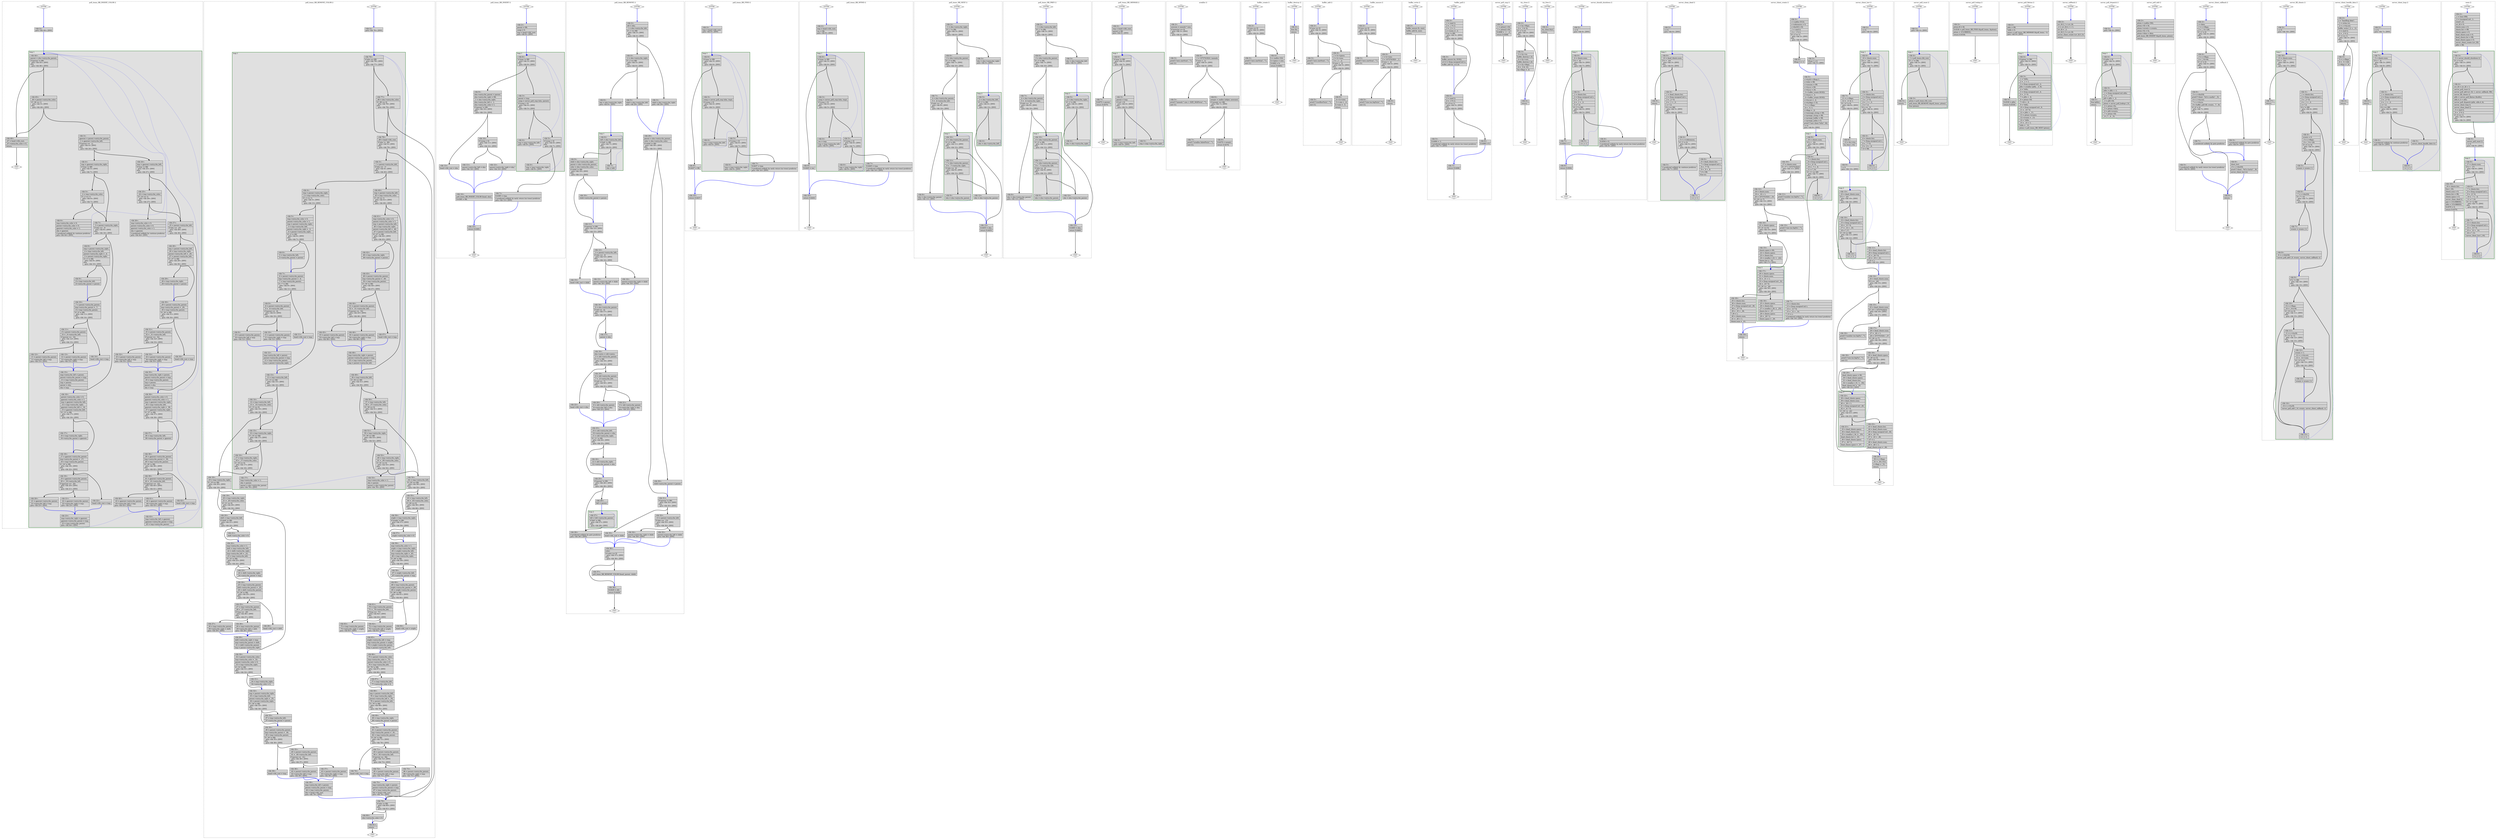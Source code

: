 digraph "test.o-tmux_uaf_5.c.015t.cfg" {
overlap=false;
subgraph "cluster_poll_items_RB_INSERT_COLOR" {
	style="dashed";
	color="black";
	label="poll_items_RB_INSERT_COLOR ()";
	subgraph cluster_22_1 {
	style="filled";
	color="darkgreen";
	fillcolor="grey88";
	label="loop 1";
	labeljust=l;
	penwidth=2;
	fn_22_basic_block_44 [shape=record,style=filled,fillcolor=lightgrey,label="{\<bb\ 44\>:\l\
|parent\ =\ elm-\>entry.rbe_parent;\l\
|if\ (parent\ !=\ 0B)\l\
\ \ goto\ \<bb\ 45\>;\ [INV]\l\
else\l\
\ \ goto\ \<bb\ 46\>;\ [INV]\l\
}"];

	fn_22_basic_block_45 [shape=record,style=filled,fillcolor=lightgrey,label="{\<bb\ 45\>:\l\
|_46\ =\ parent-\>entry.rbe_color;\l\
|if\ (_46\ ==\ 1)\l\
\ \ goto\ \<bb\ 3\>;\ [INV]\l\
else\l\
\ \ goto\ \<bb\ 46\>;\ [INV]\l\
}"];

	fn_22_basic_block_3 [shape=record,style=filled,fillcolor=lightgrey,label="{\<bb\ 3\>:\l\
|gparent\ =\ parent-\>entry.rbe_parent;\l\
|_1\ =\ gparent-\>entry.rbe_left;\l\
|if\ (parent\ ==\ _1)\l\
\ \ goto\ \<bb\ 4\>;\ [INV]\l\
else\l\
\ \ goto\ \<bb\ 24\>;\ [INV]\l\
}"];

	fn_22_basic_block_4 [shape=record,style=filled,fillcolor=lightgrey,label="{\<bb\ 4\>:\l\
|tmp\ =\ gparent-\>entry.rbe_right;\l\
|if\ (tmp\ !=\ 0B)\l\
\ \ goto\ \<bb\ 5\>;\ [INV]\l\
else\l\
\ \ goto\ \<bb\ 7\>;\ [INV]\l\
}"];

	fn_22_basic_block_24 [shape=record,style=filled,fillcolor=lightgrey,label="{\<bb\ 24\>:\l\
|tmp\ =\ gparent-\>entry.rbe_left;\l\
|if\ (tmp\ !=\ 0B)\l\
\ \ goto\ \<bb\ 25\>;\ [INV]\l\
else\l\
\ \ goto\ \<bb\ 27\>;\ [INV]\l\
}"];

	fn_22_basic_block_5 [shape=record,style=filled,fillcolor=lightgrey,label="{\<bb\ 5\>:\l\
|_2\ =\ tmp-\>entry.rbe_color;\l\
|if\ (_2\ ==\ 1)\l\
\ \ goto\ \<bb\ 6\>;\ [INV]\l\
else\l\
\ \ goto\ \<bb\ 7\>;\ [INV]\l\
}"];

	fn_22_basic_block_7 [shape=record,style=filled,fillcolor=lightgrey,label="{\<bb\ 7\>:\l\
|_3\ =\ parent-\>entry.rbe_right;\l\
|if\ (elm\ ==\ _3)\l\
\ \ goto\ \<bb\ 8\>;\ [INV]\l\
else\l\
\ \ goto\ \<bb\ 16\>;\ [INV]\l\
}"];

	fn_22_basic_block_25 [shape=record,style=filled,fillcolor=lightgrey,label="{\<bb\ 25\>:\l\
|_24\ =\ tmp-\>entry.rbe_color;\l\
|if\ (_24\ ==\ 1)\l\
\ \ goto\ \<bb\ 26\>;\ [INV]\l\
else\l\
\ \ goto\ \<bb\ 27\>;\ [INV]\l\
}"];

	fn_22_basic_block_27 [shape=record,style=filled,fillcolor=lightgrey,label="{\<bb\ 27\>:\l\
|_25\ =\ parent-\>entry.rbe_left;\l\
|if\ (elm\ ==\ _25)\l\
\ \ goto\ \<bb\ 28\>;\ [INV]\l\
else\l\
\ \ goto\ \<bb\ 36\>;\ [INV]\l\
}"];

	fn_22_basic_block_6 [shape=record,style=filled,fillcolor=lightgrey,label="{\<bb\ 6\>:\l\
|tmp-\>entry.rbe_color\ =\ 0;\l\
|parent-\>entry.rbe_color\ =\ 0;\l\
|gparent-\>entry.rbe_color\ =\ 1;\l\
|elm\ =\ gparent;\l\
|//\ predicted\ unlikely\ by\ continue\ predictor.\l\
goto\ \<bb\ 44\>;\ [INV]\l\
}"];

	fn_22_basic_block_8 [shape=record,style=filled,fillcolor=lightgrey,label="{\<bb\ 8\>:\l\
|tmp\ =\ parent-\>entry.rbe_right;\l\
|_4\ =\ tmp-\>entry.rbe_left;\l\
|parent-\>entry.rbe_right\ =\ _4;\l\
|_5\ =\ parent-\>entry.rbe_right;\l\
|if\ (_5\ !=\ 0B)\l\
\ \ goto\ \<bb\ 9\>;\ [INV]\l\
else\l\
\ \ goto\ \<bb\ 10\>;\ [INV]\l\
}"];

	fn_22_basic_block_16 [shape=record,style=filled,fillcolor=lightgrey,label="{\<bb\ 16\>:\l\
|parent-\>entry.rbe_color\ =\ 0;\l\
|gparent-\>entry.rbe_color\ =\ 1;\l\
|tmp\ =\ gparent-\>entry.rbe_left;\l\
|_14\ =\ tmp-\>entry.rbe_right;\l\
|gparent-\>entry.rbe_left\ =\ _14;\l\
|_15\ =\ gparent-\>entry.rbe_left;\l\
|if\ (_15\ !=\ 0B)\l\
\ \ goto\ \<bb\ 17\>;\ [INV]\l\
else\l\
\ \ goto\ \<bb\ 18\>;\ [INV]\l\
}"];

	fn_22_basic_block_26 [shape=record,style=filled,fillcolor=lightgrey,label="{\<bb\ 26\>:\l\
|tmp-\>entry.rbe_color\ =\ 0;\l\
|parent-\>entry.rbe_color\ =\ 0;\l\
|gparent-\>entry.rbe_color\ =\ 1;\l\
|elm\ =\ gparent;\l\
|//\ predicted\ unlikely\ by\ continue\ predictor.\l\
goto\ \<bb\ 44\>;\ [INV]\l\
}"];

	fn_22_basic_block_28 [shape=record,style=filled,fillcolor=lightgrey,label="{\<bb\ 28\>:\l\
|tmp\ =\ parent-\>entry.rbe_left;\l\
|_26\ =\ tmp-\>entry.rbe_right;\l\
|parent-\>entry.rbe_left\ =\ _26;\l\
|_27\ =\ parent-\>entry.rbe_left;\l\
|if\ (_27\ !=\ 0B)\l\
\ \ goto\ \<bb\ 29\>;\ [INV]\l\
else\l\
\ \ goto\ \<bb\ 30\>;\ [INV]\l\
}"];

	fn_22_basic_block_36 [shape=record,style=filled,fillcolor=lightgrey,label="{\<bb\ 36\>:\l\
|parent-\>entry.rbe_color\ =\ 0;\l\
|gparent-\>entry.rbe_color\ =\ 1;\l\
|tmp\ =\ gparent-\>entry.rbe_right;\l\
|_36\ =\ tmp-\>entry.rbe_left;\l\
|gparent-\>entry.rbe_right\ =\ _36;\l\
|_37\ =\ gparent-\>entry.rbe_right;\l\
|if\ (_37\ !=\ 0B)\l\
\ \ goto\ \<bb\ 37\>;\ [INV]\l\
else\l\
\ \ goto\ \<bb\ 38\>;\ [INV]\l\
}"];

	fn_22_basic_block_9 [shape=record,style=filled,fillcolor=lightgrey,label="{\<bb\ 9\>:\l\
|_6\ =\ tmp-\>entry.rbe_left;\l\
|_6-\>entry.rbe_parent\ =\ parent;\l\
}"];

	fn_22_basic_block_10 [shape=record,style=filled,fillcolor=lightgrey,label="{\<bb\ 10\>:\l\
|_7\ =\ parent-\>entry.rbe_parent;\l\
|tmp-\>entry.rbe_parent\ =\ _7;\l\
|_8\ =\ tmp-\>entry.rbe_parent;\l\
|if\ (_8\ !=\ 0B)\l\
\ \ goto\ \<bb\ 11\>;\ [INV]\l\
else\l\
\ \ goto\ \<bb\ 14\>;\ [INV]\l\
}"];

	fn_22_basic_block_17 [shape=record,style=filled,fillcolor=lightgrey,label="{\<bb\ 17\>:\l\
|_16\ =\ tmp-\>entry.rbe_right;\l\
|_16-\>entry.rbe_parent\ =\ gparent;\l\
}"];

	fn_22_basic_block_18 [shape=record,style=filled,fillcolor=lightgrey,label="{\<bb\ 18\>:\l\
|_17\ =\ gparent-\>entry.rbe_parent;\l\
|tmp-\>entry.rbe_parent\ =\ _17;\l\
|_18\ =\ tmp-\>entry.rbe_parent;\l\
|if\ (_18\ !=\ 0B)\l\
\ \ goto\ \<bb\ 19\>;\ [INV]\l\
else\l\
\ \ goto\ \<bb\ 22\>;\ [INV]\l\
}"];

	fn_22_basic_block_29 [shape=record,style=filled,fillcolor=lightgrey,label="{\<bb\ 29\>:\l\
|_28\ =\ tmp-\>entry.rbe_right;\l\
|_28-\>entry.rbe_parent\ =\ parent;\l\
}"];

	fn_22_basic_block_30 [shape=record,style=filled,fillcolor=lightgrey,label="{\<bb\ 30\>:\l\
|_29\ =\ parent-\>entry.rbe_parent;\l\
|tmp-\>entry.rbe_parent\ =\ _29;\l\
|_30\ =\ tmp-\>entry.rbe_parent;\l\
|if\ (_30\ !=\ 0B)\l\
\ \ goto\ \<bb\ 31\>;\ [INV]\l\
else\l\
\ \ goto\ \<bb\ 34\>;\ [INV]\l\
}"];

	fn_22_basic_block_37 [shape=record,style=filled,fillcolor=lightgrey,label="{\<bb\ 37\>:\l\
|_38\ =\ tmp-\>entry.rbe_left;\l\
|_38-\>entry.rbe_parent\ =\ gparent;\l\
}"];

	fn_22_basic_block_38 [shape=record,style=filled,fillcolor=lightgrey,label="{\<bb\ 38\>:\l\
|_39\ =\ gparent-\>entry.rbe_parent;\l\
|tmp-\>entry.rbe_parent\ =\ _39;\l\
|_40\ =\ tmp-\>entry.rbe_parent;\l\
|if\ (_40\ !=\ 0B)\l\
\ \ goto\ \<bb\ 39\>;\ [INV]\l\
else\l\
\ \ goto\ \<bb\ 42\>;\ [INV]\l\
}"];

	fn_22_basic_block_11 [shape=record,style=filled,fillcolor=lightgrey,label="{\<bb\ 11\>:\l\
|_9\ =\ parent-\>entry.rbe_parent;\l\
|_10\ =\ _9-\>entry.rbe_left;\l\
|if\ (parent\ ==\ _10)\l\
\ \ goto\ \<bb\ 12\>;\ [INV]\l\
else\l\
\ \ goto\ \<bb\ 13\>;\ [INV]\l\
}"];

	fn_22_basic_block_14 [shape=record,style=filled,fillcolor=lightgrey,label="{\<bb\ 14\>:\l\
|head-\>rbh_root\ =\ tmp;\l\
}"];

	fn_22_basic_block_19 [shape=record,style=filled,fillcolor=lightgrey,label="{\<bb\ 19\>:\l\
|_19\ =\ gparent-\>entry.rbe_parent;\l\
|_20\ =\ _19-\>entry.rbe_left;\l\
|if\ (gparent\ ==\ _20)\l\
\ \ goto\ \<bb\ 20\>;\ [INV]\l\
else\l\
\ \ goto\ \<bb\ 21\>;\ [INV]\l\
}"];

	fn_22_basic_block_22 [shape=record,style=filled,fillcolor=lightgrey,label="{\<bb\ 22\>:\l\
|head-\>rbh_root\ =\ tmp;\l\
}"];

	fn_22_basic_block_31 [shape=record,style=filled,fillcolor=lightgrey,label="{\<bb\ 31\>:\l\
|_31\ =\ parent-\>entry.rbe_parent;\l\
|_32\ =\ _31-\>entry.rbe_left;\l\
|if\ (parent\ ==\ _32)\l\
\ \ goto\ \<bb\ 32\>;\ [INV]\l\
else\l\
\ \ goto\ \<bb\ 33\>;\ [INV]\l\
}"];

	fn_22_basic_block_34 [shape=record,style=filled,fillcolor=lightgrey,label="{\<bb\ 34\>:\l\
|head-\>rbh_root\ =\ tmp;\l\
}"];

	fn_22_basic_block_39 [shape=record,style=filled,fillcolor=lightgrey,label="{\<bb\ 39\>:\l\
|_41\ =\ gparent-\>entry.rbe_parent;\l\
|_42\ =\ _41-\>entry.rbe_left;\l\
|if\ (gparent\ ==\ _42)\l\
\ \ goto\ \<bb\ 40\>;\ [INV]\l\
else\l\
\ \ goto\ \<bb\ 41\>;\ [INV]\l\
}"];

	fn_22_basic_block_42 [shape=record,style=filled,fillcolor=lightgrey,label="{\<bb\ 42\>:\l\
|head-\>rbh_root\ =\ tmp;\l\
}"];

	fn_22_basic_block_12 [shape=record,style=filled,fillcolor=lightgrey,label="{\<bb\ 12\>:\l\
|_11\ =\ parent-\>entry.rbe_parent;\l\
|_11-\>entry.rbe_left\ =\ tmp;\l\
goto\ \<bb\ 15\>;\ [INV]\l\
}"];

	fn_22_basic_block_13 [shape=record,style=filled,fillcolor=lightgrey,label="{\<bb\ 13\>:\l\
|_12\ =\ parent-\>entry.rbe_parent;\l\
|_12-\>entry.rbe_right\ =\ tmp;\l\
goto\ \<bb\ 15\>;\ [INV]\l\
}"];

	fn_22_basic_block_15 [shape=record,style=filled,fillcolor=lightgrey,label="{\<bb\ 15\>:\l\
|tmp-\>entry.rbe_left\ =\ parent;\l\
|parent-\>entry.rbe_parent\ =\ tmp;\l\
|_13\ =\ tmp-\>entry.rbe_parent;\l\
|tmp\ =\ parent;\l\
|parent\ =\ elm;\l\
|elm\ =\ tmp;\l\
}"];

	fn_22_basic_block_20 [shape=record,style=filled,fillcolor=lightgrey,label="{\<bb\ 20\>:\l\
|_21\ =\ gparent-\>entry.rbe_parent;\l\
|_21-\>entry.rbe_left\ =\ tmp;\l\
goto\ \<bb\ 23\>;\ [INV]\l\
}"];

	fn_22_basic_block_21 [shape=record,style=filled,fillcolor=lightgrey,label="{\<bb\ 21\>:\l\
|_22\ =\ gparent-\>entry.rbe_parent;\l\
|_22-\>entry.rbe_right\ =\ tmp;\l\
goto\ \<bb\ 23\>;\ [INV]\l\
}"];

	fn_22_basic_block_23 [shape=record,style=filled,fillcolor=lightgrey,label="{\<bb\ 23\>:\l\
|tmp-\>entry.rbe_right\ =\ gparent;\l\
|gparent-\>entry.rbe_parent\ =\ tmp;\l\
|_23\ =\ tmp-\>entry.rbe_parent;\l\
goto\ \<bb\ 44\>;\ [INV]\l\
}"];

	fn_22_basic_block_32 [shape=record,style=filled,fillcolor=lightgrey,label="{\<bb\ 32\>:\l\
|_33\ =\ parent-\>entry.rbe_parent;\l\
|_33-\>entry.rbe_left\ =\ tmp;\l\
goto\ \<bb\ 35\>;\ [INV]\l\
}"];

	fn_22_basic_block_33 [shape=record,style=filled,fillcolor=lightgrey,label="{\<bb\ 33\>:\l\
|_34\ =\ parent-\>entry.rbe_parent;\l\
|_34-\>entry.rbe_right\ =\ tmp;\l\
goto\ \<bb\ 35\>;\ [INV]\l\
}"];

	fn_22_basic_block_35 [shape=record,style=filled,fillcolor=lightgrey,label="{\<bb\ 35\>:\l\
|tmp-\>entry.rbe_right\ =\ parent;\l\
|parent-\>entry.rbe_parent\ =\ tmp;\l\
|_35\ =\ tmp-\>entry.rbe_parent;\l\
|tmp\ =\ parent;\l\
|parent\ =\ elm;\l\
|elm\ =\ tmp;\l\
}"];

	fn_22_basic_block_40 [shape=record,style=filled,fillcolor=lightgrey,label="{\<bb\ 40\>:\l\
|_43\ =\ gparent-\>entry.rbe_parent;\l\
|_43-\>entry.rbe_left\ =\ tmp;\l\
goto\ \<bb\ 43\>;\ [INV]\l\
}"];

	fn_22_basic_block_41 [shape=record,style=filled,fillcolor=lightgrey,label="{\<bb\ 41\>:\l\
|_44\ =\ gparent-\>entry.rbe_parent;\l\
|_44-\>entry.rbe_right\ =\ tmp;\l\
goto\ \<bb\ 43\>;\ [INV]\l\
}"];

	fn_22_basic_block_43 [shape=record,style=filled,fillcolor=lightgrey,label="{\<bb\ 43\>:\l\
|tmp-\>entry.rbe_left\ =\ gparent;\l\
|gparent-\>entry.rbe_parent\ =\ tmp;\l\
|_45\ =\ tmp-\>entry.rbe_parent;\l\
}"];

	}
	fn_22_basic_block_0 [shape=Mdiamond,style=filled,fillcolor=white,label="ENTRY"];

	fn_22_basic_block_1 [shape=Mdiamond,style=filled,fillcolor=white,label="EXIT"];

	fn_22_basic_block_2 [shape=record,style=filled,fillcolor=lightgrey,label="{\<bb\ 2\>:\l\
goto\ \<bb\ 44\>;\ [INV]\l\
}"];

	fn_22_basic_block_46 [shape=record,style=filled,fillcolor=lightgrey,label="{\<bb\ 46\>:\l\
|_47\ =\ head-\>rbh_root;\l\
|_47-\>entry.rbe_color\ =\ 0;\l\
|return;\l\
}"];

	fn_22_basic_block_0:s -> fn_22_basic_block_2:n [style="solid,bold",color=blue,weight=100,constraint=true];
	fn_22_basic_block_2:s -> fn_22_basic_block_44:n [style="solid,bold",color=blue,weight=100,constraint=true];
	fn_22_basic_block_3:s -> fn_22_basic_block_4:n [style="solid,bold",color=black,weight=10,constraint=true];
	fn_22_basic_block_3:s -> fn_22_basic_block_24:n [style="solid,bold",color=black,weight=10,constraint=true];
	fn_22_basic_block_4:s -> fn_22_basic_block_5:n [style="solid,bold",color=black,weight=10,constraint=true];
	fn_22_basic_block_4:s -> fn_22_basic_block_7:n [style="solid,bold",color=black,weight=10,constraint=true];
	fn_22_basic_block_5:s -> fn_22_basic_block_6:n [style="solid,bold",color=black,weight=10,constraint=true];
	fn_22_basic_block_5:s -> fn_22_basic_block_7:n [style="solid,bold",color=black,weight=10,constraint=true];
	fn_22_basic_block_6:s -> fn_22_basic_block_44:n [style="dotted,bold",color=blue,weight=10,constraint=false];
	fn_22_basic_block_7:s -> fn_22_basic_block_8:n [style="solid,bold",color=black,weight=10,constraint=true];
	fn_22_basic_block_7:s -> fn_22_basic_block_16:n [style="solid,bold",color=black,weight=10,constraint=true];
	fn_22_basic_block_8:s -> fn_22_basic_block_9:n [style="solid,bold",color=black,weight=10,constraint=true];
	fn_22_basic_block_8:s -> fn_22_basic_block_10:n [style="solid,bold",color=black,weight=10,constraint=true];
	fn_22_basic_block_9:s -> fn_22_basic_block_10:n [style="solid,bold",color=blue,weight=100,constraint=true];
	fn_22_basic_block_10:s -> fn_22_basic_block_11:n [style="solid,bold",color=black,weight=10,constraint=true];
	fn_22_basic_block_10:s -> fn_22_basic_block_14:n [style="solid,bold",color=black,weight=10,constraint=true];
	fn_22_basic_block_11:s -> fn_22_basic_block_12:n [style="solid,bold",color=black,weight=10,constraint=true];
	fn_22_basic_block_11:s -> fn_22_basic_block_13:n [style="solid,bold",color=black,weight=10,constraint=true];
	fn_22_basic_block_12:s -> fn_22_basic_block_15:n [style="solid,bold",color=blue,weight=100,constraint=true];
	fn_22_basic_block_13:s -> fn_22_basic_block_15:n [style="solid,bold",color=blue,weight=100,constraint=true];
	fn_22_basic_block_14:s -> fn_22_basic_block_15:n [style="solid,bold",color=blue,weight=100,constraint=true];
	fn_22_basic_block_15:s -> fn_22_basic_block_16:n [style="solid,bold",color=blue,weight=100,constraint=true];
	fn_22_basic_block_16:s -> fn_22_basic_block_17:n [style="solid,bold",color=black,weight=10,constraint=true];
	fn_22_basic_block_16:s -> fn_22_basic_block_18:n [style="solid,bold",color=black,weight=10,constraint=true];
	fn_22_basic_block_17:s -> fn_22_basic_block_18:n [style="solid,bold",color=blue,weight=100,constraint=true];
	fn_22_basic_block_18:s -> fn_22_basic_block_19:n [style="solid,bold",color=black,weight=10,constraint=true];
	fn_22_basic_block_18:s -> fn_22_basic_block_22:n [style="solid,bold",color=black,weight=10,constraint=true];
	fn_22_basic_block_19:s -> fn_22_basic_block_20:n [style="solid,bold",color=black,weight=10,constraint=true];
	fn_22_basic_block_19:s -> fn_22_basic_block_21:n [style="solid,bold",color=black,weight=10,constraint=true];
	fn_22_basic_block_20:s -> fn_22_basic_block_23:n [style="solid,bold",color=blue,weight=100,constraint=true];
	fn_22_basic_block_21:s -> fn_22_basic_block_23:n [style="solid,bold",color=blue,weight=100,constraint=true];
	fn_22_basic_block_22:s -> fn_22_basic_block_23:n [style="solid,bold",color=blue,weight=100,constraint=true];
	fn_22_basic_block_23:s -> fn_22_basic_block_44:n [style="dotted,bold",color=blue,weight=10,constraint=false];
	fn_22_basic_block_24:s -> fn_22_basic_block_25:n [style="solid,bold",color=black,weight=10,constraint=true];
	fn_22_basic_block_24:s -> fn_22_basic_block_27:n [style="solid,bold",color=black,weight=10,constraint=true];
	fn_22_basic_block_25:s -> fn_22_basic_block_26:n [style="solid,bold",color=black,weight=10,constraint=true];
	fn_22_basic_block_25:s -> fn_22_basic_block_27:n [style="solid,bold",color=black,weight=10,constraint=true];
	fn_22_basic_block_26:s -> fn_22_basic_block_44:n [style="dotted,bold",color=blue,weight=10,constraint=false];
	fn_22_basic_block_27:s -> fn_22_basic_block_28:n [style="solid,bold",color=black,weight=10,constraint=true];
	fn_22_basic_block_27:s -> fn_22_basic_block_36:n [style="solid,bold",color=black,weight=10,constraint=true];
	fn_22_basic_block_28:s -> fn_22_basic_block_29:n [style="solid,bold",color=black,weight=10,constraint=true];
	fn_22_basic_block_28:s -> fn_22_basic_block_30:n [style="solid,bold",color=black,weight=10,constraint=true];
	fn_22_basic_block_29:s -> fn_22_basic_block_30:n [style="solid,bold",color=blue,weight=100,constraint=true];
	fn_22_basic_block_30:s -> fn_22_basic_block_31:n [style="solid,bold",color=black,weight=10,constraint=true];
	fn_22_basic_block_30:s -> fn_22_basic_block_34:n [style="solid,bold",color=black,weight=10,constraint=true];
	fn_22_basic_block_31:s -> fn_22_basic_block_32:n [style="solid,bold",color=black,weight=10,constraint=true];
	fn_22_basic_block_31:s -> fn_22_basic_block_33:n [style="solid,bold",color=black,weight=10,constraint=true];
	fn_22_basic_block_32:s -> fn_22_basic_block_35:n [style="solid,bold",color=blue,weight=100,constraint=true];
	fn_22_basic_block_33:s -> fn_22_basic_block_35:n [style="solid,bold",color=blue,weight=100,constraint=true];
	fn_22_basic_block_34:s -> fn_22_basic_block_35:n [style="solid,bold",color=blue,weight=100,constraint=true];
	fn_22_basic_block_35:s -> fn_22_basic_block_36:n [style="solid,bold",color=blue,weight=100,constraint=true];
	fn_22_basic_block_36:s -> fn_22_basic_block_37:n [style="solid,bold",color=black,weight=10,constraint=true];
	fn_22_basic_block_36:s -> fn_22_basic_block_38:n [style="solid,bold",color=black,weight=10,constraint=true];
	fn_22_basic_block_37:s -> fn_22_basic_block_38:n [style="solid,bold",color=blue,weight=100,constraint=true];
	fn_22_basic_block_38:s -> fn_22_basic_block_39:n [style="solid,bold",color=black,weight=10,constraint=true];
	fn_22_basic_block_38:s -> fn_22_basic_block_42:n [style="solid,bold",color=black,weight=10,constraint=true];
	fn_22_basic_block_39:s -> fn_22_basic_block_40:n [style="solid,bold",color=black,weight=10,constraint=true];
	fn_22_basic_block_39:s -> fn_22_basic_block_41:n [style="solid,bold",color=black,weight=10,constraint=true];
	fn_22_basic_block_40:s -> fn_22_basic_block_43:n [style="solid,bold",color=blue,weight=100,constraint=true];
	fn_22_basic_block_41:s -> fn_22_basic_block_43:n [style="solid,bold",color=blue,weight=100,constraint=true];
	fn_22_basic_block_42:s -> fn_22_basic_block_43:n [style="solid,bold",color=blue,weight=100,constraint=true];
	fn_22_basic_block_43:s -> fn_22_basic_block_44:n [style="dotted,bold",color=blue,weight=10,constraint=false];
	fn_22_basic_block_44:s -> fn_22_basic_block_45:n [style="solid,bold",color=black,weight=10,constraint=true];
	fn_22_basic_block_44:s -> fn_22_basic_block_46:n [style="solid,bold",color=black,weight=10,constraint=true];
	fn_22_basic_block_45:s -> fn_22_basic_block_3:n [style="solid,bold",color=black,weight=10,constraint=true];
	fn_22_basic_block_45:s -> fn_22_basic_block_46:n [style="solid,bold",color=black,weight=10,constraint=true];
	fn_22_basic_block_46:s -> fn_22_basic_block_1:n [style="solid,bold",color=black,weight=10,constraint=true];
	fn_22_basic_block_0:s -> fn_22_basic_block_1:n [style="invis",constraint=true];
}
subgraph "cluster_poll_items_RB_REMOVE_COLOR" {
	style="dashed";
	color="black";
	label="poll_items_RB_REMOVE_COLOR ()";
	subgraph cluster_23_1 {
	style="filled";
	color="darkgreen";
	fillcolor="grey88";
	label="loop 1";
	labeljust=l;
	penwidth=2;
	fn_23_basic_block_76 [shape=record,style=filled,fillcolor=lightgrey,label="{\<bb\ 76\>:\l\
|if\ (elm\ ==\ 0B)\l\
\ \ goto\ \<bb\ 78\>;\ [INV]\l\
else\l\
\ \ goto\ \<bb\ 77\>;\ [INV]\l\
}"];

	fn_23_basic_block_78 [shape=record,style=filled,fillcolor=lightgrey,label="{\<bb\ 78\>:\l\
|_89\ =\ head-\>rbh_root;\l\
|if\ (elm\ !=\ _89)\l\
\ \ goto\ \<bb\ 3\>;\ [INV]\l\
else\l\
\ \ goto\ \<bb\ 79\>;\ [INV]\l\
}"];

	fn_23_basic_block_77 [shape=record,style=filled,fillcolor=lightgrey,label="{\<bb\ 77\>:\l\
|_88\ =\ elm-\>entry.rbe_color;\l\
|if\ (_88\ ==\ 0)\l\
\ \ goto\ \<bb\ 78\>;\ [INV]\l\
else\l\
\ \ goto\ \<bb\ 79\>;\ [INV]\l\
}"];

	fn_23_basic_block_3 [shape=record,style=filled,fillcolor=lightgrey,label="{\<bb\ 3\>:\l\
|_1\ =\ parent-\>entry.rbe_left;\l\
|if\ (elm\ ==\ _1)\l\
\ \ goto\ \<bb\ 4\>;\ [INV]\l\
else\l\
\ \ goto\ \<bb\ 40\>;\ [INV]\l\
}"];

	fn_23_basic_block_4 [shape=record,style=filled,fillcolor=lightgrey,label="{\<bb\ 4\>:\l\
|tmp\ =\ parent-\>entry.rbe_right;\l\
|_2\ =\ tmp-\>entry.rbe_color;\l\
|if\ (_2\ ==\ 1)\l\
\ \ goto\ \<bb\ 5\>;\ [INV]\l\
else\l\
\ \ goto\ \<bb\ 13\>;\ [INV]\l\
}"];

	fn_23_basic_block_40 [shape=record,style=filled,fillcolor=lightgrey,label="{\<bb\ 40\>:\l\
|tmp\ =\ parent-\>entry.rbe_left;\l\
|_45\ =\ tmp-\>entry.rbe_color;\l\
|if\ (_45\ ==\ 1)\l\
\ \ goto\ \<bb\ 41\>;\ [INV]\l\
else\l\
\ \ goto\ \<bb\ 49\>;\ [INV]\l\
}"];

	fn_23_basic_block_5 [shape=record,style=filled,fillcolor=lightgrey,label="{\<bb\ 5\>:\l\
|tmp-\>entry.rbe_color\ =\ 0;\l\
|parent-\>entry.rbe_color\ =\ 1;\l\
|tmp\ =\ parent-\>entry.rbe_right;\l\
|_3\ =\ tmp-\>entry.rbe_left;\l\
|parent-\>entry.rbe_right\ =\ _3;\l\
|_4\ =\ parent-\>entry.rbe_right;\l\
|if\ (_4\ !=\ 0B)\l\
\ \ goto\ \<bb\ 6\>;\ [INV]\l\
else\l\
\ \ goto\ \<bb\ 7\>;\ [INV]\l\
}"];

	fn_23_basic_block_13 [shape=record,style=filled,fillcolor=lightgrey,label="{\<bb\ 13\>:\l\
|_13\ =\ tmp-\>entry.rbe_left;\l\
|if\ (_13\ ==\ 0B)\l\
\ \ goto\ \<bb\ 15\>;\ [INV]\l\
else\l\
\ \ goto\ \<bb\ 14\>;\ [INV]\l\
}"];

	fn_23_basic_block_41 [shape=record,style=filled,fillcolor=lightgrey,label="{\<bb\ 41\>:\l\
|tmp-\>entry.rbe_color\ =\ 0;\l\
|parent-\>entry.rbe_color\ =\ 1;\l\
|tmp\ =\ parent-\>entry.rbe_left;\l\
|_46\ =\ tmp-\>entry.rbe_right;\l\
|parent-\>entry.rbe_left\ =\ _46;\l\
|_47\ =\ parent-\>entry.rbe_left;\l\
|if\ (_47\ !=\ 0B)\l\
\ \ goto\ \<bb\ 42\>;\ [INV]\l\
else\l\
\ \ goto\ \<bb\ 43\>;\ [INV]\l\
}"];

	fn_23_basic_block_49 [shape=record,style=filled,fillcolor=lightgrey,label="{\<bb\ 49\>:\l\
|_56\ =\ tmp-\>entry.rbe_left;\l\
|if\ (_56\ ==\ 0B)\l\
\ \ goto\ \<bb\ 51\>;\ [INV]\l\
else\l\
\ \ goto\ \<bb\ 50\>;\ [INV]\l\
}"];

	fn_23_basic_block_6 [shape=record,style=filled,fillcolor=lightgrey,label="{\<bb\ 6\>:\l\
|_5\ =\ tmp-\>entry.rbe_left;\l\
|_5-\>entry.rbe_parent\ =\ parent;\l\
}"];

	fn_23_basic_block_7 [shape=record,style=filled,fillcolor=lightgrey,label="{\<bb\ 7\>:\l\
|_6\ =\ parent-\>entry.rbe_parent;\l\
|tmp-\>entry.rbe_parent\ =\ _6;\l\
|_7\ =\ tmp-\>entry.rbe_parent;\l\
|if\ (_7\ !=\ 0B)\l\
\ \ goto\ \<bb\ 8\>;\ [INV]\l\
else\l\
\ \ goto\ \<bb\ 11\>;\ [INV]\l\
}"];

	fn_23_basic_block_15 [shape=record,style=filled,fillcolor=lightgrey,label="{\<bb\ 15\>:\l\
|_16\ =\ tmp-\>entry.rbe_right;\l\
|if\ (_16\ ==\ 0B)\l\
\ \ goto\ \<bb\ 17\>;\ [INV]\l\
else\l\
\ \ goto\ \<bb\ 16\>;\ [INV]\l\
}"];

	fn_23_basic_block_14 [shape=record,style=filled,fillcolor=lightgrey,label="{\<bb\ 14\>:\l\
|_14\ =\ tmp-\>entry.rbe_left;\l\
|_15\ =\ _14-\>entry.rbe_color;\l\
|if\ (_15\ ==\ 0)\l\
\ \ goto\ \<bb\ 15\>;\ [INV]\l\
else\l\
\ \ goto\ \<bb\ 18\>;\ [INV]\l\
}"];

	fn_23_basic_block_42 [shape=record,style=filled,fillcolor=lightgrey,label="{\<bb\ 42\>:\l\
|_48\ =\ tmp-\>entry.rbe_right;\l\
|_48-\>entry.rbe_parent\ =\ parent;\l\
}"];

	fn_23_basic_block_43 [shape=record,style=filled,fillcolor=lightgrey,label="{\<bb\ 43\>:\l\
|_49\ =\ parent-\>entry.rbe_parent;\l\
|tmp-\>entry.rbe_parent\ =\ _49;\l\
|_50\ =\ tmp-\>entry.rbe_parent;\l\
|if\ (_50\ !=\ 0B)\l\
\ \ goto\ \<bb\ 44\>;\ [INV]\l\
else\l\
\ \ goto\ \<bb\ 47\>;\ [INV]\l\
}"];

	fn_23_basic_block_51 [shape=record,style=filled,fillcolor=lightgrey,label="{\<bb\ 51\>:\l\
|_59\ =\ tmp-\>entry.rbe_right;\l\
|if\ (_59\ ==\ 0B)\l\
\ \ goto\ \<bb\ 53\>;\ [INV]\l\
else\l\
\ \ goto\ \<bb\ 52\>;\ [INV]\l\
}"];

	fn_23_basic_block_50 [shape=record,style=filled,fillcolor=lightgrey,label="{\<bb\ 50\>:\l\
|_57\ =\ tmp-\>entry.rbe_left;\l\
|_58\ =\ _57-\>entry.rbe_color;\l\
|if\ (_58\ ==\ 0)\l\
\ \ goto\ \<bb\ 51\>;\ [INV]\l\
else\l\
\ \ goto\ \<bb\ 54\>;\ [INV]\l\
}"];

	fn_23_basic_block_8 [shape=record,style=filled,fillcolor=lightgrey,label="{\<bb\ 8\>:\l\
|_8\ =\ parent-\>entry.rbe_parent;\l\
|_9\ =\ _8-\>entry.rbe_left;\l\
|if\ (parent\ ==\ _9)\l\
\ \ goto\ \<bb\ 9\>;\ [INV]\l\
else\l\
\ \ goto\ \<bb\ 10\>;\ [INV]\l\
}"];

	fn_23_basic_block_11 [shape=record,style=filled,fillcolor=lightgrey,label="{\<bb\ 11\>:\l\
|head-\>rbh_root\ =\ tmp;\l\
}"];

	fn_23_basic_block_17 [shape=record,style=filled,fillcolor=lightgrey,label="{\<bb\ 17\>:\l\
|tmp-\>entry.rbe_color\ =\ 1;\l\
|elm\ =\ parent;\l\
|parent\ =\ elm-\>entry.rbe_parent;\l\
goto\ \<bb\ 76\>;\ [INV]\l\
}"];

	fn_23_basic_block_16 [shape=record,style=filled,fillcolor=lightgrey,label="{\<bb\ 16\>:\l\
|_17\ =\ tmp-\>entry.rbe_right;\l\
|_18\ =\ _17-\>entry.rbe_color;\l\
|if\ (_18\ ==\ 0)\l\
\ \ goto\ \<bb\ 17\>;\ [INV]\l\
else\l\
\ \ goto\ \<bb\ 18\>;\ [INV]\l\
}"];

	fn_23_basic_block_44 [shape=record,style=filled,fillcolor=lightgrey,label="{\<bb\ 44\>:\l\
|_51\ =\ parent-\>entry.rbe_parent;\l\
|_52\ =\ _51-\>entry.rbe_left;\l\
|if\ (parent\ ==\ _52)\l\
\ \ goto\ \<bb\ 45\>;\ [INV]\l\
else\l\
\ \ goto\ \<bb\ 46\>;\ [INV]\l\
}"];

	fn_23_basic_block_47 [shape=record,style=filled,fillcolor=lightgrey,label="{\<bb\ 47\>:\l\
|head-\>rbh_root\ =\ tmp;\l\
}"];

	fn_23_basic_block_53 [shape=record,style=filled,fillcolor=lightgrey,label="{\<bb\ 53\>:\l\
|tmp-\>entry.rbe_color\ =\ 1;\l\
|elm\ =\ parent;\l\
|parent\ =\ elm-\>entry.rbe_parent;\l\
goto\ \<bb\ 76\>;\ [INV]\l\
}"];

	fn_23_basic_block_52 [shape=record,style=filled,fillcolor=lightgrey,label="{\<bb\ 52\>:\l\
|_60\ =\ tmp-\>entry.rbe_right;\l\
|_61\ =\ _60-\>entry.rbe_color;\l\
|if\ (_61\ ==\ 0)\l\
\ \ goto\ \<bb\ 53\>;\ [INV]\l\
else\l\
\ \ goto\ \<bb\ 54\>;\ [INV]\l\
}"];

	fn_23_basic_block_9 [shape=record,style=filled,fillcolor=lightgrey,label="{\<bb\ 9\>:\l\
|_10\ =\ parent-\>entry.rbe_parent;\l\
|_10-\>entry.rbe_left\ =\ tmp;\l\
goto\ \<bb\ 12\>;\ [INV]\l\
}"];

	fn_23_basic_block_10 [shape=record,style=filled,fillcolor=lightgrey,label="{\<bb\ 10\>:\l\
|_11\ =\ parent-\>entry.rbe_parent;\l\
|_11-\>entry.rbe_right\ =\ tmp;\l\
goto\ \<bb\ 12\>;\ [INV]\l\
}"];

	fn_23_basic_block_12 [shape=record,style=filled,fillcolor=lightgrey,label="{\<bb\ 12\>:\l\
|tmp-\>entry.rbe_left\ =\ parent;\l\
|parent-\>entry.rbe_parent\ =\ tmp;\l\
|_12\ =\ tmp-\>entry.rbe_parent;\l\
|tmp\ =\ parent-\>entry.rbe_right;\l\
}"];

	fn_23_basic_block_45 [shape=record,style=filled,fillcolor=lightgrey,label="{\<bb\ 45\>:\l\
|_53\ =\ parent-\>entry.rbe_parent;\l\
|_53-\>entry.rbe_left\ =\ tmp;\l\
goto\ \<bb\ 48\>;\ [INV]\l\
}"];

	fn_23_basic_block_46 [shape=record,style=filled,fillcolor=lightgrey,label="{\<bb\ 46\>:\l\
|_54\ =\ parent-\>entry.rbe_parent;\l\
|_54-\>entry.rbe_right\ =\ tmp;\l\
goto\ \<bb\ 48\>;\ [INV]\l\
}"];

	fn_23_basic_block_48 [shape=record,style=filled,fillcolor=lightgrey,label="{\<bb\ 48\>:\l\
|tmp-\>entry.rbe_right\ =\ parent;\l\
|parent-\>entry.rbe_parent\ =\ tmp;\l\
|_55\ =\ tmp-\>entry.rbe_parent;\l\
|tmp\ =\ parent-\>entry.rbe_left;\l\
}"];

	}
	fn_23_basic_block_0 [shape=Mdiamond,style=filled,fillcolor=white,label="ENTRY"];

	fn_23_basic_block_1 [shape=Mdiamond,style=filled,fillcolor=white,label="EXIT"];

	fn_23_basic_block_2 [shape=record,style=filled,fillcolor=lightgrey,label="{\<bb\ 2\>:\l\
goto\ \<bb\ 76\>;\ [INV]\l\
}"];

	fn_23_basic_block_18 [shape=record,style=filled,fillcolor=lightgrey,label="{\<bb\ 18\>:\l\
|_19\ =\ tmp-\>entry.rbe_right;\l\
|if\ (_19\ ==\ 0B)\l\
\ \ goto\ \<bb\ 20\>;\ [INV]\l\
else\l\
\ \ goto\ \<bb\ 19\>;\ [INV]\l\
}"];

	fn_23_basic_block_19 [shape=record,style=filled,fillcolor=lightgrey,label="{\<bb\ 19\>:\l\
|_20\ =\ tmp-\>entry.rbe_right;\l\
|_21\ =\ _20-\>entry.rbe_color;\l\
|if\ (_21\ ==\ 0)\l\
\ \ goto\ \<bb\ 20\>;\ [INV]\l\
else\l\
\ \ goto\ \<bb\ 30\>;\ [INV]\l\
}"];

	fn_23_basic_block_20 [shape=record,style=filled,fillcolor=lightgrey,label="{\<bb\ 20\>:\l\
|oleft\ =\ tmp-\>entry.rbe_left;\l\
|if\ (oleft\ !=\ 0B)\l\
\ \ goto\ \<bb\ 21\>;\ [INV]\l\
else\l\
\ \ goto\ \<bb\ 22\>;\ [INV]\l\
}"];

	fn_23_basic_block_21 [shape=record,style=filled,fillcolor=lightgrey,label="{\<bb\ 21\>:\l\
|oleft-\>entry.rbe_color\ =\ 0;\l\
}"];

	fn_23_basic_block_22 [shape=record,style=filled,fillcolor=lightgrey,label="{\<bb\ 22\>:\l\
|tmp-\>entry.rbe_color\ =\ 1;\l\
|oleft\ =\ tmp-\>entry.rbe_left;\l\
|_22\ =\ oleft-\>entry.rbe_right;\l\
|tmp-\>entry.rbe_left\ =\ _22;\l\
|_23\ =\ tmp-\>entry.rbe_left;\l\
|if\ (_23\ !=\ 0B)\l\
\ \ goto\ \<bb\ 23\>;\ [INV]\l\
else\l\
\ \ goto\ \<bb\ 24\>;\ [INV]\l\
}"];

	fn_23_basic_block_23 [shape=record,style=filled,fillcolor=lightgrey,label="{\<bb\ 23\>:\l\
|_24\ =\ oleft-\>entry.rbe_right;\l\
|_24-\>entry.rbe_parent\ =\ tmp;\l\
}"];

	fn_23_basic_block_24 [shape=record,style=filled,fillcolor=lightgrey,label="{\<bb\ 24\>:\l\
|_25\ =\ tmp-\>entry.rbe_parent;\l\
|oleft-\>entry.rbe_parent\ =\ _25;\l\
|_26\ =\ oleft-\>entry.rbe_parent;\l\
|if\ (_26\ !=\ 0B)\l\
\ \ goto\ \<bb\ 25\>;\ [INV]\l\
else\l\
\ \ goto\ \<bb\ 28\>;\ [INV]\l\
}"];

	fn_23_basic_block_25 [shape=record,style=filled,fillcolor=lightgrey,label="{\<bb\ 25\>:\l\
|_27\ =\ tmp-\>entry.rbe_parent;\l\
|_28\ =\ _27-\>entry.rbe_left;\l\
|if\ (tmp\ ==\ _28)\l\
\ \ goto\ \<bb\ 26\>;\ [INV]\l\
else\l\
\ \ goto\ \<bb\ 27\>;\ [INV]\l\
}"];

	fn_23_basic_block_26 [shape=record,style=filled,fillcolor=lightgrey,label="{\<bb\ 26\>:\l\
|_29\ =\ tmp-\>entry.rbe_parent;\l\
|_29-\>entry.rbe_left\ =\ oleft;\l\
goto\ \<bb\ 29\>;\ [INV]\l\
}"];

	fn_23_basic_block_27 [shape=record,style=filled,fillcolor=lightgrey,label="{\<bb\ 27\>:\l\
|_30\ =\ tmp-\>entry.rbe_parent;\l\
|_30-\>entry.rbe_right\ =\ oleft;\l\
goto\ \<bb\ 29\>;\ [INV]\l\
}"];

	fn_23_basic_block_28 [shape=record,style=filled,fillcolor=lightgrey,label="{\<bb\ 28\>:\l\
|head-\>rbh_root\ =\ oleft;\l\
}"];

	fn_23_basic_block_29 [shape=record,style=filled,fillcolor=lightgrey,label="{\<bb\ 29\>:\l\
|oleft-\>entry.rbe_right\ =\ tmp;\l\
|tmp-\>entry.rbe_parent\ =\ oleft;\l\
|_31\ =\ oleft-\>entry.rbe_parent;\l\
|tmp\ =\ parent-\>entry.rbe_right;\l\
}"];

	fn_23_basic_block_30 [shape=record,style=filled,fillcolor=lightgrey,label="{\<bb\ 30\>:\l\
|_32\ =\ parent-\>entry.rbe_color;\l\
|tmp-\>entry.rbe_color\ =\ _32;\l\
|parent-\>entry.rbe_color\ =\ 0;\l\
|_33\ =\ tmp-\>entry.rbe_right;\l\
|if\ (_33\ !=\ 0B)\l\
\ \ goto\ \<bb\ 31\>;\ [INV]\l\
else\l\
\ \ goto\ \<bb\ 32\>;\ [INV]\l\
}"];

	fn_23_basic_block_31 [shape=record,style=filled,fillcolor=lightgrey,label="{\<bb\ 31\>:\l\
|_34\ =\ tmp-\>entry.rbe_right;\l\
|_34-\>entry.rbe_color\ =\ 0;\l\
}"];

	fn_23_basic_block_32 [shape=record,style=filled,fillcolor=lightgrey,label="{\<bb\ 32\>:\l\
|tmp\ =\ parent-\>entry.rbe_right;\l\
|_35\ =\ tmp-\>entry.rbe_left;\l\
|parent-\>entry.rbe_right\ =\ _35;\l\
|_36\ =\ parent-\>entry.rbe_right;\l\
|if\ (_36\ !=\ 0B)\l\
\ \ goto\ \<bb\ 33\>;\ [INV]\l\
else\l\
\ \ goto\ \<bb\ 34\>;\ [INV]\l\
}"];

	fn_23_basic_block_33 [shape=record,style=filled,fillcolor=lightgrey,label="{\<bb\ 33\>:\l\
|_37\ =\ tmp-\>entry.rbe_left;\l\
|_37-\>entry.rbe_parent\ =\ parent;\l\
}"];

	fn_23_basic_block_34 [shape=record,style=filled,fillcolor=lightgrey,label="{\<bb\ 34\>:\l\
|_38\ =\ parent-\>entry.rbe_parent;\l\
|tmp-\>entry.rbe_parent\ =\ _38;\l\
|_39\ =\ tmp-\>entry.rbe_parent;\l\
|if\ (_39\ !=\ 0B)\l\
\ \ goto\ \<bb\ 35\>;\ [INV]\l\
else\l\
\ \ goto\ \<bb\ 38\>;\ [INV]\l\
}"];

	fn_23_basic_block_35 [shape=record,style=filled,fillcolor=lightgrey,label="{\<bb\ 35\>:\l\
|_40\ =\ parent-\>entry.rbe_parent;\l\
|_41\ =\ _40-\>entry.rbe_left;\l\
|if\ (parent\ ==\ _41)\l\
\ \ goto\ \<bb\ 36\>;\ [INV]\l\
else\l\
\ \ goto\ \<bb\ 37\>;\ [INV]\l\
}"];

	fn_23_basic_block_36 [shape=record,style=filled,fillcolor=lightgrey,label="{\<bb\ 36\>:\l\
|_42\ =\ parent-\>entry.rbe_parent;\l\
|_42-\>entry.rbe_left\ =\ tmp;\l\
goto\ \<bb\ 39\>;\ [INV]\l\
}"];

	fn_23_basic_block_37 [shape=record,style=filled,fillcolor=lightgrey,label="{\<bb\ 37\>:\l\
|_43\ =\ parent-\>entry.rbe_parent;\l\
|_43-\>entry.rbe_right\ =\ tmp;\l\
goto\ \<bb\ 39\>;\ [INV]\l\
}"];

	fn_23_basic_block_38 [shape=record,style=filled,fillcolor=lightgrey,label="{\<bb\ 38\>:\l\
|head-\>rbh_root\ =\ tmp;\l\
}"];

	fn_23_basic_block_39 [shape=record,style=filled,fillcolor=lightgrey,label="{\<bb\ 39\>:\l\
|tmp-\>entry.rbe_left\ =\ parent;\l\
|parent-\>entry.rbe_parent\ =\ tmp;\l\
|_44\ =\ tmp-\>entry.rbe_parent;\l\
|elm\ =\ head-\>rbh_root;\l\
goto\ \<bb\ 79\>;\ [INV]\l\
}"];

	fn_23_basic_block_54 [shape=record,style=filled,fillcolor=lightgrey,label="{\<bb\ 54\>:\l\
|_62\ =\ tmp-\>entry.rbe_left;\l\
|if\ (_62\ ==\ 0B)\l\
\ \ goto\ \<bb\ 56\>;\ [INV]\l\
else\l\
\ \ goto\ \<bb\ 55\>;\ [INV]\l\
}"];

	fn_23_basic_block_55 [shape=record,style=filled,fillcolor=lightgrey,label="{\<bb\ 55\>:\l\
|_63\ =\ tmp-\>entry.rbe_left;\l\
|_64\ =\ _63-\>entry.rbe_color;\l\
|if\ (_64\ ==\ 0)\l\
\ \ goto\ \<bb\ 56\>;\ [INV]\l\
else\l\
\ \ goto\ \<bb\ 66\>;\ [INV]\l\
}"];

	fn_23_basic_block_56 [shape=record,style=filled,fillcolor=lightgrey,label="{\<bb\ 56\>:\l\
|oright\ =\ tmp-\>entry.rbe_right;\l\
|if\ (oright\ !=\ 0B)\l\
\ \ goto\ \<bb\ 57\>;\ [INV]\l\
else\l\
\ \ goto\ \<bb\ 58\>;\ [INV]\l\
}"];

	fn_23_basic_block_57 [shape=record,style=filled,fillcolor=lightgrey,label="{\<bb\ 57\>:\l\
|oright-\>entry.rbe_color\ =\ 0;\l\
}"];

	fn_23_basic_block_58 [shape=record,style=filled,fillcolor=lightgrey,label="{\<bb\ 58\>:\l\
|tmp-\>entry.rbe_color\ =\ 1;\l\
|oright\ =\ tmp-\>entry.rbe_right;\l\
|_65\ =\ oright-\>entry.rbe_left;\l\
|tmp-\>entry.rbe_right\ =\ _65;\l\
|_66\ =\ tmp-\>entry.rbe_right;\l\
|if\ (_66\ !=\ 0B)\l\
\ \ goto\ \<bb\ 59\>;\ [INV]\l\
else\l\
\ \ goto\ \<bb\ 60\>;\ [INV]\l\
}"];

	fn_23_basic_block_59 [shape=record,style=filled,fillcolor=lightgrey,label="{\<bb\ 59\>:\l\
|_67\ =\ oright-\>entry.rbe_left;\l\
|_67-\>entry.rbe_parent\ =\ tmp;\l\
}"];

	fn_23_basic_block_60 [shape=record,style=filled,fillcolor=lightgrey,label="{\<bb\ 60\>:\l\
|_68\ =\ tmp-\>entry.rbe_parent;\l\
|oright-\>entry.rbe_parent\ =\ _68;\l\
|_69\ =\ oright-\>entry.rbe_parent;\l\
|if\ (_69\ !=\ 0B)\l\
\ \ goto\ \<bb\ 61\>;\ [INV]\l\
else\l\
\ \ goto\ \<bb\ 64\>;\ [INV]\l\
}"];

	fn_23_basic_block_61 [shape=record,style=filled,fillcolor=lightgrey,label="{\<bb\ 61\>:\l\
|_70\ =\ tmp-\>entry.rbe_parent;\l\
|_71\ =\ _70-\>entry.rbe_left;\l\
|if\ (tmp\ ==\ _71)\l\
\ \ goto\ \<bb\ 62\>;\ [INV]\l\
else\l\
\ \ goto\ \<bb\ 63\>;\ [INV]\l\
}"];

	fn_23_basic_block_62 [shape=record,style=filled,fillcolor=lightgrey,label="{\<bb\ 62\>:\l\
|_72\ =\ tmp-\>entry.rbe_parent;\l\
|_72-\>entry.rbe_left\ =\ oright;\l\
goto\ \<bb\ 65\>;\ [INV]\l\
}"];

	fn_23_basic_block_63 [shape=record,style=filled,fillcolor=lightgrey,label="{\<bb\ 63\>:\l\
|_73\ =\ tmp-\>entry.rbe_parent;\l\
|_73-\>entry.rbe_right\ =\ oright;\l\
goto\ \<bb\ 65\>;\ [INV]\l\
}"];

	fn_23_basic_block_64 [shape=record,style=filled,fillcolor=lightgrey,label="{\<bb\ 64\>:\l\
|head-\>rbh_root\ =\ oright;\l\
}"];

	fn_23_basic_block_65 [shape=record,style=filled,fillcolor=lightgrey,label="{\<bb\ 65\>:\l\
|oright-\>entry.rbe_left\ =\ tmp;\l\
|tmp-\>entry.rbe_parent\ =\ oright;\l\
|_74\ =\ oright-\>entry.rbe_parent;\l\
|tmp\ =\ parent-\>entry.rbe_left;\l\
}"];

	fn_23_basic_block_66 [shape=record,style=filled,fillcolor=lightgrey,label="{\<bb\ 66\>:\l\
|_75\ =\ parent-\>entry.rbe_color;\l\
|tmp-\>entry.rbe_color\ =\ _75;\l\
|parent-\>entry.rbe_color\ =\ 0;\l\
|_76\ =\ tmp-\>entry.rbe_left;\l\
|if\ (_76\ !=\ 0B)\l\
\ \ goto\ \<bb\ 67\>;\ [INV]\l\
else\l\
\ \ goto\ \<bb\ 68\>;\ [INV]\l\
}"];

	fn_23_basic_block_67 [shape=record,style=filled,fillcolor=lightgrey,label="{\<bb\ 67\>:\l\
|_77\ =\ tmp-\>entry.rbe_left;\l\
|_77-\>entry.rbe_color\ =\ 0;\l\
}"];

	fn_23_basic_block_68 [shape=record,style=filled,fillcolor=lightgrey,label="{\<bb\ 68\>:\l\
|tmp\ =\ parent-\>entry.rbe_left;\l\
|_78\ =\ tmp-\>entry.rbe_right;\l\
|parent-\>entry.rbe_left\ =\ _78;\l\
|_79\ =\ parent-\>entry.rbe_left;\l\
|if\ (_79\ !=\ 0B)\l\
\ \ goto\ \<bb\ 69\>;\ [INV]\l\
else\l\
\ \ goto\ \<bb\ 70\>;\ [INV]\l\
}"];

	fn_23_basic_block_69 [shape=record,style=filled,fillcolor=lightgrey,label="{\<bb\ 69\>:\l\
|_80\ =\ tmp-\>entry.rbe_right;\l\
|_80-\>entry.rbe_parent\ =\ parent;\l\
}"];

	fn_23_basic_block_70 [shape=record,style=filled,fillcolor=lightgrey,label="{\<bb\ 70\>:\l\
|_81\ =\ parent-\>entry.rbe_parent;\l\
|tmp-\>entry.rbe_parent\ =\ _81;\l\
|_82\ =\ tmp-\>entry.rbe_parent;\l\
|if\ (_82\ !=\ 0B)\l\
\ \ goto\ \<bb\ 71\>;\ [INV]\l\
else\l\
\ \ goto\ \<bb\ 74\>;\ [INV]\l\
}"];

	fn_23_basic_block_71 [shape=record,style=filled,fillcolor=lightgrey,label="{\<bb\ 71\>:\l\
|_83\ =\ parent-\>entry.rbe_parent;\l\
|_84\ =\ _83-\>entry.rbe_left;\l\
|if\ (parent\ ==\ _84)\l\
\ \ goto\ \<bb\ 72\>;\ [INV]\l\
else\l\
\ \ goto\ \<bb\ 73\>;\ [INV]\l\
}"];

	fn_23_basic_block_72 [shape=record,style=filled,fillcolor=lightgrey,label="{\<bb\ 72\>:\l\
|_85\ =\ parent-\>entry.rbe_parent;\l\
|_85-\>entry.rbe_left\ =\ tmp;\l\
goto\ \<bb\ 75\>;\ [INV]\l\
}"];

	fn_23_basic_block_73 [shape=record,style=filled,fillcolor=lightgrey,label="{\<bb\ 73\>:\l\
|_86\ =\ parent-\>entry.rbe_parent;\l\
|_86-\>entry.rbe_right\ =\ tmp;\l\
goto\ \<bb\ 75\>;\ [INV]\l\
}"];

	fn_23_basic_block_74 [shape=record,style=filled,fillcolor=lightgrey,label="{\<bb\ 74\>:\l\
|head-\>rbh_root\ =\ tmp;\l\
}"];

	fn_23_basic_block_75 [shape=record,style=filled,fillcolor=lightgrey,label="{\<bb\ 75\>:\l\
|tmp-\>entry.rbe_right\ =\ parent;\l\
|parent-\>entry.rbe_parent\ =\ tmp;\l\
|_87\ =\ tmp-\>entry.rbe_parent;\l\
|elm\ =\ head-\>rbh_root;\l\
goto\ \<bb\ 79\>;\ [INV]\l\
}"];

	fn_23_basic_block_79 [shape=record,style=filled,fillcolor=lightgrey,label="{\<bb\ 79\>:\l\
|if\ (elm\ !=\ 0B)\l\
\ \ goto\ \<bb\ 80\>;\ [INV]\l\
else\l\
\ \ goto\ \<bb\ 81\>;\ [INV]\l\
}"];

	fn_23_basic_block_80 [shape=record,style=filled,fillcolor=lightgrey,label="{\<bb\ 80\>:\l\
|elm-\>entry.rbe_color\ =\ 0;\l\
}"];

	fn_23_basic_block_81 [shape=record,style=filled,fillcolor=lightgrey,label="{\<bb\ 81\>:\l\
|return;\l\
}"];

	fn_23_basic_block_0:s -> fn_23_basic_block_2:n [style="solid,bold",color=blue,weight=100,constraint=true];
	fn_23_basic_block_2:s -> fn_23_basic_block_76:n [style="solid,bold",color=blue,weight=100,constraint=true];
	fn_23_basic_block_3:s -> fn_23_basic_block_4:n [style="solid,bold",color=black,weight=10,constraint=true];
	fn_23_basic_block_3:s -> fn_23_basic_block_40:n [style="solid,bold",color=black,weight=10,constraint=true];
	fn_23_basic_block_4:s -> fn_23_basic_block_5:n [style="solid,bold",color=black,weight=10,constraint=true];
	fn_23_basic_block_4:s -> fn_23_basic_block_13:n [style="solid,bold",color=black,weight=10,constraint=true];
	fn_23_basic_block_5:s -> fn_23_basic_block_6:n [style="solid,bold",color=black,weight=10,constraint=true];
	fn_23_basic_block_5:s -> fn_23_basic_block_7:n [style="solid,bold",color=black,weight=10,constraint=true];
	fn_23_basic_block_6:s -> fn_23_basic_block_7:n [style="solid,bold",color=blue,weight=100,constraint=true];
	fn_23_basic_block_7:s -> fn_23_basic_block_8:n [style="solid,bold",color=black,weight=10,constraint=true];
	fn_23_basic_block_7:s -> fn_23_basic_block_11:n [style="solid,bold",color=black,weight=10,constraint=true];
	fn_23_basic_block_8:s -> fn_23_basic_block_9:n [style="solid,bold",color=black,weight=10,constraint=true];
	fn_23_basic_block_8:s -> fn_23_basic_block_10:n [style="solid,bold",color=black,weight=10,constraint=true];
	fn_23_basic_block_9:s -> fn_23_basic_block_12:n [style="solid,bold",color=blue,weight=100,constraint=true];
	fn_23_basic_block_10:s -> fn_23_basic_block_12:n [style="solid,bold",color=blue,weight=100,constraint=true];
	fn_23_basic_block_11:s -> fn_23_basic_block_12:n [style="solid,bold",color=blue,weight=100,constraint=true];
	fn_23_basic_block_12:s -> fn_23_basic_block_13:n [style="solid,bold",color=blue,weight=100,constraint=true];
	fn_23_basic_block_13:s -> fn_23_basic_block_15:n [style="solid,bold",color=black,weight=10,constraint=true];
	fn_23_basic_block_13:s -> fn_23_basic_block_14:n [style="solid,bold",color=black,weight=10,constraint=true];
	fn_23_basic_block_14:s -> fn_23_basic_block_15:n [style="solid,bold",color=black,weight=10,constraint=true];
	fn_23_basic_block_14:s -> fn_23_basic_block_18:n [style="solid,bold",color=black,weight=10,constraint=true];
	fn_23_basic_block_15:s -> fn_23_basic_block_17:n [style="solid,bold",color=black,weight=10,constraint=true];
	fn_23_basic_block_15:s -> fn_23_basic_block_16:n [style="solid,bold",color=black,weight=10,constraint=true];
	fn_23_basic_block_16:s -> fn_23_basic_block_17:n [style="solid,bold",color=black,weight=10,constraint=true];
	fn_23_basic_block_16:s -> fn_23_basic_block_18:n [style="solid,bold",color=black,weight=10,constraint=true];
	fn_23_basic_block_17:s -> fn_23_basic_block_76:n [style="dotted,bold",color=blue,weight=10,constraint=false];
	fn_23_basic_block_18:s -> fn_23_basic_block_20:n [style="solid,bold",color=black,weight=10,constraint=true];
	fn_23_basic_block_18:s -> fn_23_basic_block_19:n [style="solid,bold",color=black,weight=10,constraint=true];
	fn_23_basic_block_19:s -> fn_23_basic_block_20:n [style="solid,bold",color=black,weight=10,constraint=true];
	fn_23_basic_block_19:s -> fn_23_basic_block_30:n [style="solid,bold",color=black,weight=10,constraint=true];
	fn_23_basic_block_20:s -> fn_23_basic_block_21:n [style="solid,bold",color=black,weight=10,constraint=true];
	fn_23_basic_block_20:s -> fn_23_basic_block_22:n [style="solid,bold",color=black,weight=10,constraint=true];
	fn_23_basic_block_21:s -> fn_23_basic_block_22:n [style="solid,bold",color=blue,weight=100,constraint=true];
	fn_23_basic_block_22:s -> fn_23_basic_block_23:n [style="solid,bold",color=black,weight=10,constraint=true];
	fn_23_basic_block_22:s -> fn_23_basic_block_24:n [style="solid,bold",color=black,weight=10,constraint=true];
	fn_23_basic_block_23:s -> fn_23_basic_block_24:n [style="solid,bold",color=blue,weight=100,constraint=true];
	fn_23_basic_block_24:s -> fn_23_basic_block_25:n [style="solid,bold",color=black,weight=10,constraint=true];
	fn_23_basic_block_24:s -> fn_23_basic_block_28:n [style="solid,bold",color=black,weight=10,constraint=true];
	fn_23_basic_block_25:s -> fn_23_basic_block_26:n [style="solid,bold",color=black,weight=10,constraint=true];
	fn_23_basic_block_25:s -> fn_23_basic_block_27:n [style="solid,bold",color=black,weight=10,constraint=true];
	fn_23_basic_block_26:s -> fn_23_basic_block_29:n [style="solid,bold",color=blue,weight=100,constraint=true];
	fn_23_basic_block_27:s -> fn_23_basic_block_29:n [style="solid,bold",color=blue,weight=100,constraint=true];
	fn_23_basic_block_28:s -> fn_23_basic_block_29:n [style="solid,bold",color=blue,weight=100,constraint=true];
	fn_23_basic_block_29:s -> fn_23_basic_block_30:n [style="solid,bold",color=blue,weight=100,constraint=true];
	fn_23_basic_block_30:s -> fn_23_basic_block_31:n [style="solid,bold",color=black,weight=10,constraint=true];
	fn_23_basic_block_30:s -> fn_23_basic_block_32:n [style="solid,bold",color=black,weight=10,constraint=true];
	fn_23_basic_block_31:s -> fn_23_basic_block_32:n [style="solid,bold",color=blue,weight=100,constraint=true];
	fn_23_basic_block_32:s -> fn_23_basic_block_33:n [style="solid,bold",color=black,weight=10,constraint=true];
	fn_23_basic_block_32:s -> fn_23_basic_block_34:n [style="solid,bold",color=black,weight=10,constraint=true];
	fn_23_basic_block_33:s -> fn_23_basic_block_34:n [style="solid,bold",color=blue,weight=100,constraint=true];
	fn_23_basic_block_34:s -> fn_23_basic_block_35:n [style="solid,bold",color=black,weight=10,constraint=true];
	fn_23_basic_block_34:s -> fn_23_basic_block_38:n [style="solid,bold",color=black,weight=10,constraint=true];
	fn_23_basic_block_35:s -> fn_23_basic_block_36:n [style="solid,bold",color=black,weight=10,constraint=true];
	fn_23_basic_block_35:s -> fn_23_basic_block_37:n [style="solid,bold",color=black,weight=10,constraint=true];
	fn_23_basic_block_36:s -> fn_23_basic_block_39:n [style="solid,bold",color=blue,weight=100,constraint=true];
	fn_23_basic_block_37:s -> fn_23_basic_block_39:n [style="solid,bold",color=blue,weight=100,constraint=true];
	fn_23_basic_block_38:s -> fn_23_basic_block_39:n [style="solid,bold",color=blue,weight=100,constraint=true];
	fn_23_basic_block_39:s -> fn_23_basic_block_79:n [style="solid,bold",color=blue,weight=100,constraint=true];
	fn_23_basic_block_40:s -> fn_23_basic_block_41:n [style="solid,bold",color=black,weight=10,constraint=true];
	fn_23_basic_block_40:s -> fn_23_basic_block_49:n [style="solid,bold",color=black,weight=10,constraint=true];
	fn_23_basic_block_41:s -> fn_23_basic_block_42:n [style="solid,bold",color=black,weight=10,constraint=true];
	fn_23_basic_block_41:s -> fn_23_basic_block_43:n [style="solid,bold",color=black,weight=10,constraint=true];
	fn_23_basic_block_42:s -> fn_23_basic_block_43:n [style="solid,bold",color=blue,weight=100,constraint=true];
	fn_23_basic_block_43:s -> fn_23_basic_block_44:n [style="solid,bold",color=black,weight=10,constraint=true];
	fn_23_basic_block_43:s -> fn_23_basic_block_47:n [style="solid,bold",color=black,weight=10,constraint=true];
	fn_23_basic_block_44:s -> fn_23_basic_block_45:n [style="solid,bold",color=black,weight=10,constraint=true];
	fn_23_basic_block_44:s -> fn_23_basic_block_46:n [style="solid,bold",color=black,weight=10,constraint=true];
	fn_23_basic_block_45:s -> fn_23_basic_block_48:n [style="solid,bold",color=blue,weight=100,constraint=true];
	fn_23_basic_block_46:s -> fn_23_basic_block_48:n [style="solid,bold",color=blue,weight=100,constraint=true];
	fn_23_basic_block_47:s -> fn_23_basic_block_48:n [style="solid,bold",color=blue,weight=100,constraint=true];
	fn_23_basic_block_48:s -> fn_23_basic_block_49:n [style="solid,bold",color=blue,weight=100,constraint=true];
	fn_23_basic_block_49:s -> fn_23_basic_block_51:n [style="solid,bold",color=black,weight=10,constraint=true];
	fn_23_basic_block_49:s -> fn_23_basic_block_50:n [style="solid,bold",color=black,weight=10,constraint=true];
	fn_23_basic_block_50:s -> fn_23_basic_block_51:n [style="solid,bold",color=black,weight=10,constraint=true];
	fn_23_basic_block_50:s -> fn_23_basic_block_54:n [style="solid,bold",color=black,weight=10,constraint=true];
	fn_23_basic_block_51:s -> fn_23_basic_block_53:n [style="solid,bold",color=black,weight=10,constraint=true];
	fn_23_basic_block_51:s -> fn_23_basic_block_52:n [style="solid,bold",color=black,weight=10,constraint=true];
	fn_23_basic_block_52:s -> fn_23_basic_block_53:n [style="solid,bold",color=black,weight=10,constraint=true];
	fn_23_basic_block_52:s -> fn_23_basic_block_54:n [style="solid,bold",color=black,weight=10,constraint=true];
	fn_23_basic_block_53:s -> fn_23_basic_block_76:n [style="dotted,bold",color=blue,weight=10,constraint=false];
	fn_23_basic_block_54:s -> fn_23_basic_block_56:n [style="solid,bold",color=black,weight=10,constraint=true];
	fn_23_basic_block_54:s -> fn_23_basic_block_55:n [style="solid,bold",color=black,weight=10,constraint=true];
	fn_23_basic_block_55:s -> fn_23_basic_block_56:n [style="solid,bold",color=black,weight=10,constraint=true];
	fn_23_basic_block_55:s -> fn_23_basic_block_66:n [style="solid,bold",color=black,weight=10,constraint=true];
	fn_23_basic_block_56:s -> fn_23_basic_block_57:n [style="solid,bold",color=black,weight=10,constraint=true];
	fn_23_basic_block_56:s -> fn_23_basic_block_58:n [style="solid,bold",color=black,weight=10,constraint=true];
	fn_23_basic_block_57:s -> fn_23_basic_block_58:n [style="solid,bold",color=blue,weight=100,constraint=true];
	fn_23_basic_block_58:s -> fn_23_basic_block_59:n [style="solid,bold",color=black,weight=10,constraint=true];
	fn_23_basic_block_58:s -> fn_23_basic_block_60:n [style="solid,bold",color=black,weight=10,constraint=true];
	fn_23_basic_block_59:s -> fn_23_basic_block_60:n [style="solid,bold",color=blue,weight=100,constraint=true];
	fn_23_basic_block_60:s -> fn_23_basic_block_61:n [style="solid,bold",color=black,weight=10,constraint=true];
	fn_23_basic_block_60:s -> fn_23_basic_block_64:n [style="solid,bold",color=black,weight=10,constraint=true];
	fn_23_basic_block_61:s -> fn_23_basic_block_62:n [style="solid,bold",color=black,weight=10,constraint=true];
	fn_23_basic_block_61:s -> fn_23_basic_block_63:n [style="solid,bold",color=black,weight=10,constraint=true];
	fn_23_basic_block_62:s -> fn_23_basic_block_65:n [style="solid,bold",color=blue,weight=100,constraint=true];
	fn_23_basic_block_63:s -> fn_23_basic_block_65:n [style="solid,bold",color=blue,weight=100,constraint=true];
	fn_23_basic_block_64:s -> fn_23_basic_block_65:n [style="solid,bold",color=blue,weight=100,constraint=true];
	fn_23_basic_block_65:s -> fn_23_basic_block_66:n [style="solid,bold",color=blue,weight=100,constraint=true];
	fn_23_basic_block_66:s -> fn_23_basic_block_67:n [style="solid,bold",color=black,weight=10,constraint=true];
	fn_23_basic_block_66:s -> fn_23_basic_block_68:n [style="solid,bold",color=black,weight=10,constraint=true];
	fn_23_basic_block_67:s -> fn_23_basic_block_68:n [style="solid,bold",color=blue,weight=100,constraint=true];
	fn_23_basic_block_68:s -> fn_23_basic_block_69:n [style="solid,bold",color=black,weight=10,constraint=true];
	fn_23_basic_block_68:s -> fn_23_basic_block_70:n [style="solid,bold",color=black,weight=10,constraint=true];
	fn_23_basic_block_69:s -> fn_23_basic_block_70:n [style="solid,bold",color=blue,weight=100,constraint=true];
	fn_23_basic_block_70:s -> fn_23_basic_block_71:n [style="solid,bold",color=black,weight=10,constraint=true];
	fn_23_basic_block_70:s -> fn_23_basic_block_74:n [style="solid,bold",color=black,weight=10,constraint=true];
	fn_23_basic_block_71:s -> fn_23_basic_block_72:n [style="solid,bold",color=black,weight=10,constraint=true];
	fn_23_basic_block_71:s -> fn_23_basic_block_73:n [style="solid,bold",color=black,weight=10,constraint=true];
	fn_23_basic_block_72:s -> fn_23_basic_block_75:n [style="solid,bold",color=blue,weight=100,constraint=true];
	fn_23_basic_block_73:s -> fn_23_basic_block_75:n [style="solid,bold",color=blue,weight=100,constraint=true];
	fn_23_basic_block_74:s -> fn_23_basic_block_75:n [style="solid,bold",color=blue,weight=100,constraint=true];
	fn_23_basic_block_75:s -> fn_23_basic_block_79:n [style="solid,bold",color=blue,weight=100,constraint=true];
	fn_23_basic_block_76:s -> fn_23_basic_block_78:n [style="solid,bold",color=black,weight=10,constraint=true];
	fn_23_basic_block_76:s -> fn_23_basic_block_77:n [style="solid,bold",color=black,weight=10,constraint=true];
	fn_23_basic_block_77:s -> fn_23_basic_block_78:n [style="solid,bold",color=black,weight=10,constraint=true];
	fn_23_basic_block_77:s -> fn_23_basic_block_79:n [style="solid,bold",color=black,weight=10,constraint=true];
	fn_23_basic_block_78:s -> fn_23_basic_block_3:n [style="solid,bold",color=black,weight=10,constraint=true];
	fn_23_basic_block_78:s -> fn_23_basic_block_79:n [style="solid,bold",color=black,weight=10,constraint=true];
	fn_23_basic_block_79:s -> fn_23_basic_block_80:n [style="solid,bold",color=black,weight=10,constraint=true];
	fn_23_basic_block_79:s -> fn_23_basic_block_81:n [style="solid,bold",color=black,weight=10,constraint=true];
	fn_23_basic_block_80:s -> fn_23_basic_block_81:n [style="solid,bold",color=blue,weight=100,constraint=true];
	fn_23_basic_block_81:s -> fn_23_basic_block_1:n [style="solid,bold",color=black,weight=10,constraint=true];
	fn_23_basic_block_0:s -> fn_23_basic_block_1:n [style="invis",constraint=true];
}
subgraph "cluster_poll_items_RB_INSERT" {
	style="dashed";
	color="black";
	label="poll_items_RB_INSERT ()";
	subgraph cluster_24_1 {
	style="filled";
	color="darkgreen";
	fillcolor="grey88";
	label="loop 1";
	labeljust=l;
	penwidth=2;
	fn_24_basic_block_8 [shape=record,style=filled,fillcolor=lightgrey,label="{\<bb\ 8\>:\l\
|if\ (tmp\ !=\ 0B)\l\
\ \ goto\ \<bb\ 3\>;\ [INV]\l\
else\l\
\ \ goto\ \<bb\ 9\>;\ [INV]\l\
}"];

	fn_24_basic_block_3 [shape=record,style=filled,fillcolor=lightgrey,label="{\<bb\ 3\>:\l\
|parent\ =\ tmp;\l\
|comp\ =\ server_poll_cmp\ (elm,\ parent);\l\
|if\ (comp\ \<\ 0)\l\
\ \ goto\ \<bb\ 4\>;\ [INV]\l\
else\l\
\ \ goto\ \<bb\ 5\>;\ [INV]\l\
}"];

	fn_24_basic_block_4 [shape=record,style=filled,fillcolor=lightgrey,label="{\<bb\ 4\>:\l\
|tmp\ =\ tmp-\>entry.rbe_left;\l\
goto\ \<bb\ 8\>;\ [INV]\l\
}"];

	fn_24_basic_block_5 [shape=record,style=filled,fillcolor=lightgrey,label="{\<bb\ 5\>:\l\
|if\ (comp\ \>\ 0)\l\
\ \ goto\ \<bb\ 6\>;\ [INV]\l\
else\l\
\ \ goto\ \<bb\ 7\>;\ [INV]\l\
}"];

	fn_24_basic_block_6 [shape=record,style=filled,fillcolor=lightgrey,label="{\<bb\ 6\>:\l\
|tmp\ =\ tmp-\>entry.rbe_right;\l\
goto\ \<bb\ 8\>;\ [INV]\l\
}"];

	}
	fn_24_basic_block_0 [shape=Mdiamond,style=filled,fillcolor=white,label="ENTRY"];

	fn_24_basic_block_1 [shape=Mdiamond,style=filled,fillcolor=white,label="EXIT"];

	fn_24_basic_block_2 [shape=record,style=filled,fillcolor=lightgrey,label="{\<bb\ 2\>:\l\
|parent\ =\ 0B;\l\
|comp\ =\ 0;\l\
|tmp\ =\ head-\>rbh_root;\l\
goto\ \<bb\ 8\>;\ [INV]\l\
}"];

	fn_24_basic_block_7 [shape=record,style=filled,fillcolor=lightgrey,label="{\<bb\ 7\>:\l\
|D.4385\ =\ tmp;\l\
|//\ predicted\ unlikely\ by\ early\ return\ (on\ trees)\ predictor.\l\
goto\ \<bb\ 15\>;\ [INV]\l\
}"];

	fn_24_basic_block_9 [shape=record,style=filled,fillcolor=lightgrey,label="{\<bb\ 9\>:\l\
|elm-\>entry.rbe_parent\ =\ parent;\l\
|elm-\>entry.rbe_right\ =\ 0B;\l\
|_1\ =\ elm-\>entry.rbe_right;\l\
|elm-\>entry.rbe_left\ =\ _1;\l\
|elm-\>entry.rbe_color\ =\ 1;\l\
|if\ (parent\ !=\ 0B)\l\
\ \ goto\ \<bb\ 10\>;\ [INV]\l\
else\l\
\ \ goto\ \<bb\ 13\>;\ [INV]\l\
}"];

	fn_24_basic_block_10 [shape=record,style=filled,fillcolor=lightgrey,label="{\<bb\ 10\>:\l\
|if\ (comp\ \<\ 0)\l\
\ \ goto\ \<bb\ 11\>;\ [INV]\l\
else\l\
\ \ goto\ \<bb\ 12\>;\ [INV]\l\
}"];

	fn_24_basic_block_11 [shape=record,style=filled,fillcolor=lightgrey,label="{\<bb\ 11\>:\l\
|parent-\>entry.rbe_left\ =\ elm;\l\
goto\ \<bb\ 14\>;\ [INV]\l\
}"];

	fn_24_basic_block_12 [shape=record,style=filled,fillcolor=lightgrey,label="{\<bb\ 12\>:\l\
|parent-\>entry.rbe_right\ =\ elm;\l\
goto\ \<bb\ 14\>;\ [INV]\l\
}"];

	fn_24_basic_block_13 [shape=record,style=filled,fillcolor=lightgrey,label="{\<bb\ 13\>:\l\
|head-\>rbh_root\ =\ elm;\l\
}"];

	fn_24_basic_block_14 [shape=record,style=filled,fillcolor=lightgrey,label="{\<bb\ 14\>:\l\
|poll_items_RB_INSERT_COLOR\ (head,\ elm);\l\
|D.4385\ =\ 0B;\l\
}"];

	fn_24_basic_block_15 [shape=record,style=filled,fillcolor=lightgrey,label="{\<bb\ 15\>:\l\
|return\ D.4385;\l\
}"];

	fn_24_basic_block_0:s -> fn_24_basic_block_2:n [style="solid,bold",color=blue,weight=100,constraint=true];
	fn_24_basic_block_2:s -> fn_24_basic_block_8:n [style="solid,bold",color=blue,weight=100,constraint=true];
	fn_24_basic_block_3:s -> fn_24_basic_block_4:n [style="solid,bold",color=black,weight=10,constraint=true];
	fn_24_basic_block_3:s -> fn_24_basic_block_5:n [style="solid,bold",color=black,weight=10,constraint=true];
	fn_24_basic_block_4:s -> fn_24_basic_block_8:n [style="dotted,bold",color=blue,weight=10,constraint=false];
	fn_24_basic_block_5:s -> fn_24_basic_block_6:n [style="solid,bold",color=black,weight=10,constraint=true];
	fn_24_basic_block_5:s -> fn_24_basic_block_7:n [style="solid,bold",color=black,weight=10,constraint=true];
	fn_24_basic_block_6:s -> fn_24_basic_block_8:n [style="dotted,bold",color=blue,weight=10,constraint=false];
	fn_24_basic_block_7:s -> fn_24_basic_block_15:n [style="solid,bold",color=blue,weight=100,constraint=true];
	fn_24_basic_block_8:s -> fn_24_basic_block_3:n [style="solid,bold",color=black,weight=10,constraint=true];
	fn_24_basic_block_8:s -> fn_24_basic_block_9:n [style="solid,bold",color=black,weight=10,constraint=true];
	fn_24_basic_block_9:s -> fn_24_basic_block_10:n [style="solid,bold",color=black,weight=10,constraint=true];
	fn_24_basic_block_9:s -> fn_24_basic_block_13:n [style="solid,bold",color=black,weight=10,constraint=true];
	fn_24_basic_block_10:s -> fn_24_basic_block_11:n [style="solid,bold",color=black,weight=10,constraint=true];
	fn_24_basic_block_10:s -> fn_24_basic_block_12:n [style="solid,bold",color=black,weight=10,constraint=true];
	fn_24_basic_block_11:s -> fn_24_basic_block_14:n [style="solid,bold",color=blue,weight=100,constraint=true];
	fn_24_basic_block_12:s -> fn_24_basic_block_14:n [style="solid,bold",color=blue,weight=100,constraint=true];
	fn_24_basic_block_13:s -> fn_24_basic_block_14:n [style="solid,bold",color=blue,weight=100,constraint=true];
	fn_24_basic_block_14:s -> fn_24_basic_block_15:n [style="solid,bold",color=blue,weight=100,constraint=true];
	fn_24_basic_block_15:s -> fn_24_basic_block_1:n [style="solid,bold",color=black,weight=10,constraint=true];
	fn_24_basic_block_0:s -> fn_24_basic_block_1:n [style="invis",constraint=true];
}
subgraph "cluster_poll_items_RB_REMOVE" {
	style="dashed";
	color="black";
	label="poll_items_RB_REMOVE ()";
	subgraph cluster_25_2 {
	style="filled";
	color="darkgreen";
	fillcolor="grey88";
	label="loop 2";
	labeljust=l;
	penwidth=2;
	fn_25_basic_block_27 [shape=record,style=filled,fillcolor=lightgrey,label="{\<bb\ 27\>:\l\
|left\ =\ left-\>entry.rbe_parent;\l\
|if\ (left\ !=\ 0B)\l\
\ \ goto\ \<bb\ 27\>;\ [INV]\l\
else\l\
\ \ goto\ \<bb\ 28\>;\ [INV]\l\
}"];

	}
	subgraph cluster_25_1 {
	style="filled";
	color="darkgreen";
	fillcolor="grey88";
	label="loop 1";
	labeljust=l;
	penwidth=2;
	fn_25_basic_block_8 [shape=record,style=filled,fillcolor=lightgrey,label="{\<bb\ 8\>:\l\
|left\ =\ elm-\>entry.rbe_left;\l\
|if\ (left\ !=\ 0B)\l\
\ \ goto\ \<bb\ 7\>;\ [INV]\l\
else\l\
\ \ goto\ \<bb\ 9\>;\ [INV]\l\
}"];

	fn_25_basic_block_7 [shape=record,style=filled,fillcolor=lightgrey,label="{\<bb\ 7\>:\l\
|elm\ =\ left;\l\
}"];

	}
	fn_25_basic_block_0 [shape=Mdiamond,style=filled,fillcolor=white,label="ENTRY"];

	fn_25_basic_block_1 [shape=Mdiamond,style=filled,fillcolor=white,label="EXIT"];

	fn_25_basic_block_2 [shape=record,style=filled,fillcolor=lightgrey,label="{\<bb\ 2\>:\l\
|old\ =\ elm;\l\
|_1\ =\ elm-\>entry.rbe_left;\l\
|if\ (_1\ ==\ 0B)\l\
\ \ goto\ \<bb\ 3\>;\ [INV]\l\
else\l\
\ \ goto\ \<bb\ 4\>;\ [INV]\l\
}"];

	fn_25_basic_block_3 [shape=record,style=filled,fillcolor=lightgrey,label="{\<bb\ 3\>:\l\
|child\ =\ elm-\>entry.rbe_right;\l\
goto\ \<bb\ 29\>;\ [INV]\l\
}"];

	fn_25_basic_block_4 [shape=record,style=filled,fillcolor=lightgrey,label="{\<bb\ 4\>:\l\
|_2\ =\ elm-\>entry.rbe_right;\l\
|if\ (_2\ ==\ 0B)\l\
\ \ goto\ \<bb\ 5\>;\ [INV]\l\
else\l\
\ \ goto\ \<bb\ 6\>;\ [INV]\l\
}"];

	fn_25_basic_block_5 [shape=record,style=filled,fillcolor=lightgrey,label="{\<bb\ 5\>:\l\
|child\ =\ elm-\>entry.rbe_left;\l\
goto\ \<bb\ 29\>;\ [INV]\l\
}"];

	fn_25_basic_block_6 [shape=record,style=filled,fillcolor=lightgrey,label="{\<bb\ 6\>:\l\
|elm\ =\ elm-\>entry.rbe_right;\l\
goto\ \<bb\ 8\>;\ [INV]\l\
}"];

	fn_25_basic_block_9 [shape=record,style=filled,fillcolor=lightgrey,label="{\<bb\ 9\>:\l\
|child\ =\ elm-\>entry.rbe_right;\l\
|parent\ =\ elm-\>entry.rbe_parent;\l\
|color\ =\ elm-\>entry.rbe_color;\l\
|if\ (child\ !=\ 0B)\l\
\ \ goto\ \<bb\ 10\>;\ [INV]\l\
else\l\
\ \ goto\ \<bb\ 11\>;\ [INV]\l\
}"];

	fn_25_basic_block_10 [shape=record,style=filled,fillcolor=lightgrey,label="{\<bb\ 10\>:\l\
|child-\>entry.rbe_parent\ =\ parent;\l\
}"];

	fn_25_basic_block_11 [shape=record,style=filled,fillcolor=lightgrey,label="{\<bb\ 11\>:\l\
|if\ (parent\ !=\ 0B)\l\
\ \ goto\ \<bb\ 12\>;\ [INV]\l\
else\l\
\ \ goto\ \<bb\ 15\>;\ [INV]\l\
}"];

	fn_25_basic_block_12 [shape=record,style=filled,fillcolor=lightgrey,label="{\<bb\ 12\>:\l\
|_3\ =\ parent-\>entry.rbe_left;\l\
|if\ (elm\ ==\ _3)\l\
\ \ goto\ \<bb\ 13\>;\ [INV]\l\
else\l\
\ \ goto\ \<bb\ 14\>;\ [INV]\l\
}"];

	fn_25_basic_block_13 [shape=record,style=filled,fillcolor=lightgrey,label="{\<bb\ 13\>:\l\
|parent-\>entry.rbe_left\ =\ child;\l\
goto\ \<bb\ 16\>;\ [INV]\l\
}"];

	fn_25_basic_block_14 [shape=record,style=filled,fillcolor=lightgrey,label="{\<bb\ 14\>:\l\
|parent-\>entry.rbe_right\ =\ child;\l\
goto\ \<bb\ 16\>;\ [INV]\l\
}"];

	fn_25_basic_block_15 [shape=record,style=filled,fillcolor=lightgrey,label="{\<bb\ 15\>:\l\
|head-\>rbh_root\ =\ child;\l\
}"];

	fn_25_basic_block_16 [shape=record,style=filled,fillcolor=lightgrey,label="{\<bb\ 16\>:\l\
|_4\ =\ elm-\>entry.rbe_parent;\l\
|if\ (old\ ==\ _4)\l\
\ \ goto\ \<bb\ 17\>;\ [INV]\l\
else\l\
\ \ goto\ \<bb\ 18\>;\ [INV]\l\
}"];

	fn_25_basic_block_17 [shape=record,style=filled,fillcolor=lightgrey,label="{\<bb\ 17\>:\l\
|parent\ =\ elm;\l\
}"];

	fn_25_basic_block_18 [shape=record,style=filled,fillcolor=lightgrey,label="{\<bb\ 18\>:\l\
|elm-\>entry\ =\ old-\>entry;\l\
|_5\ =\ old-\>entry.rbe_parent;\l\
|if\ (_5\ !=\ 0B)\l\
\ \ goto\ \<bb\ 19\>;\ [INV]\l\
else\l\
\ \ goto\ \<bb\ 22\>;\ [INV]\l\
}"];

	fn_25_basic_block_19 [shape=record,style=filled,fillcolor=lightgrey,label="{\<bb\ 19\>:\l\
|_6\ =\ old-\>entry.rbe_parent;\l\
|_7\ =\ _6-\>entry.rbe_left;\l\
|if\ (old\ ==\ _7)\l\
\ \ goto\ \<bb\ 20\>;\ [INV]\l\
else\l\
\ \ goto\ \<bb\ 21\>;\ [INV]\l\
}"];

	fn_25_basic_block_20 [shape=record,style=filled,fillcolor=lightgrey,label="{\<bb\ 20\>:\l\
|_8\ =\ old-\>entry.rbe_parent;\l\
|_8-\>entry.rbe_left\ =\ elm;\l\
goto\ \<bb\ 23\>;\ [INV]\l\
}"];

	fn_25_basic_block_21 [shape=record,style=filled,fillcolor=lightgrey,label="{\<bb\ 21\>:\l\
|_9\ =\ old-\>entry.rbe_parent;\l\
|_9-\>entry.rbe_right\ =\ elm;\l\
goto\ \<bb\ 23\>;\ [INV]\l\
}"];

	fn_25_basic_block_22 [shape=record,style=filled,fillcolor=lightgrey,label="{\<bb\ 22\>:\l\
|head-\>rbh_root\ =\ elm;\l\
}"];

	fn_25_basic_block_23 [shape=record,style=filled,fillcolor=lightgrey,label="{\<bb\ 23\>:\l\
|_10\ =\ old-\>entry.rbe_left;\l\
|_10-\>entry.rbe_parent\ =\ elm;\l\
|_11\ =\ old-\>entry.rbe_right;\l\
|if\ (_11\ !=\ 0B)\l\
\ \ goto\ \<bb\ 24\>;\ [INV]\l\
else\l\
\ \ goto\ \<bb\ 25\>;\ [INV]\l\
}"];

	fn_25_basic_block_24 [shape=record,style=filled,fillcolor=lightgrey,label="{\<bb\ 24\>:\l\
|_12\ =\ old-\>entry.rbe_right;\l\
|_12-\>entry.rbe_parent\ =\ elm;\l\
}"];

	fn_25_basic_block_25 [shape=record,style=filled,fillcolor=lightgrey,label="{\<bb\ 25\>:\l\
|if\ (parent\ !=\ 0B)\l\
\ \ goto\ \<bb\ 26\>;\ [INV]\l\
else\l\
\ \ goto\ \<bb\ 28\>;\ [INV]\l\
}"];

	fn_25_basic_block_26 [shape=record,style=filled,fillcolor=lightgrey,label="{\<bb\ 26\>:\l\
|left\ =\ parent;\l\
}"];

	fn_25_basic_block_28 [shape=record,style=filled,fillcolor=lightgrey,label="{\<bb\ 28\>:\l\
|//\ predicted\ unlikely\ by\ goto\ predictor.\l\
goto\ \<bb\ 36\>;\ [INV]\l\
}"];

	fn_25_basic_block_29 [shape=record,style=filled,fillcolor=lightgrey,label="{\<bb\ 29\>:\l\
|parent\ =\ elm-\>entry.rbe_parent;\l\
|color\ =\ elm-\>entry.rbe_color;\l\
|if\ (child\ !=\ 0B)\l\
\ \ goto\ \<bb\ 30\>;\ [INV]\l\
else\l\
\ \ goto\ \<bb\ 31\>;\ [INV]\l\
}"];

	fn_25_basic_block_30 [shape=record,style=filled,fillcolor=lightgrey,label="{\<bb\ 30\>:\l\
|child-\>entry.rbe_parent\ =\ parent;\l\
}"];

	fn_25_basic_block_31 [shape=record,style=filled,fillcolor=lightgrey,label="{\<bb\ 31\>:\l\
|if\ (parent\ !=\ 0B)\l\
\ \ goto\ \<bb\ 32\>;\ [INV]\l\
else\l\
\ \ goto\ \<bb\ 35\>;\ [INV]\l\
}"];

	fn_25_basic_block_32 [shape=record,style=filled,fillcolor=lightgrey,label="{\<bb\ 32\>:\l\
|_13\ =\ parent-\>entry.rbe_left;\l\
|if\ (elm\ ==\ _13)\l\
\ \ goto\ \<bb\ 33\>;\ [INV]\l\
else\l\
\ \ goto\ \<bb\ 34\>;\ [INV]\l\
}"];

	fn_25_basic_block_33 [shape=record,style=filled,fillcolor=lightgrey,label="{\<bb\ 33\>:\l\
|parent-\>entry.rbe_left\ =\ child;\l\
goto\ \<bb\ 36\>;\ [INV]\l\
}"];

	fn_25_basic_block_34 [shape=record,style=filled,fillcolor=lightgrey,label="{\<bb\ 34\>:\l\
|parent-\>entry.rbe_right\ =\ child;\l\
goto\ \<bb\ 36\>;\ [INV]\l\
}"];

	fn_25_basic_block_35 [shape=record,style=filled,fillcolor=lightgrey,label="{\<bb\ 35\>:\l\
|head-\>rbh_root\ =\ child;\l\
}"];

	fn_25_basic_block_36 [shape=record,style=filled,fillcolor=lightgrey,label="{\<bb\ 36\>:\l\
|color:\l\
|if\ (color\ ==\ 0)\l\
\ \ goto\ \<bb\ 37\>;\ [INV]\l\
else\l\
\ \ goto\ \<bb\ 38\>;\ [INV]\l\
}"];

	fn_25_basic_block_37 [shape=record,style=filled,fillcolor=lightgrey,label="{\<bb\ 37\>:\l\
|poll_items_RB_REMOVE_COLOR\ (head,\ parent,\ child);\l\
}"];

	fn_25_basic_block_38 [shape=record,style=filled,fillcolor=lightgrey,label="{\<bb\ 38\>:\l\
|D.4429\ =\ old;\l\
|return\ D.4429;\l\
}"];

	fn_25_basic_block_0:s -> fn_25_basic_block_2:n [style="solid,bold",color=blue,weight=100,constraint=true];
	fn_25_basic_block_2:s -> fn_25_basic_block_3:n [style="solid,bold",color=black,weight=10,constraint=true];
	fn_25_basic_block_2:s -> fn_25_basic_block_4:n [style="solid,bold",color=black,weight=10,constraint=true];
	fn_25_basic_block_3:s -> fn_25_basic_block_29:n [style="solid,bold",color=blue,weight=100,constraint=true];
	fn_25_basic_block_4:s -> fn_25_basic_block_5:n [style="solid,bold",color=black,weight=10,constraint=true];
	fn_25_basic_block_4:s -> fn_25_basic_block_6:n [style="solid,bold",color=black,weight=10,constraint=true];
	fn_25_basic_block_5:s -> fn_25_basic_block_29:n [style="solid,bold",color=blue,weight=100,constraint=true];
	fn_25_basic_block_6:s -> fn_25_basic_block_8:n [style="solid,bold",color=blue,weight=100,constraint=true];
	fn_25_basic_block_7:s -> fn_25_basic_block_8:n [style="dotted,bold",color=blue,weight=10,constraint=false];
	fn_25_basic_block_8:s -> fn_25_basic_block_7:n [style="solid,bold",color=black,weight=10,constraint=true];
	fn_25_basic_block_8:s -> fn_25_basic_block_9:n [style="solid,bold",color=black,weight=10,constraint=true];
	fn_25_basic_block_9:s -> fn_25_basic_block_10:n [style="solid,bold",color=black,weight=10,constraint=true];
	fn_25_basic_block_9:s -> fn_25_basic_block_11:n [style="solid,bold",color=black,weight=10,constraint=true];
	fn_25_basic_block_10:s -> fn_25_basic_block_11:n [style="solid,bold",color=blue,weight=100,constraint=true];
	fn_25_basic_block_11:s -> fn_25_basic_block_12:n [style="solid,bold",color=black,weight=10,constraint=true];
	fn_25_basic_block_11:s -> fn_25_basic_block_15:n [style="solid,bold",color=black,weight=10,constraint=true];
	fn_25_basic_block_12:s -> fn_25_basic_block_13:n [style="solid,bold",color=black,weight=10,constraint=true];
	fn_25_basic_block_12:s -> fn_25_basic_block_14:n [style="solid,bold",color=black,weight=10,constraint=true];
	fn_25_basic_block_13:s -> fn_25_basic_block_16:n [style="solid,bold",color=blue,weight=100,constraint=true];
	fn_25_basic_block_14:s -> fn_25_basic_block_16:n [style="solid,bold",color=blue,weight=100,constraint=true];
	fn_25_basic_block_15:s -> fn_25_basic_block_16:n [style="solid,bold",color=blue,weight=100,constraint=true];
	fn_25_basic_block_16:s -> fn_25_basic_block_17:n [style="solid,bold",color=black,weight=10,constraint=true];
	fn_25_basic_block_16:s -> fn_25_basic_block_18:n [style="solid,bold",color=black,weight=10,constraint=true];
	fn_25_basic_block_17:s -> fn_25_basic_block_18:n [style="solid,bold",color=blue,weight=100,constraint=true];
	fn_25_basic_block_18:s -> fn_25_basic_block_19:n [style="solid,bold",color=black,weight=10,constraint=true];
	fn_25_basic_block_18:s -> fn_25_basic_block_22:n [style="solid,bold",color=black,weight=10,constraint=true];
	fn_25_basic_block_19:s -> fn_25_basic_block_20:n [style="solid,bold",color=black,weight=10,constraint=true];
	fn_25_basic_block_19:s -> fn_25_basic_block_21:n [style="solid,bold",color=black,weight=10,constraint=true];
	fn_25_basic_block_20:s -> fn_25_basic_block_23:n [style="solid,bold",color=blue,weight=100,constraint=true];
	fn_25_basic_block_21:s -> fn_25_basic_block_23:n [style="solid,bold",color=blue,weight=100,constraint=true];
	fn_25_basic_block_22:s -> fn_25_basic_block_23:n [style="solid,bold",color=blue,weight=100,constraint=true];
	fn_25_basic_block_23:s -> fn_25_basic_block_24:n [style="solid,bold",color=black,weight=10,constraint=true];
	fn_25_basic_block_23:s -> fn_25_basic_block_25:n [style="solid,bold",color=black,weight=10,constraint=true];
	fn_25_basic_block_24:s -> fn_25_basic_block_25:n [style="solid,bold",color=blue,weight=100,constraint=true];
	fn_25_basic_block_25:s -> fn_25_basic_block_26:n [style="solid,bold",color=black,weight=10,constraint=true];
	fn_25_basic_block_25:s -> fn_25_basic_block_28:n [style="solid,bold",color=black,weight=10,constraint=true];
	fn_25_basic_block_26:s -> fn_25_basic_block_27:n [style="solid,bold",color=blue,weight=100,constraint=true];
	fn_25_basic_block_27:s -> fn_25_basic_block_27:n [style="dotted,bold",color=blue,weight=10,constraint=false];
	fn_25_basic_block_27:s -> fn_25_basic_block_28:n [style="solid,bold",color=black,weight=10,constraint=true];
	fn_25_basic_block_28:s -> fn_25_basic_block_36:n [style="solid,bold",color=blue,weight=100,constraint=true];
	fn_25_basic_block_29:s -> fn_25_basic_block_30:n [style="solid,bold",color=black,weight=10,constraint=true];
	fn_25_basic_block_29:s -> fn_25_basic_block_31:n [style="solid,bold",color=black,weight=10,constraint=true];
	fn_25_basic_block_30:s -> fn_25_basic_block_31:n [style="solid,bold",color=blue,weight=100,constraint=true];
	fn_25_basic_block_31:s -> fn_25_basic_block_32:n [style="solid,bold",color=black,weight=10,constraint=true];
	fn_25_basic_block_31:s -> fn_25_basic_block_35:n [style="solid,bold",color=black,weight=10,constraint=true];
	fn_25_basic_block_32:s -> fn_25_basic_block_33:n [style="solid,bold",color=black,weight=10,constraint=true];
	fn_25_basic_block_32:s -> fn_25_basic_block_34:n [style="solid,bold",color=black,weight=10,constraint=true];
	fn_25_basic_block_33:s -> fn_25_basic_block_36:n [style="solid,bold",color=blue,weight=100,constraint=true];
	fn_25_basic_block_34:s -> fn_25_basic_block_36:n [style="solid,bold",color=blue,weight=100,constraint=true];
	fn_25_basic_block_35:s -> fn_25_basic_block_36:n [style="solid,bold",color=blue,weight=100,constraint=true];
	fn_25_basic_block_36:s -> fn_25_basic_block_37:n [style="solid,bold",color=black,weight=10,constraint=true];
	fn_25_basic_block_36:s -> fn_25_basic_block_38:n [style="solid,bold",color=black,weight=10,constraint=true];
	fn_25_basic_block_37:s -> fn_25_basic_block_38:n [style="solid,bold",color=blue,weight=100,constraint=true];
	fn_25_basic_block_38:s -> fn_25_basic_block_1:n [style="solid,bold",color=black,weight=10,constraint=true];
	fn_25_basic_block_0:s -> fn_25_basic_block_1:n [style="invis",constraint=true];
}
subgraph "cluster_poll_items_RB_FIND" {
	style="dashed";
	color="black";
	label="poll_items_RB_FIND ()";
	subgraph cluster_26_1 {
	style="filled";
	color="darkgreen";
	fillcolor="grey88";
	label="loop 1";
	labeljust=l;
	penwidth=2;
	fn_26_basic_block_8 [shape=record,style=filled,fillcolor=lightgrey,label="{\<bb\ 8\>:\l\
|if\ (tmp\ !=\ 0B)\l\
\ \ goto\ \<bb\ 3\>;\ [INV]\l\
else\l\
\ \ goto\ \<bb\ 9\>;\ [INV]\l\
}"];

	fn_26_basic_block_3 [shape=record,style=filled,fillcolor=lightgrey,label="{\<bb\ 3\>:\l\
|comp\ =\ server_poll_cmp\ (elm,\ tmp);\l\
|if\ (comp\ \<\ 0)\l\
\ \ goto\ \<bb\ 4\>;\ [INV]\l\
else\l\
\ \ goto\ \<bb\ 5\>;\ [INV]\l\
}"];

	fn_26_basic_block_4 [shape=record,style=filled,fillcolor=lightgrey,label="{\<bb\ 4\>:\l\
|tmp\ =\ tmp-\>entry.rbe_left;\l\
goto\ \<bb\ 8\>;\ [INV]\l\
}"];

	fn_26_basic_block_5 [shape=record,style=filled,fillcolor=lightgrey,label="{\<bb\ 5\>:\l\
|if\ (comp\ \>\ 0)\l\
\ \ goto\ \<bb\ 6\>;\ [INV]\l\
else\l\
\ \ goto\ \<bb\ 7\>;\ [INV]\l\
}"];

	fn_26_basic_block_6 [shape=record,style=filled,fillcolor=lightgrey,label="{\<bb\ 6\>:\l\
|tmp\ =\ tmp-\>entry.rbe_right;\l\
goto\ \<bb\ 8\>;\ [INV]\l\
}"];

	}
	fn_26_basic_block_0 [shape=Mdiamond,style=filled,fillcolor=white,label="ENTRY"];

	fn_26_basic_block_1 [shape=Mdiamond,style=filled,fillcolor=white,label="EXIT"];

	fn_26_basic_block_2 [shape=record,style=filled,fillcolor=lightgrey,label="{\<bb\ 2\>:\l\
|tmp\ =\ head-\>rbh_root;\l\
goto\ \<bb\ 8\>;\ [INV]\l\
}"];

	fn_26_basic_block_7 [shape=record,style=filled,fillcolor=lightgrey,label="{\<bb\ 7\>:\l\
|D.4437\ =\ tmp;\l\
|//\ predicted\ unlikely\ by\ early\ return\ (on\ trees)\ predictor.\l\
goto\ \<bb\ 10\>;\ [INV]\l\
}"];

	fn_26_basic_block_9 [shape=record,style=filled,fillcolor=lightgrey,label="{\<bb\ 9\>:\l\
|D.4437\ =\ 0B;\l\
}"];

	fn_26_basic_block_10 [shape=record,style=filled,fillcolor=lightgrey,label="{\<bb\ 10\>:\l\
|return\ D.4437;\l\
}"];

	fn_26_basic_block_0:s -> fn_26_basic_block_2:n [style="solid,bold",color=blue,weight=100,constraint=true];
	fn_26_basic_block_2:s -> fn_26_basic_block_8:n [style="solid,bold",color=blue,weight=100,constraint=true];
	fn_26_basic_block_3:s -> fn_26_basic_block_4:n [style="solid,bold",color=black,weight=10,constraint=true];
	fn_26_basic_block_3:s -> fn_26_basic_block_5:n [style="solid,bold",color=black,weight=10,constraint=true];
	fn_26_basic_block_4:s -> fn_26_basic_block_8:n [style="dotted,bold",color=blue,weight=10,constraint=false];
	fn_26_basic_block_5:s -> fn_26_basic_block_6:n [style="solid,bold",color=black,weight=10,constraint=true];
	fn_26_basic_block_5:s -> fn_26_basic_block_7:n [style="solid,bold",color=black,weight=10,constraint=true];
	fn_26_basic_block_6:s -> fn_26_basic_block_8:n [style="dotted,bold",color=blue,weight=10,constraint=false];
	fn_26_basic_block_7:s -> fn_26_basic_block_10:n [style="solid,bold",color=blue,weight=100,constraint=true];
	fn_26_basic_block_8:s -> fn_26_basic_block_3:n [style="solid,bold",color=black,weight=10,constraint=true];
	fn_26_basic_block_8:s -> fn_26_basic_block_9:n [style="solid,bold",color=black,weight=10,constraint=true];
	fn_26_basic_block_9:s -> fn_26_basic_block_10:n [style="solid,bold",color=blue,weight=100,constraint=true];
	fn_26_basic_block_10:s -> fn_26_basic_block_1:n [style="solid,bold",color=black,weight=10,constraint=true];
	fn_26_basic_block_0:s -> fn_26_basic_block_1:n [style="invis",constraint=true];
}
subgraph "cluster_poll_items_RB_NFIND" {
	style="dashed";
	color="black";
	label="poll_items_RB_NFIND ()";
	subgraph cluster_27_1 {
	style="filled";
	color="darkgreen";
	fillcolor="grey88";
	label="loop 1";
	labeljust=l;
	penwidth=2;
	fn_27_basic_block_8 [shape=record,style=filled,fillcolor=lightgrey,label="{\<bb\ 8\>:\l\
|if\ (tmp\ !=\ 0B)\l\
\ \ goto\ \<bb\ 3\>;\ [INV]\l\
else\l\
\ \ goto\ \<bb\ 9\>;\ [INV]\l\
}"];

	fn_27_basic_block_3 [shape=record,style=filled,fillcolor=lightgrey,label="{\<bb\ 3\>:\l\
|comp\ =\ server_poll_cmp\ (elm,\ tmp);\l\
|if\ (comp\ \<\ 0)\l\
\ \ goto\ \<bb\ 4\>;\ [INV]\l\
else\l\
\ \ goto\ \<bb\ 5\>;\ [INV]\l\
}"];

	fn_27_basic_block_4 [shape=record,style=filled,fillcolor=lightgrey,label="{\<bb\ 4\>:\l\
|res\ =\ tmp;\l\
|tmp\ =\ tmp-\>entry.rbe_left;\l\
goto\ \<bb\ 8\>;\ [INV]\l\
}"];

	fn_27_basic_block_5 [shape=record,style=filled,fillcolor=lightgrey,label="{\<bb\ 5\>:\l\
|if\ (comp\ \>\ 0)\l\
\ \ goto\ \<bb\ 6\>;\ [INV]\l\
else\l\
\ \ goto\ \<bb\ 7\>;\ [INV]\l\
}"];

	fn_27_basic_block_6 [shape=record,style=filled,fillcolor=lightgrey,label="{\<bb\ 6\>:\l\
|tmp\ =\ tmp-\>entry.rbe_right;\l\
goto\ \<bb\ 8\>;\ [INV]\l\
}"];

	}
	fn_27_basic_block_0 [shape=Mdiamond,style=filled,fillcolor=white,label="ENTRY"];

	fn_27_basic_block_1 [shape=Mdiamond,style=filled,fillcolor=white,label="EXIT"];

	fn_27_basic_block_2 [shape=record,style=filled,fillcolor=lightgrey,label="{\<bb\ 2\>:\l\
|tmp\ =\ head-\>rbh_root;\l\
|res\ =\ 0B;\l\
goto\ \<bb\ 8\>;\ [INV]\l\
}"];

	fn_27_basic_block_7 [shape=record,style=filled,fillcolor=lightgrey,label="{\<bb\ 7\>:\l\
|D.4445\ =\ tmp;\l\
|//\ predicted\ unlikely\ by\ early\ return\ (on\ trees)\ predictor.\l\
goto\ \<bb\ 10\>;\ [INV]\l\
}"];

	fn_27_basic_block_9 [shape=record,style=filled,fillcolor=lightgrey,label="{\<bb\ 9\>:\l\
|D.4445\ =\ res;\l\
}"];

	fn_27_basic_block_10 [shape=record,style=filled,fillcolor=lightgrey,label="{\<bb\ 10\>:\l\
|return\ D.4445;\l\
}"];

	fn_27_basic_block_0:s -> fn_27_basic_block_2:n [style="solid,bold",color=blue,weight=100,constraint=true];
	fn_27_basic_block_2:s -> fn_27_basic_block_8:n [style="solid,bold",color=blue,weight=100,constraint=true];
	fn_27_basic_block_3:s -> fn_27_basic_block_4:n [style="solid,bold",color=black,weight=10,constraint=true];
	fn_27_basic_block_3:s -> fn_27_basic_block_5:n [style="solid,bold",color=black,weight=10,constraint=true];
	fn_27_basic_block_4:s -> fn_27_basic_block_8:n [style="dotted,bold",color=blue,weight=10,constraint=false];
	fn_27_basic_block_5:s -> fn_27_basic_block_6:n [style="solid,bold",color=black,weight=10,constraint=true];
	fn_27_basic_block_5:s -> fn_27_basic_block_7:n [style="solid,bold",color=black,weight=10,constraint=true];
	fn_27_basic_block_6:s -> fn_27_basic_block_8:n [style="dotted,bold",color=blue,weight=10,constraint=false];
	fn_27_basic_block_7:s -> fn_27_basic_block_10:n [style="solid,bold",color=blue,weight=100,constraint=true];
	fn_27_basic_block_8:s -> fn_27_basic_block_3:n [style="solid,bold",color=black,weight=10,constraint=true];
	fn_27_basic_block_8:s -> fn_27_basic_block_9:n [style="solid,bold",color=black,weight=10,constraint=true];
	fn_27_basic_block_9:s -> fn_27_basic_block_10:n [style="solid,bold",color=blue,weight=100,constraint=true];
	fn_27_basic_block_10:s -> fn_27_basic_block_1:n [style="solid,bold",color=black,weight=10,constraint=true];
	fn_27_basic_block_0:s -> fn_27_basic_block_1:n [style="invis",constraint=true];
}
subgraph "cluster_poll_items_RB_NEXT" {
	style="dashed";
	color="black";
	label="poll_items_RB_NEXT ()";
	subgraph cluster_28_2 {
	style="filled";
	color="darkgreen";
	fillcolor="grey88";
	label="loop 2";
	labeljust=l;
	penwidth=2;
	fn_28_basic_block_5 [shape=record,style=filled,fillcolor=lightgrey,label="{\<bb\ 5\>:\l\
|_2\ =\ elm-\>entry.rbe_left;\l\
|if\ (_2\ !=\ 0B)\l\
\ \ goto\ \<bb\ 4\>;\ [INV]\l\
else\l\
\ \ goto\ \<bb\ 13\>;\ [INV]\l\
}"];

	fn_28_basic_block_4 [shape=record,style=filled,fillcolor=lightgrey,label="{\<bb\ 4\>:\l\
|elm\ =\ elm-\>entry.rbe_left;\l\
}"];

	}
	subgraph cluster_28_1 {
	style="filled";
	color="darkgreen";
	fillcolor="grey88";
	label="loop 1";
	labeljust=l;
	penwidth=2;
	fn_28_basic_block_10 [shape=record,style=filled,fillcolor=lightgrey,label="{\<bb\ 10\>:\l\
|_6\ =\ elm-\>entry.rbe_parent;\l\
|if\ (_6\ !=\ 0B)\l\
\ \ goto\ \<bb\ 11\>;\ [INV]\l\
else\l\
\ \ goto\ \<bb\ 12\>;\ [INV]\l\
}"];

	fn_28_basic_block_11 [shape=record,style=filled,fillcolor=lightgrey,label="{\<bb\ 11\>:\l\
|_7\ =\ elm-\>entry.rbe_parent;\l\
|_8\ =\ _7-\>entry.rbe_right;\l\
|if\ (elm\ ==\ _8)\l\
\ \ goto\ \<bb\ 9\>;\ [INV]\l\
else\l\
\ \ goto\ \<bb\ 12\>;\ [INV]\l\
}"];

	fn_28_basic_block_9 [shape=record,style=filled,fillcolor=lightgrey,label="{\<bb\ 9\>:\l\
|elm\ =\ elm-\>entry.rbe_parent;\l\
}"];

	}
	fn_28_basic_block_0 [shape=Mdiamond,style=filled,fillcolor=white,label="ENTRY"];

	fn_28_basic_block_1 [shape=Mdiamond,style=filled,fillcolor=white,label="EXIT"];

	fn_28_basic_block_2 [shape=record,style=filled,fillcolor=lightgrey,label="{\<bb\ 2\>:\l\
|_1\ =\ elm-\>entry.rbe_right;\l\
|if\ (_1\ !=\ 0B)\l\
\ \ goto\ \<bb\ 3\>;\ [INV]\l\
else\l\
\ \ goto\ \<bb\ 6\>;\ [INV]\l\
}"];

	fn_28_basic_block_3 [shape=record,style=filled,fillcolor=lightgrey,label="{\<bb\ 3\>:\l\
|elm\ =\ elm-\>entry.rbe_right;\l\
goto\ \<bb\ 5\>;\ [INV]\l\
}"];

	fn_28_basic_block_6 [shape=record,style=filled,fillcolor=lightgrey,label="{\<bb\ 6\>:\l\
|_3\ =\ elm-\>entry.rbe_parent;\l\
|if\ (_3\ !=\ 0B)\l\
\ \ goto\ \<bb\ 7\>;\ [INV]\l\
else\l\
\ \ goto\ \<bb\ 10\>;\ [INV]\l\
}"];

	fn_28_basic_block_7 [shape=record,style=filled,fillcolor=lightgrey,label="{\<bb\ 7\>:\l\
|_4\ =\ elm-\>entry.rbe_parent;\l\
|_5\ =\ _4-\>entry.rbe_left;\l\
|if\ (elm\ ==\ _5)\l\
\ \ goto\ \<bb\ 8\>;\ [INV]\l\
else\l\
\ \ goto\ \<bb\ 10\>;\ [INV]\l\
}"];

	fn_28_basic_block_8 [shape=record,style=filled,fillcolor=lightgrey,label="{\<bb\ 8\>:\l\
|elm\ =\ elm-\>entry.rbe_parent;\l\
goto\ \<bb\ 13\>;\ [INV]\l\
}"];

	fn_28_basic_block_12 [shape=record,style=filled,fillcolor=lightgrey,label="{\<bb\ 12\>:\l\
|elm\ =\ elm-\>entry.rbe_parent;\l\
}"];

	fn_28_basic_block_13 [shape=record,style=filled,fillcolor=lightgrey,label="{\<bb\ 13\>:\l\
|D.4455\ =\ elm;\l\
|return\ D.4455;\l\
}"];

	fn_28_basic_block_0:s -> fn_28_basic_block_2:n [style="solid,bold",color=blue,weight=100,constraint=true];
	fn_28_basic_block_2:s -> fn_28_basic_block_3:n [style="solid,bold",color=black,weight=10,constraint=true];
	fn_28_basic_block_2:s -> fn_28_basic_block_6:n [style="solid,bold",color=black,weight=10,constraint=true];
	fn_28_basic_block_3:s -> fn_28_basic_block_5:n [style="solid,bold",color=blue,weight=100,constraint=true];
	fn_28_basic_block_4:s -> fn_28_basic_block_5:n [style="dotted,bold",color=blue,weight=10,constraint=false];
	fn_28_basic_block_5:s -> fn_28_basic_block_4:n [style="solid,bold",color=black,weight=10,constraint=true];
	fn_28_basic_block_5:s -> fn_28_basic_block_13:n [style="solid,bold",color=black,weight=10,constraint=true];
	fn_28_basic_block_6:s -> fn_28_basic_block_7:n [style="solid,bold",color=black,weight=10,constraint=true];
	fn_28_basic_block_6:s -> fn_28_basic_block_10:n [style="solid,bold",color=black,weight=10,constraint=true];
	fn_28_basic_block_7:s -> fn_28_basic_block_8:n [style="solid,bold",color=black,weight=10,constraint=true];
	fn_28_basic_block_7:s -> fn_28_basic_block_10:n [style="solid,bold",color=black,weight=10,constraint=true];
	fn_28_basic_block_8:s -> fn_28_basic_block_13:n [style="solid,bold",color=blue,weight=100,constraint=true];
	fn_28_basic_block_9:s -> fn_28_basic_block_10:n [style="dotted,bold",color=blue,weight=10,constraint=false];
	fn_28_basic_block_10:s -> fn_28_basic_block_11:n [style="solid,bold",color=black,weight=10,constraint=true];
	fn_28_basic_block_10:s -> fn_28_basic_block_12:n [style="solid,bold",color=black,weight=10,constraint=true];
	fn_28_basic_block_11:s -> fn_28_basic_block_9:n [style="solid,bold",color=black,weight=10,constraint=true];
	fn_28_basic_block_11:s -> fn_28_basic_block_12:n [style="solid,bold",color=black,weight=10,constraint=true];
	fn_28_basic_block_12:s -> fn_28_basic_block_13:n [style="solid,bold",color=blue,weight=100,constraint=true];
	fn_28_basic_block_13:s -> fn_28_basic_block_1:n [style="solid,bold",color=black,weight=10,constraint=true];
	fn_28_basic_block_0:s -> fn_28_basic_block_1:n [style="invis",constraint=true];
}
subgraph "cluster_poll_items_RB_PREV" {
	style="dashed";
	color="black";
	label="poll_items_RB_PREV ()";
	subgraph cluster_29_2 {
	style="filled";
	color="darkgreen";
	fillcolor="grey88";
	label="loop 2";
	labeljust=l;
	penwidth=2;
	fn_29_basic_block_5 [shape=record,style=filled,fillcolor=lightgrey,label="{\<bb\ 5\>:\l\
|_2\ =\ elm-\>entry.rbe_right;\l\
|if\ (_2\ !=\ 0B)\l\
\ \ goto\ \<bb\ 4\>;\ [INV]\l\
else\l\
\ \ goto\ \<bb\ 13\>;\ [INV]\l\
}"];

	fn_29_basic_block_4 [shape=record,style=filled,fillcolor=lightgrey,label="{\<bb\ 4\>:\l\
|elm\ =\ elm-\>entry.rbe_right;\l\
}"];

	}
	subgraph cluster_29_1 {
	style="filled";
	color="darkgreen";
	fillcolor="grey88";
	label="loop 1";
	labeljust=l;
	penwidth=2;
	fn_29_basic_block_10 [shape=record,style=filled,fillcolor=lightgrey,label="{\<bb\ 10\>:\l\
|_6\ =\ elm-\>entry.rbe_parent;\l\
|if\ (_6\ !=\ 0B)\l\
\ \ goto\ \<bb\ 11\>;\ [INV]\l\
else\l\
\ \ goto\ \<bb\ 12\>;\ [INV]\l\
}"];

	fn_29_basic_block_11 [shape=record,style=filled,fillcolor=lightgrey,label="{\<bb\ 11\>:\l\
|_7\ =\ elm-\>entry.rbe_parent;\l\
|_8\ =\ _7-\>entry.rbe_left;\l\
|if\ (elm\ ==\ _8)\l\
\ \ goto\ \<bb\ 9\>;\ [INV]\l\
else\l\
\ \ goto\ \<bb\ 12\>;\ [INV]\l\
}"];

	fn_29_basic_block_9 [shape=record,style=filled,fillcolor=lightgrey,label="{\<bb\ 9\>:\l\
|elm\ =\ elm-\>entry.rbe_parent;\l\
}"];

	}
	fn_29_basic_block_0 [shape=Mdiamond,style=filled,fillcolor=white,label="ENTRY"];

	fn_29_basic_block_1 [shape=Mdiamond,style=filled,fillcolor=white,label="EXIT"];

	fn_29_basic_block_2 [shape=record,style=filled,fillcolor=lightgrey,label="{\<bb\ 2\>:\l\
|_1\ =\ elm-\>entry.rbe_left;\l\
|if\ (_1\ !=\ 0B)\l\
\ \ goto\ \<bb\ 3\>;\ [INV]\l\
else\l\
\ \ goto\ \<bb\ 6\>;\ [INV]\l\
}"];

	fn_29_basic_block_3 [shape=record,style=filled,fillcolor=lightgrey,label="{\<bb\ 3\>:\l\
|elm\ =\ elm-\>entry.rbe_left;\l\
goto\ \<bb\ 5\>;\ [INV]\l\
}"];

	fn_29_basic_block_6 [shape=record,style=filled,fillcolor=lightgrey,label="{\<bb\ 6\>:\l\
|_3\ =\ elm-\>entry.rbe_parent;\l\
|if\ (_3\ !=\ 0B)\l\
\ \ goto\ \<bb\ 7\>;\ [INV]\l\
else\l\
\ \ goto\ \<bb\ 10\>;\ [INV]\l\
}"];

	fn_29_basic_block_7 [shape=record,style=filled,fillcolor=lightgrey,label="{\<bb\ 7\>:\l\
|_4\ =\ elm-\>entry.rbe_parent;\l\
|_5\ =\ _4-\>entry.rbe_right;\l\
|if\ (elm\ ==\ _5)\l\
\ \ goto\ \<bb\ 8\>;\ [INV]\l\
else\l\
\ \ goto\ \<bb\ 10\>;\ [INV]\l\
}"];

	fn_29_basic_block_8 [shape=record,style=filled,fillcolor=lightgrey,label="{\<bb\ 8\>:\l\
|elm\ =\ elm-\>entry.rbe_parent;\l\
goto\ \<bb\ 13\>;\ [INV]\l\
}"];

	fn_29_basic_block_12 [shape=record,style=filled,fillcolor=lightgrey,label="{\<bb\ 12\>:\l\
|elm\ =\ elm-\>entry.rbe_parent;\l\
}"];

	fn_29_basic_block_13 [shape=record,style=filled,fillcolor=lightgrey,label="{\<bb\ 13\>:\l\
|D.4465\ =\ elm;\l\
|return\ D.4465;\l\
}"];

	fn_29_basic_block_0:s -> fn_29_basic_block_2:n [style="solid,bold",color=blue,weight=100,constraint=true];
	fn_29_basic_block_2:s -> fn_29_basic_block_3:n [style="solid,bold",color=black,weight=10,constraint=true];
	fn_29_basic_block_2:s -> fn_29_basic_block_6:n [style="solid,bold",color=black,weight=10,constraint=true];
	fn_29_basic_block_3:s -> fn_29_basic_block_5:n [style="solid,bold",color=blue,weight=100,constraint=true];
	fn_29_basic_block_4:s -> fn_29_basic_block_5:n [style="dotted,bold",color=blue,weight=10,constraint=false];
	fn_29_basic_block_5:s -> fn_29_basic_block_4:n [style="solid,bold",color=black,weight=10,constraint=true];
	fn_29_basic_block_5:s -> fn_29_basic_block_13:n [style="solid,bold",color=black,weight=10,constraint=true];
	fn_29_basic_block_6:s -> fn_29_basic_block_7:n [style="solid,bold",color=black,weight=10,constraint=true];
	fn_29_basic_block_6:s -> fn_29_basic_block_10:n [style="solid,bold",color=black,weight=10,constraint=true];
	fn_29_basic_block_7:s -> fn_29_basic_block_8:n [style="solid,bold",color=black,weight=10,constraint=true];
	fn_29_basic_block_7:s -> fn_29_basic_block_10:n [style="solid,bold",color=black,weight=10,constraint=true];
	fn_29_basic_block_8:s -> fn_29_basic_block_13:n [style="solid,bold",color=blue,weight=100,constraint=true];
	fn_29_basic_block_9:s -> fn_29_basic_block_10:n [style="dotted,bold",color=blue,weight=10,constraint=false];
	fn_29_basic_block_10:s -> fn_29_basic_block_11:n [style="solid,bold",color=black,weight=10,constraint=true];
	fn_29_basic_block_10:s -> fn_29_basic_block_12:n [style="solid,bold",color=black,weight=10,constraint=true];
	fn_29_basic_block_11:s -> fn_29_basic_block_9:n [style="solid,bold",color=black,weight=10,constraint=true];
	fn_29_basic_block_11:s -> fn_29_basic_block_12:n [style="solid,bold",color=black,weight=10,constraint=true];
	fn_29_basic_block_12:s -> fn_29_basic_block_13:n [style="solid,bold",color=blue,weight=100,constraint=true];
	fn_29_basic_block_13:s -> fn_29_basic_block_1:n [style="solid,bold",color=black,weight=10,constraint=true];
	fn_29_basic_block_0:s -> fn_29_basic_block_1:n [style="invis",constraint=true];
}
subgraph "cluster_poll_items_RB_MINMAX" {
	style="dashed";
	color="black";
	label="poll_items_RB_MINMAX ()";
	subgraph cluster_30_1 {
	style="filled";
	color="darkgreen";
	fillcolor="grey88";
	label="loop 1";
	labeljust=l;
	penwidth=2;
	fn_30_basic_block_6 [shape=record,style=filled,fillcolor=lightgrey,label="{\<bb\ 6\>:\l\
|if\ (tmp\ !=\ 0B)\l\
\ \ goto\ \<bb\ 3\>;\ [INV]\l\
else\l\
\ \ goto\ \<bb\ 7\>;\ [INV]\l\
}"];

	fn_30_basic_block_3 [shape=record,style=filled,fillcolor=lightgrey,label="{\<bb\ 3\>:\l\
|parent\ =\ tmp;\l\
|if\ (val\ \<\ 0)\l\
\ \ goto\ \<bb\ 4\>;\ [INV]\l\
else\l\
\ \ goto\ \<bb\ 5\>;\ [INV]\l\
}"];

	fn_30_basic_block_4 [shape=record,style=filled,fillcolor=lightgrey,label="{\<bb\ 4\>:\l\
|tmp\ =\ tmp-\>entry.rbe_left;\l\
goto\ \<bb\ 6\>;\ [INV]\l\
}"];

	fn_30_basic_block_5 [shape=record,style=filled,fillcolor=lightgrey,label="{\<bb\ 5\>:\l\
|tmp\ =\ tmp-\>entry.rbe_right;\l\
}"];

	}
	fn_30_basic_block_0 [shape=Mdiamond,style=filled,fillcolor=white,label="ENTRY"];

	fn_30_basic_block_1 [shape=Mdiamond,style=filled,fillcolor=white,label="EXIT"];

	fn_30_basic_block_2 [shape=record,style=filled,fillcolor=lightgrey,label="{\<bb\ 2\>:\l\
|tmp\ =\ head-\>rbh_root;\l\
|parent\ =\ 0B;\l\
goto\ \<bb\ 6\>;\ [INV]\l\
}"];

	fn_30_basic_block_7 [shape=record,style=filled,fillcolor=lightgrey,label="{\<bb\ 7\>:\l\
|D.4470\ =\ parent;\l\
|return\ D.4470;\l\
}"];

	fn_30_basic_block_0:s -> fn_30_basic_block_2:n [style="solid,bold",color=blue,weight=100,constraint=true];
	fn_30_basic_block_2:s -> fn_30_basic_block_6:n [style="solid,bold",color=blue,weight=100,constraint=true];
	fn_30_basic_block_3:s -> fn_30_basic_block_4:n [style="solid,bold",color=black,weight=10,constraint=true];
	fn_30_basic_block_3:s -> fn_30_basic_block_5:n [style="solid,bold",color=black,weight=10,constraint=true];
	fn_30_basic_block_4:s -> fn_30_basic_block_6:n [style="dotted,bold",color=blue,weight=10,constraint=false];
	fn_30_basic_block_5:s -> fn_30_basic_block_6:n [style="dotted,bold",color=blue,weight=10,constraint=false];
	fn_30_basic_block_6:s -> fn_30_basic_block_3:n [style="solid,bold",color=black,weight=10,constraint=true];
	fn_30_basic_block_6:s -> fn_30_basic_block_7:n [style="solid,bold",color=black,weight=10,constraint=true];
	fn_30_basic_block_7:s -> fn_30_basic_block_1:n [style="solid,bold",color=black,weight=10,constraint=true];
	fn_30_basic_block_0:s -> fn_30_basic_block_1:n [style="invis",constraint=true];
}
subgraph "cluster_xrealloc" {
	style="dashed";
	color="black";
	label="xrealloc ()";
	fn_31_basic_block_0 [shape=Mdiamond,style=filled,fillcolor=white,label="ENTRY"];

	fn_31_basic_block_1 [shape=Mdiamond,style=filled,fillcolor=white,label="EXIT"];

	fn_31_basic_block_2 [shape=record,style=filled,fillcolor=lightgrey,label="{\<bb\ 2\>:\l\
|newsize\ =\ nmemb\ *\ size;\l\
|if\ (newsize\ ==\ 0)\l\
\ \ goto\ \<bb\ 3\>;\ [INV]\l\
else\l\
\ \ goto\ \<bb\ 4\>;\ [INV]\l\
}"];

	fn_31_basic_block_3 [shape=record,style=filled,fillcolor=lightgrey,label="{\<bb\ 3\>:\l\
|printf\ (\"zero\ size%s\\n\",\ \"\");\l\
|exit\ (1);\l\
}"];

	fn_31_basic_block_4 [shape=record,style=filled,fillcolor=lightgrey,label="{\<bb\ 4\>:\l\
|_1\ =\ 1073741824\ /\ nmemb;\l\
|if\ (size\ \>\ _1)\l\
\ \ goto\ \<bb\ 5\>;\ [INV]\l\
else\l\
\ \ goto\ \<bb\ 6\>;\ [INV]\l\
}"];

	fn_31_basic_block_5 [shape=record,style=filled,fillcolor=lightgrey,label="{\<bb\ 5\>:\l\
|printf\ (\"nmemb\ *\ size\ \>\ SIZE_MAX%s\\n\",\ \"\");\l\
|exit\ (1);\l\
}"];

	fn_31_basic_block_6 [shape=record,style=filled,fillcolor=lightgrey,label="{\<bb\ 6\>:\l\
|newptr\ =\ realloc\ (oldptr,\ newsize);\l\
|if\ (newptr\ ==\ 0B)\l\
\ \ goto\ \<bb\ 7\>;\ [INV]\l\
else\l\
\ \ goto\ \<bb\ 8\>;\ [INV]\l\
}"];

	fn_31_basic_block_7 [shape=record,style=filled,fillcolor=lightgrey,label="{\<bb\ 7\>:\l\
|printf\ (\"xrealloc\ failed%s\\n\",\ \"\");\l\
|exit\ (1);\l\
}"];

	fn_31_basic_block_8 [shape=record,style=filled,fillcolor=lightgrey,label="{\<bb\ 8\>:\l\
|D.4478\ =\ newptr;\l\
|return\ D.4478;\l\
}"];

	fn_31_basic_block_0:s -> fn_31_basic_block_2:n [style="solid,bold",color=blue,weight=100,constraint=true];
	fn_31_basic_block_2:s -> fn_31_basic_block_3:n [style="solid,bold",color=black,weight=10,constraint=true];
	fn_31_basic_block_2:s -> fn_31_basic_block_4:n [style="solid,bold",color=black,weight=10,constraint=true];
	fn_31_basic_block_4:s -> fn_31_basic_block_5:n [style="solid,bold",color=black,weight=10,constraint=true];
	fn_31_basic_block_4:s -> fn_31_basic_block_6:n [style="solid,bold",color=black,weight=10,constraint=true];
	fn_31_basic_block_6:s -> fn_31_basic_block_7:n [style="solid,bold",color=black,weight=10,constraint=true];
	fn_31_basic_block_6:s -> fn_31_basic_block_8:n [style="solid,bold",color=black,weight=10,constraint=true];
	fn_31_basic_block_8:s -> fn_31_basic_block_1:n [style="solid,bold",color=black,weight=10,constraint=true];
	fn_31_basic_block_0:s -> fn_31_basic_block_1:n [style="invis",constraint=true];
}
subgraph "cluster_buffer_create" {
	style="dashed";
	color="black";
	label="buffer_create ()";
	fn_32_basic_block_0 [shape=Mdiamond,style=filled,fillcolor=white,label="ENTRY"];

	fn_32_basic_block_1 [shape=Mdiamond,style=filled,fillcolor=white,label="EXIT"];

	fn_32_basic_block_2 [shape=record,style=filled,fillcolor=lightgrey,label="{\<bb\ 2\>:\l\
|if\ (size\ ==\ 0)\l\
\ \ goto\ \<bb\ 3\>;\ [INV]\l\
else\l\
\ \ goto\ \<bb\ 4\>;\ [INV]\l\
}"];

	fn_32_basic_block_3 [shape=record,style=filled,fillcolor=lightgrey,label="{\<bb\ 3\>:\l\
|printf\ (\"zero\ size%s\\n\",\ \"\");\l\
|exit\ (1);\l\
}"];

	fn_32_basic_block_4 [shape=record,style=filled,fillcolor=lightgrey,label="{\<bb\ 4\>:\l\
|b\ =\ malloc\ (32);\l\
|b-\>space\ =\ size;\l\
|D.4482\ =\ b;\l\
|return\ D.4482;\l\
}"];

	fn_32_basic_block_0:s -> fn_32_basic_block_2:n [style="solid,bold",color=blue,weight=100,constraint=true];
	fn_32_basic_block_2:s -> fn_32_basic_block_3:n [style="solid,bold",color=black,weight=10,constraint=true];
	fn_32_basic_block_2:s -> fn_32_basic_block_4:n [style="solid,bold",color=black,weight=10,constraint=true];
	fn_32_basic_block_4:s -> fn_32_basic_block_1:n [style="solid,bold",color=black,weight=10,constraint=true];
	fn_32_basic_block_0:s -> fn_32_basic_block_1:n [style="invis",constraint=true];
}
subgraph "cluster_buffer_destroy" {
	style="dashed";
	color="black";
	label="buffer_destroy ()";
	fn_33_basic_block_0 [shape=Mdiamond,style=filled,fillcolor=white,label="ENTRY"];

	fn_33_basic_block_1 [shape=Mdiamond,style=filled,fillcolor=white,label="EXIT"];

	fn_33_basic_block_2 [shape=record,style=filled,fillcolor=lightgrey,label="{\<bb\ 2\>:\l\
|free\ (b);\l\
|return;\l\
}"];

	fn_33_basic_block_0:s -> fn_33_basic_block_2:n [style="solid,bold",color=blue,weight=100,constraint=true];
	fn_33_basic_block_2:s -> fn_33_basic_block_1:n [style="solid,bold",color=black,weight=10,constraint=true];
	fn_33_basic_block_0:s -> fn_33_basic_block_1:n [style="invis",constraint=true];
}
subgraph "cluster_buffer_add" {
	style="dashed";
	color="black";
	label="buffer_add ()";
	fn_34_basic_block_0 [shape=Mdiamond,style=filled,fillcolor=white,label="ENTRY"];

	fn_34_basic_block_1 [shape=Mdiamond,style=filled,fillcolor=white,label="EXIT"];

	fn_34_basic_block_2 [shape=record,style=filled,fillcolor=lightgrey,label="{\<bb\ 2\>:\l\
|if\ (size\ ==\ 0)\l\
\ \ goto\ \<bb\ 3\>;\ [INV]\l\
else\l\
\ \ goto\ \<bb\ 4\>;\ [INV]\l\
}"];

	fn_34_basic_block_3 [shape=record,style=filled,fillcolor=lightgrey,label="{\<bb\ 3\>:\l\
|printf\ (\"zero\ size%s\\n\",\ \"\");\l\
|exit\ (1);\l\
}"];

	fn_34_basic_block_4 [shape=record,style=filled,fillcolor=lightgrey,label="{\<bb\ 4\>:\l\
|_1\ =\ b-\>space;\l\
|_2\ =\ b-\>size;\l\
|_3\ =\ _1\ -\ _2;\l\
|if\ (size\ \>\ _3)\l\
\ \ goto\ \<bb\ 5\>;\ [INV]\l\
else\l\
\ \ goto\ \<bb\ 6\>;\ [INV]\l\
}"];

	fn_34_basic_block_5 [shape=record,style=filled,fillcolor=lightgrey,label="{\<bb\ 5\>:\l\
|printf\ (\"overflow%s\\n\",\ \"\");\l\
|exit\ (1);\l\
}"];

	fn_34_basic_block_6 [shape=record,style=filled,fillcolor=lightgrey,label="{\<bb\ 6\>:\l\
|_4\ =\ b-\>size;\l\
|_5\ =\ size\ +\ _4;\l\
|b-\>size\ =\ _5;\l\
|return;\l\
}"];

	fn_34_basic_block_0:s -> fn_34_basic_block_2:n [style="solid,bold",color=blue,weight=100,constraint=true];
	fn_34_basic_block_2:s -> fn_34_basic_block_3:n [style="solid,bold",color=black,weight=10,constraint=true];
	fn_34_basic_block_2:s -> fn_34_basic_block_4:n [style="solid,bold",color=black,weight=10,constraint=true];
	fn_34_basic_block_4:s -> fn_34_basic_block_5:n [style="solid,bold",color=black,weight=10,constraint=true];
	fn_34_basic_block_4:s -> fn_34_basic_block_6:n [style="solid,bold",color=black,weight=10,constraint=true];
	fn_34_basic_block_6:s -> fn_34_basic_block_1:n [style="solid,bold",color=black,weight=10,constraint=true];
	fn_34_basic_block_0:s -> fn_34_basic_block_1:n [style="invis",constraint=true];
}
subgraph "cluster_buffer_ensure" {
	style="dashed";
	color="black";
	label="buffer_ensure ()";
	fn_35_basic_block_0 [shape=Mdiamond,style=filled,fillcolor=white,label="ENTRY"];

	fn_35_basic_block_1 [shape=Mdiamond,style=filled,fillcolor=white,label="EXIT"];

	fn_35_basic_block_2 [shape=record,style=filled,fillcolor=lightgrey,label="{\<bb\ 2\>:\l\
|if\ (size\ ==\ 0)\l\
\ \ goto\ \<bb\ 3\>;\ [INV]\l\
else\l\
\ \ goto\ \<bb\ 4\>;\ [INV]\l\
}"];

	fn_35_basic_block_3 [shape=record,style=filled,fillcolor=lightgrey,label="{\<bb\ 3\>:\l\
|printf\ (\"zero\ size%s\\n\",\ \"\");\l\
|exit\ (1);\l\
}"];

	fn_35_basic_block_4 [shape=record,style=filled,fillcolor=lightgrey,label="{\<bb\ 4\>:\l\
|_1\ =\ b-\>size;\l\
|_2\ =\ 1073741824\ -\ _1;\l\
|if\ (size\ \>\ _2)\l\
\ \ goto\ \<bb\ 5\>;\ [INV]\l\
else\l\
\ \ goto\ \<bb\ 6\>;\ [INV]\l\
}"];

	fn_35_basic_block_5 [shape=record,style=filled,fillcolor=lightgrey,label="{\<bb\ 5\>:\l\
|printf\ (\"size\ too\ big%s\\n\",\ \"\");\l\
|exit\ (1);\l\
}"];

	fn_35_basic_block_6 [shape=record,style=filled,fillcolor=lightgrey,label="{\<bb\ 6\>:\l\
|return;\l\
}"];

	fn_35_basic_block_0:s -> fn_35_basic_block_2:n [style="solid,bold",color=blue,weight=100,constraint=true];
	fn_35_basic_block_2:s -> fn_35_basic_block_3:n [style="solid,bold",color=black,weight=10,constraint=true];
	fn_35_basic_block_2:s -> fn_35_basic_block_4:n [style="solid,bold",color=black,weight=10,constraint=true];
	fn_35_basic_block_4:s -> fn_35_basic_block_5:n [style="solid,bold",color=black,weight=10,constraint=true];
	fn_35_basic_block_4:s -> fn_35_basic_block_6:n [style="solid,bold",color=black,weight=10,constraint=true];
	fn_35_basic_block_6:s -> fn_35_basic_block_1:n [style="solid,bold",color=black,weight=10,constraint=true];
	fn_35_basic_block_0:s -> fn_35_basic_block_1:n [style="invis",constraint=true];
}
subgraph "cluster_buffer_write" {
	style="dashed";
	color="black";
	label="buffer_write ()";
	fn_36_basic_block_0 [shape=Mdiamond,style=filled,fillcolor=white,label="ENTRY"];

	fn_36_basic_block_1 [shape=Mdiamond,style=filled,fillcolor=white,label="EXIT"];

	fn_36_basic_block_2 [shape=record,style=filled,fillcolor=lightgrey,label="{\<bb\ 2\>:\l\
|buffer_ensure\ (b,\ size);\l\
|buffer_add\ (b,\ size);\l\
|return;\l\
}"];

	fn_36_basic_block_0:s -> fn_36_basic_block_2:n [style="solid,bold",color=blue,weight=100,constraint=true];
	fn_36_basic_block_2:s -> fn_36_basic_block_1:n [style="solid,bold",color=black,weight=10,constraint=true];
	fn_36_basic_block_0:s -> fn_36_basic_block_1:n [style="invis",constraint=true];
}
subgraph "cluster_buffer_poll" {
	style="dashed";
	color="black";
	label="buffer_poll ()";
	fn_37_basic_block_0 [shape=Mdiamond,style=filled,fillcolor=white,label="ENTRY"];

	fn_37_basic_block_1 [shape=Mdiamond,style=filled,fillcolor=white,label="EXIT"];

	fn_37_basic_block_2 [shape=record,style=filled,fillcolor=lightgrey,label="{\<bb\ 2\>:\l\
|_1\ =\ rand\ ();\l\
|_2\ =\ _1\ %\ 2;\l\
|_3\ =\ _2\ +\ 1;\l\
|n\ =\ (ssize_t)\ _3;\l\
|if\ (in\ !=\ 0B)\l\
\ \ goto\ \<bb\ 3\>;\ [INV]\l\
else\l\
\ \ goto\ \<bb\ 4\>;\ [INV]\l\
}"];

	fn_37_basic_block_3 [shape=record,style=filled,fillcolor=lightgrey,label="{\<bb\ 3\>:\l\
|buffer_ensure\ (in,\ 8192);\l\
|n.0_4\ =\ (long\ unsigned\ int)\ n;\l\
|buffer_add\ (in,\ n.0_4);\l\
}"];

	fn_37_basic_block_4 [shape=record,style=filled,fillcolor=lightgrey,label="{\<bb\ 4\>:\l\
|_5\ =\ rand\ ();\l\
|_6\ =\ _5\ %\ 2;\l\
|if\ (_6\ ==\ 1)\l\
\ \ goto\ \<bb\ 5\>;\ [INV]\l\
else\l\
\ \ goto\ \<bb\ 6\>;\ [INV]\l\
}"];

	fn_37_basic_block_5 [shape=record,style=filled,fillcolor=lightgrey,label="{\<bb\ 5\>:\l\
|D.4496\ =\ -1;\l\
|//\ predicted\ unlikely\ by\ early\ return\ (on\ trees)\ predictor.\l\
goto\ \<bb\ 7\>;\ [INV]\l\
}"];

	fn_37_basic_block_6 [shape=record,style=filled,fillcolor=lightgrey,label="{\<bb\ 6\>:\l\
|D.4496\ =\ 0;\l\
}"];

	fn_37_basic_block_7 [shape=record,style=filled,fillcolor=lightgrey,label="{\<bb\ 7\>:\l\
|return\ D.4496;\l\
}"];

	fn_37_basic_block_0:s -> fn_37_basic_block_2:n [style="solid,bold",color=blue,weight=100,constraint=true];
	fn_37_basic_block_2:s -> fn_37_basic_block_3:n [style="solid,bold",color=black,weight=10,constraint=true];
	fn_37_basic_block_2:s -> fn_37_basic_block_4:n [style="solid,bold",color=black,weight=10,constraint=true];
	fn_37_basic_block_3:s -> fn_37_basic_block_4:n [style="solid,bold",color=blue,weight=100,constraint=true];
	fn_37_basic_block_4:s -> fn_37_basic_block_5:n [style="solid,bold",color=black,weight=10,constraint=true];
	fn_37_basic_block_4:s -> fn_37_basic_block_6:n [style="solid,bold",color=black,weight=10,constraint=true];
	fn_37_basic_block_5:s -> fn_37_basic_block_7:n [style="solid,bold",color=blue,weight=100,constraint=true];
	fn_37_basic_block_6:s -> fn_37_basic_block_7:n [style="solid,bold",color=blue,weight=100,constraint=true];
	fn_37_basic_block_7:s -> fn_37_basic_block_1:n [style="solid,bold",color=black,weight=10,constraint=true];
	fn_37_basic_block_0:s -> fn_37_basic_block_1:n [style="invis",constraint=true];
}
subgraph "cluster_server_poll_cmp" {
	style="dashed";
	color="black";
	label="server_poll_cmp ()";
	fn_38_basic_block_0 [shape=Mdiamond,style=filled,fillcolor=white,label="ENTRY"];

	fn_38_basic_block_1 [shape=Mdiamond,style=filled,fillcolor=white,label="EXIT"];

	fn_38_basic_block_2 [shape=record,style=filled,fillcolor=lightgrey,label="{\<bb\ 2\>:\l\
|_1\ =\ pitem1-\>fd;\l\
|_2\ =\ pitem2-\>fd;\l\
|D.4498\ =\ _1\ -\ _2;\l\
|return\ D.4498;\l\
}"];

	fn_38_basic_block_0:s -> fn_38_basic_block_2:n [style="solid,bold",color=blue,weight=100,constraint=true];
	fn_38_basic_block_2:s -> fn_38_basic_block_1:n [style="solid,bold",color=black,weight=10,constraint=true];
	fn_38_basic_block_0:s -> fn_38_basic_block_1:n [style="invis",constraint=true];
}
subgraph "cluster_tty_close" {
	style="dashed";
	color="black";
	label="tty_close ()";
	fn_39_basic_block_0 [shape=Mdiamond,style=filled,fillcolor=white,label="ENTRY"];

	fn_39_basic_block_1 [shape=Mdiamond,style=filled,fillcolor=white,label="EXIT"];

	fn_39_basic_block_2 [shape=record,style=filled,fillcolor=lightgrey,label="{\<bb\ 2\>:\l\
|_1\ =\ tty-\>flags;\l\
|_2\ =\ _1\ &\ 32;\l\
|if\ (_2\ !=\ 0)\l\
\ \ goto\ \<bb\ 3\>;\ [INV]\l\
else\l\
\ \ goto\ \<bb\ 4\>;\ [INV]\l\
}"];

	fn_39_basic_block_3 [shape=record,style=filled,fillcolor=lightgrey,label="{\<bb\ 3\>:\l\
|_3\ =\ tty-\>in;\l\
|buffer_destroy\ (_3);\l\
|_4\ =\ tty-\>out;\l\
|buffer_destroy\ (_4);\l\
|_5\ =\ tty-\>flags;\l\
|_6\ =\ _5\ &\ -33;\l\
|tty-\>flags\ =\ _6;\l\
}"];

	fn_39_basic_block_4 [shape=record,style=filled,fillcolor=lightgrey,label="{\<bb\ 4\>:\l\
|return;\l\
}"];

	fn_39_basic_block_0:s -> fn_39_basic_block_2:n [style="solid,bold",color=blue,weight=100,constraint=true];
	fn_39_basic_block_2:s -> fn_39_basic_block_3:n [style="solid,bold",color=black,weight=10,constraint=true];
	fn_39_basic_block_2:s -> fn_39_basic_block_4:n [style="solid,bold",color=black,weight=10,constraint=true];
	fn_39_basic_block_3:s -> fn_39_basic_block_4:n [style="solid,bold",color=blue,weight=100,constraint=true];
	fn_39_basic_block_4:s -> fn_39_basic_block_1:n [style="solid,bold",color=black,weight=10,constraint=true];
	fn_39_basic_block_0:s -> fn_39_basic_block_1:n [style="invis",constraint=true];
}
subgraph "cluster_tty_free" {
	style="dashed";
	color="black";
	label="tty_free ()";
	fn_40_basic_block_0 [shape=Mdiamond,style=filled,fillcolor=white,label="ENTRY"];

	fn_40_basic_block_1 [shape=Mdiamond,style=filled,fillcolor=white,label="EXIT"];

	fn_40_basic_block_2 [shape=record,style=filled,fillcolor=lightgrey,label="{\<bb\ 2\>:\l\
|tty_close\ (tty);\l\
|return;\l\
}"];

	fn_40_basic_block_0:s -> fn_40_basic_block_2:n [style="solid,bold",color=blue,weight=100,constraint=true];
	fn_40_basic_block_2:s -> fn_40_basic_block_1:n [style="solid,bold",color=black,weight=10,constraint=true];
	fn_40_basic_block_0:s -> fn_40_basic_block_1:n [style="invis",constraint=true];
}
subgraph "cluster_server_should_shutdown" {
	style="dashed";
	color="black";
	label="server_should_shutdown ()";
	subgraph cluster_41_1 {
	style="filled";
	color="darkgreen";
	fillcolor="grey88";
	label="loop 1";
	labeljust=l;
	penwidth=2;
	fn_41_basic_block_6 [shape=record,style=filled,fillcolor=lightgrey,label="{\<bb\ 6\>:\l\
|_6\ =\ clients.num;\l\
|if\ (i\ \<\ _6)\l\
\ \ goto\ \<bb\ 3\>;\ [INV]\l\
else\l\
\ \ goto\ \<bb\ 7\>;\ [INV]\l\
}"];

	fn_41_basic_block_3 [shape=record,style=filled,fillcolor=lightgrey,label="{\<bb\ 3\>:\l\
|_1\ =\ clients.list;\l\
|_2\ =\ (long\ unsigned\ int)\ i;\l\
|_3\ =\ _2\ *\ 8;\l\
|_4\ =\ _1\ +\ _3;\l\
|_5\ =\ *_4;\l\
|if\ (_5\ !=\ 0B)\l\
\ \ goto\ \<bb\ 4\>;\ [INV]\l\
else\l\
\ \ goto\ \<bb\ 5\>;\ [INV]\l\
}"];

	fn_41_basic_block_5 [shape=record,style=filled,fillcolor=lightgrey,label="{\<bb\ 5\>:\l\
|i\ =\ i\ +\ 1;\l\
}"];

	}
	fn_41_basic_block_0 [shape=Mdiamond,style=filled,fillcolor=white,label="ENTRY"];

	fn_41_basic_block_1 [shape=Mdiamond,style=filled,fillcolor=white,label="EXIT"];

	fn_41_basic_block_2 [shape=record,style=filled,fillcolor=lightgrey,label="{\<bb\ 2\>:\l\
|i\ =\ 0;\l\
goto\ \<bb\ 6\>;\ [INV]\l\
}"];

	fn_41_basic_block_4 [shape=record,style=filled,fillcolor=lightgrey,label="{\<bb\ 4\>:\l\
|D.4504\ =\ 0;\l\
|//\ predicted\ unlikely\ by\ early\ return\ (on\ trees)\ predictor.\l\
goto\ \<bb\ 8\>;\ [INV]\l\
}"];

	fn_41_basic_block_7 [shape=record,style=filled,fillcolor=lightgrey,label="{\<bb\ 7\>:\l\
|D.4504\ =\ 1;\l\
}"];

	fn_41_basic_block_8 [shape=record,style=filled,fillcolor=lightgrey,label="{\<bb\ 8\>:\l\
|return\ D.4504;\l\
}"];

	fn_41_basic_block_0:s -> fn_41_basic_block_2:n [style="solid,bold",color=blue,weight=100,constraint=true];
	fn_41_basic_block_2:s -> fn_41_basic_block_6:n [style="solid,bold",color=blue,weight=100,constraint=true];
	fn_41_basic_block_3:s -> fn_41_basic_block_4:n [style="solid,bold",color=black,weight=10,constraint=true];
	fn_41_basic_block_3:s -> fn_41_basic_block_5:n [style="solid,bold",color=black,weight=10,constraint=true];
	fn_41_basic_block_4:s -> fn_41_basic_block_8:n [style="solid,bold",color=blue,weight=100,constraint=true];
	fn_41_basic_block_5:s -> fn_41_basic_block_6:n [style="dotted,bold",color=blue,weight=10,constraint=false];
	fn_41_basic_block_6:s -> fn_41_basic_block_3:n [style="solid,bold",color=black,weight=10,constraint=true];
	fn_41_basic_block_6:s -> fn_41_basic_block_7:n [style="solid,bold",color=black,weight=10,constraint=true];
	fn_41_basic_block_7:s -> fn_41_basic_block_8:n [style="solid,bold",color=blue,weight=100,constraint=true];
	fn_41_basic_block_8:s -> fn_41_basic_block_1:n [style="solid,bold",color=black,weight=10,constraint=true];
	fn_41_basic_block_0:s -> fn_41_basic_block_1:n [style="invis",constraint=true];
}
subgraph "cluster_server_clean_dead" {
	style="dashed";
	color="black";
	label="server_clean_dead ()";
	subgraph cluster_42_1 {
	style="filled";
	color="darkgreen";
	fillcolor="grey88";
	label="loop 1";
	labeljust=l;
	penwidth=2;
	fn_42_basic_block_8 [shape=record,style=filled,fillcolor=lightgrey,label="{\<bb\ 8\>:\l\
|_10\ =\ dead_clients.num;\l\
|if\ (i\ \<\ _10)\l\
\ \ goto\ \<bb\ 3\>;\ [INV]\l\
else\l\
\ \ goto\ \<bb\ 9\>;\ [INV]\l\
}"];

	fn_42_basic_block_3 [shape=record,style=filled,fillcolor=lightgrey,label="{\<bb\ 3\>:\l\
|_1\ =\ dead_clients.list;\l\
|_2\ =\ (long\ unsigned\ int)\ i;\l\
|_3\ =\ _2\ *\ 8;\l\
|_4\ =\ _1\ +\ _3;\l\
|c\ =\ *_4;\l\
|if\ (c\ ==\ 0B)\l\
\ \ goto\ \<bb\ 5\>;\ [INV]\l\
else\l\
\ \ goto\ \<bb\ 4\>;\ [INV]\l\
}"];

	fn_42_basic_block_5 [shape=record,style=filled,fillcolor=lightgrey,label="{\<bb\ 5\>:\l\
|//\ predicted\ unlikely\ by\ continue\ predictor.\l\
goto\ \<bb\ 7\>;\ [INV]\l\
}"];

	fn_42_basic_block_4 [shape=record,style=filled,fillcolor=lightgrey,label="{\<bb\ 4\>:\l\
|_5\ =\ c-\>references;\l\
|if\ (_5\ !=\ 0)\l\
\ \ goto\ \<bb\ 5\>;\ [INV]\l\
else\l\
\ \ goto\ \<bb\ 6\>;\ [INV]\l\
}"];

	fn_42_basic_block_7 [shape=record,style=filled,fillcolor=lightgrey,label="{\<bb\ 7\>:\l\
|i\ =\ i\ +\ 1;\l\
}"];

	fn_42_basic_block_6 [shape=record,style=filled,fillcolor=lightgrey,label="{\<bb\ 6\>:\l\
|_6\ =\ dead_clients.list;\l\
|_7\ =\ (long\ unsigned\ int)\ i;\l\
|_8\ =\ _7\ *\ 8;\l\
|_9\ =\ _6\ +\ _8;\l\
|*_9\ =\ 0B;\l\
|free\ (c);\l\
}"];

	}
	fn_42_basic_block_0 [shape=Mdiamond,style=filled,fillcolor=white,label="ENTRY"];

	fn_42_basic_block_1 [shape=Mdiamond,style=filled,fillcolor=white,label="EXIT"];

	fn_42_basic_block_2 [shape=record,style=filled,fillcolor=lightgrey,label="{\<bb\ 2\>:\l\
|i\ =\ 0;\l\
goto\ \<bb\ 8\>;\ [INV]\l\
}"];

	fn_42_basic_block_9 [shape=record,style=filled,fillcolor=lightgrey,label="{\<bb\ 9\>:\l\
|return;\l\
}"];

	fn_42_basic_block_0:s -> fn_42_basic_block_2:n [style="solid,bold",color=blue,weight=100,constraint=true];
	fn_42_basic_block_2:s -> fn_42_basic_block_8:n [style="solid,bold",color=blue,weight=100,constraint=true];
	fn_42_basic_block_3:s -> fn_42_basic_block_5:n [style="solid,bold",color=black,weight=10,constraint=true];
	fn_42_basic_block_3:s -> fn_42_basic_block_4:n [style="solid,bold",color=black,weight=10,constraint=true];
	fn_42_basic_block_4:s -> fn_42_basic_block_5:n [style="solid,bold",color=black,weight=10,constraint=true];
	fn_42_basic_block_4:s -> fn_42_basic_block_6:n [style="solid,bold",color=black,weight=10,constraint=true];
	fn_42_basic_block_5:s -> fn_42_basic_block_7:n [style="solid,bold",color=blue,weight=100,constraint=true];
	fn_42_basic_block_6:s -> fn_42_basic_block_7:n [style="solid,bold",color=blue,weight=100,constraint=true];
	fn_42_basic_block_7:s -> fn_42_basic_block_8:n [style="dotted,bold",color=blue,weight=10,constraint=false];
	fn_42_basic_block_8:s -> fn_42_basic_block_3:n [style="solid,bold",color=black,weight=10,constraint=true];
	fn_42_basic_block_8:s -> fn_42_basic_block_9:n [style="solid,bold",color=black,weight=10,constraint=true];
	fn_42_basic_block_9:s -> fn_42_basic_block_1:n [style="solid,bold",color=black,weight=10,constraint=true];
	fn_42_basic_block_0:s -> fn_42_basic_block_1:n [style="invis",constraint=true];
}
subgraph "cluster_server_client_create" {
	style="dashed";
	color="black";
	label="server_client_create ()";
	subgraph cluster_43_2 {
	style="filled";
	color="darkgreen";
	fillcolor="grey88";
	label="loop 2";
	labeljust=l;
	penwidth=2;
	fn_43_basic_block_17 [shape=record,style=filled,fillcolor=lightgrey,label="{\<bb\ 17\>:\l\
|_30\ =\ clients.space;\l\
|_31\ =\ clients.num;\l\
|_32\ =\ _31\ +\ 1;\l\
|_33\ =\ (long\ unsigned\ int)\ _32;\l\
|_34\ =\ _33\ *\ 8;\l\
|if\ (_30\ \<=\ _34)\l\
\ \ goto\ \<bb\ 16\>;\ [INV]\l\
else\l\
\ \ goto\ \<bb\ 18\>;\ [INV]\l\
}"];

	fn_43_basic_block_16 [shape=record,style=filled,fillcolor=lightgrey,label="{\<bb\ 16\>:\l\
|_25\ =\ clients.space;\l\
|_26\ =\ clients.list;\l\
|_27\ =\ xrealloc\ (_26,\ 2,\ _25);\l\
|clients.list\ =\ _27;\l\
|_28\ =\ clients.space;\l\
|_29\ =\ _28\ *\ 2;\l\
|clients.space\ =\ _29;\l\
}"];

	}
	subgraph cluster_43_1 {
	style="filled";
	color="darkgreen";
	fillcolor="grey88";
	label="loop 1";
	labeljust=l;
	penwidth=2;
	fn_43_basic_block_9 [shape=record,style=filled,fillcolor=lightgrey,label="{\<bb\ 9\>:\l\
|_16\ =\ clients.num;\l\
|if\ (i\ \<\ _16)\l\
\ \ goto\ \<bb\ 6\>;\ [INV]\l\
else\l\
\ \ goto\ \<bb\ 10\>;\ [INV]\l\
}"];

	fn_43_basic_block_6 [shape=record,style=filled,fillcolor=lightgrey,label="{\<bb\ 6\>:\l\
|_7\ =\ clients.list;\l\
|_8\ =\ (long\ unsigned\ int)\ i;\l\
|_9\ =\ _8\ *\ 8;\l\
|_10\ =\ _7\ +\ _9;\l\
|_11\ =\ *_10;\l\
|if\ (_11\ ==\ 0B)\l\
\ \ goto\ \<bb\ 7\>;\ [INV]\l\
else\l\
\ \ goto\ \<bb\ 8\>;\ [INV]\l\
}"];

	fn_43_basic_block_8 [shape=record,style=filled,fillcolor=lightgrey,label="{\<bb\ 8\>:\l\
|i\ =\ i\ +\ 1;\l\
}"];

	}
	fn_43_basic_block_0 [shape=Mdiamond,style=filled,fillcolor=white,label="ENTRY"];

	fn_43_basic_block_1 [shape=Mdiamond,style=filled,fillcolor=white,label="EXIT"];

	fn_43_basic_block_2 [shape=record,style=filled,fillcolor=lightgrey,label="{\<bb\ 2\>:\l\
|c\ =\ malloc\ (512);\l\
|c-\>references\ =\ 0;\l\
|c-\>ibuf.fd\ =\ fd;\l\
|_1\ =\ rand\ ();\l\
|_2\ =\ _1\ %\ 2;\l\
|if\ (_2\ ==\ 1)\l\
\ \ goto\ \<bb\ 3\>;\ [INV]\l\
else\l\
\ \ goto\ \<bb\ 4\>;\ [INV]\l\
}"];

	fn_43_basic_block_3 [shape=record,style=filled,fillcolor=lightgrey,label="{\<bb\ 3\>:\l\
|iftmp.1\ =\ 0;\l\
goto\ \<bb\ 5\>;\ [INV]\l\
}"];

	fn_43_basic_block_4 [shape=record,style=filled,fillcolor=lightgrey,label="{\<bb\ 4\>:\l\
|iftmp.1\ =\ -1;\l\
}"];

	fn_43_basic_block_5 [shape=record,style=filled,fillcolor=lightgrey,label="{\<bb\ 5\>:\l\
|c-\>tty.fd\ =\ iftmp.1;\l\
|c-\>title\ =\ 0B;\l\
|c-\>session\ =\ 0B;\l\
|c-\>tty.sx\ =\ 80;\l\
|c-\>tty.sy\ =\ 24;\l\
|_3\ =\ buffer_create\ (8192);\l\
|c-\>tty.in\ =\ _3;\l\
|_4\ =\ buffer_create\ (8192);\l\
|c-\>tty.out\ =\ _4;\l\
|c-\>tty.flags\ =\ 32;\l\
|_5\ =\ c-\>flags;\l\
|_6\ =\ _5\ \|\ 1;\l\
|c-\>flags\ =\ _6;\l\
|c-\>message_string\ =\ 0B;\l\
|c-\>prompt_string\ =\ 0B;\l\
|c-\>prompt_buffer\ =\ 0B;\l\
|c-\>prompt_index\ =\ 0;\l\
|printf\ (\"new\ client\ %d\\n\",\ fd);\l\
|i\ =\ 0;\l\
goto\ \<bb\ 9\>;\ [INV]\l\
}"];

	fn_43_basic_block_7 [shape=record,style=filled,fillcolor=lightgrey,label="{\<bb\ 7\>:\l\
|_12\ =\ clients.list;\l\
|_13\ =\ (long\ unsigned\ int)\ i;\l\
|_14\ =\ _13\ *\ 8;\l\
|_15\ =\ _12\ +\ _14;\l\
|*_15\ =\ c;\l\
|//\ predicted\ unlikely\ by\ early\ return\ (on\ trees)\ predictor.\l\
goto\ \<bb\ 19\>;\ [INV]\l\
}"];

	fn_43_basic_block_10 [shape=record,style=filled,fillcolor=lightgrey,label="{\<bb\ 10\>:\l\
|_17\ =\ clients.num;\l\
|if\ (_17\ \>\ 1073741823)\l\
\ \ goto\ \<bb\ 11\>;\ [INV]\l\
else\l\
\ \ goto\ \<bb\ 12\>;\ [INV]\l\
}"];

	fn_43_basic_block_11 [shape=record,style=filled,fillcolor=lightgrey,label="{\<bb\ 11\>:\l\
|printf\ (\"number\ too\ big%s\",\ \"\");\l\
|exit\ (1);\l\
}"];

	fn_43_basic_block_12 [shape=record,style=filled,fillcolor=lightgrey,label="{\<bb\ 12\>:\l\
|_18\ =\ clients.num;\l\
|_19\ =\ _18\ +\ 1;\l\
|_20\ =\ 1073741824\ /\ _19;\l\
|if\ (_20\ \<=\ 7)\l\
\ \ goto\ \<bb\ 13\>;\ [INV]\l\
else\l\
\ \ goto\ \<bb\ 14\>;\ [INV]\l\
}"];

	fn_43_basic_block_13 [shape=record,style=filled,fillcolor=lightgrey,label="{\<bb\ 13\>:\l\
|printf\ (\"size\ too\ big%s\",\ \"\");\l\
|exit\ (1);\l\
}"];

	fn_43_basic_block_14 [shape=record,style=filled,fillcolor=lightgrey,label="{\<bb\ 14\>:\l\
|_21\ =\ clients.space;\l\
|if\ (_21\ ==\ 0)\l\
\ \ goto\ \<bb\ 15\>;\ [INV]\l\
else\l\
\ \ goto\ \<bb\ 17\>;\ [INV]\l\
}"];

	fn_43_basic_block_15 [shape=record,style=filled,fillcolor=lightgrey,label="{\<bb\ 15\>:\l\
|clients.space\ =\ 80;\l\
|_22\ =\ clients.space;\l\
|_23\ =\ clients.list;\l\
|_24\ =\ xrealloc\ (_23,\ 1,\ _22);\l\
|clients.list\ =\ _24;\l\
goto\ \<bb\ 17\>;\ [INV]\l\
}"];

	fn_43_basic_block_18 [shape=record,style=filled,fillcolor=lightgrey,label="{\<bb\ 18\>:\l\
|_35\ =\ clients.list;\l\
|_36\ =\ clients.num;\l\
|_37\ =\ (long\ unsigned\ int)\ _36;\l\
|_38\ =\ _37\ *\ 8;\l\
|_39\ =\ _35\ +\ _38;\l\
|*_39\ =\ c;\l\
|_40\ =\ clients.num;\l\
|_41\ =\ _40\ +\ 1;\l\
|clients.num\ =\ _41;\l\
}"];

	fn_43_basic_block_19 [shape=record,style=filled,fillcolor=lightgrey,label="{\<bb\ 19\>:\l\
|return;\l\
}"];

	fn_43_basic_block_0:s -> fn_43_basic_block_2:n [style="solid,bold",color=blue,weight=100,constraint=true];
	fn_43_basic_block_2:s -> fn_43_basic_block_3:n [style="solid,bold",color=black,weight=10,constraint=true];
	fn_43_basic_block_2:s -> fn_43_basic_block_4:n [style="solid,bold",color=black,weight=10,constraint=true];
	fn_43_basic_block_3:s -> fn_43_basic_block_5:n [style="solid,bold",color=blue,weight=100,constraint=true];
	fn_43_basic_block_4:s -> fn_43_basic_block_5:n [style="solid,bold",color=blue,weight=100,constraint=true];
	fn_43_basic_block_5:s -> fn_43_basic_block_9:n [style="solid,bold",color=blue,weight=100,constraint=true];
	fn_43_basic_block_6:s -> fn_43_basic_block_7:n [style="solid,bold",color=black,weight=10,constraint=true];
	fn_43_basic_block_6:s -> fn_43_basic_block_8:n [style="solid,bold",color=black,weight=10,constraint=true];
	fn_43_basic_block_7:s -> fn_43_basic_block_19:n [style="solid,bold",color=blue,weight=100,constraint=true];
	fn_43_basic_block_8:s -> fn_43_basic_block_9:n [style="dotted,bold",color=blue,weight=10,constraint=false];
	fn_43_basic_block_9:s -> fn_43_basic_block_6:n [style="solid,bold",color=black,weight=10,constraint=true];
	fn_43_basic_block_9:s -> fn_43_basic_block_10:n [style="solid,bold",color=black,weight=10,constraint=true];
	fn_43_basic_block_10:s -> fn_43_basic_block_11:n [style="solid,bold",color=black,weight=10,constraint=true];
	fn_43_basic_block_10:s -> fn_43_basic_block_12:n [style="solid,bold",color=black,weight=10,constraint=true];
	fn_43_basic_block_12:s -> fn_43_basic_block_13:n [style="solid,bold",color=black,weight=10,constraint=true];
	fn_43_basic_block_12:s -> fn_43_basic_block_14:n [style="solid,bold",color=black,weight=10,constraint=true];
	fn_43_basic_block_14:s -> fn_43_basic_block_15:n [style="solid,bold",color=black,weight=10,constraint=true];
	fn_43_basic_block_14:s -> fn_43_basic_block_17:n [style="solid,bold",color=black,weight=10,constraint=true];
	fn_43_basic_block_15:s -> fn_43_basic_block_17:n [style="solid,bold",color=blue,weight=100,constraint=true];
	fn_43_basic_block_16:s -> fn_43_basic_block_17:n [style="dotted,bold",color=blue,weight=10,constraint=false];
	fn_43_basic_block_17:s -> fn_43_basic_block_16:n [style="solid,bold",color=black,weight=10,constraint=true];
	fn_43_basic_block_17:s -> fn_43_basic_block_18:n [style="solid,bold",color=black,weight=10,constraint=true];
	fn_43_basic_block_18:s -> fn_43_basic_block_19:n [style="solid,bold",color=blue,weight=100,constraint=true];
	fn_43_basic_block_19:s -> fn_43_basic_block_1:n [style="solid,bold",color=black,weight=10,constraint=true];
	fn_43_basic_block_0:s -> fn_43_basic_block_1:n [style="invis",constraint=true];
}
subgraph "cluster_server_client_lost" {
	style="dashed";
	color="black";
	label="server_client_lost ()";
	subgraph cluster_44_3 {
	style="filled";
	color="darkgreen";
	fillcolor="grey88";
	label="loop 3";
	labeljust=l;
	penwidth=2;
	fn_44_basic_block_22 [shape=record,style=filled,fillcolor=lightgrey,label="{\<bb\ 22\>:\l\
|_38\ =\ dead_clients.space;\l\
|_39\ =\ dead_clients.num;\l\
|_40\ =\ _39\ +\ 1;\l\
|_41\ =\ (long\ unsigned\ int)\ _40;\l\
|_42\ =\ _41\ *\ 8;\l\
|if\ (_38\ \<=\ _42)\l\
\ \ goto\ \<bb\ 21\>;\ [INV]\l\
else\l\
\ \ goto\ \<bb\ 23\>;\ [INV]\l\
}"];

	fn_44_basic_block_21 [shape=record,style=filled,fillcolor=lightgrey,label="{\<bb\ 21\>:\l\
|_33\ =\ dead_clients.space;\l\
|_34\ =\ dead_clients.list;\l\
|_35\ =\ xrealloc\ (_34,\ 2,\ _33);\l\
|dead_clients.list\ =\ _35;\l\
|_36\ =\ dead_clients.space;\l\
|_37\ =\ _36\ *\ 2;\l\
|dead_clients.space\ =\ _37;\l\
}"];

	}
	subgraph cluster_44_2 {
	style="filled";
	color="darkgreen";
	fillcolor="grey88";
	label="loop 2";
	labeljust=l;
	penwidth=2;
	fn_44_basic_block_13 [shape=record,style=filled,fillcolor=lightgrey,label="{\<bb\ 13\>:\l\
|_23\ =\ dead_clients.num;\l\
|if\ (i\ \<\ _23)\l\
\ \ goto\ \<bb\ 10\>;\ [INV]\l\
else\l\
\ \ goto\ \<bb\ 14\>;\ [INV]\l\
}"];

	fn_44_basic_block_10 [shape=record,style=filled,fillcolor=lightgrey,label="{\<bb\ 10\>:\l\
|_14\ =\ dead_clients.list;\l\
|_15\ =\ (long\ unsigned\ int)\ i;\l\
|_16\ =\ _15\ *\ 8;\l\
|_17\ =\ _14\ +\ _16;\l\
|_18\ =\ *_17;\l\
|if\ (_18\ ==\ 0B)\l\
\ \ goto\ \<bb\ 11\>;\ [INV]\l\
else\l\
\ \ goto\ \<bb\ 12\>;\ [INV]\l\
}"];

	fn_44_basic_block_12 [shape=record,style=filled,fillcolor=lightgrey,label="{\<bb\ 12\>:\l\
|i\ =\ i\ +\ 1;\l\
}"];

	}
	subgraph cluster_44_1 {
	style="filled";
	color="darkgreen";
	fillcolor="grey88";
	label="loop 1";
	labeljust=l;
	penwidth=2;
	fn_44_basic_block_6 [shape=record,style=filled,fillcolor=lightgrey,label="{\<bb\ 6\>:\l\
|_10\ =\ clients.num;\l\
|if\ (i\ \<\ _10)\l\
\ \ goto\ \<bb\ 3\>;\ [INV]\l\
else\l\
\ \ goto\ \<bb\ 7\>;\ [INV]\l\
}"];

	fn_44_basic_block_3 [shape=record,style=filled,fillcolor=lightgrey,label="{\<bb\ 3\>:\l\
|_1\ =\ clients.list;\l\
|_2\ =\ (long\ unsigned\ int)\ i;\l\
|_3\ =\ _2\ *\ 8;\l\
|_4\ =\ _1\ +\ _3;\l\
|_5\ =\ *_4;\l\
|if\ (c\ ==\ _5)\l\
\ \ goto\ \<bb\ 4\>;\ [INV]\l\
else\l\
\ \ goto\ \<bb\ 5\>;\ [INV]\l\
}"];

	fn_44_basic_block_4 [shape=record,style=filled,fillcolor=lightgrey,label="{\<bb\ 4\>:\l\
|_6\ =\ clients.list;\l\
|_7\ =\ (long\ unsigned\ int)\ i;\l\
|_8\ =\ _7\ *\ 8;\l\
|_9\ =\ _6\ +\ _8;\l\
|*_9\ =\ 0B;\l\
}"];

	fn_44_basic_block_5 [shape=record,style=filled,fillcolor=lightgrey,label="{\<bb\ 5\>:\l\
|i\ =\ i\ +\ 1;\l\
}"];

	}
	fn_44_basic_block_0 [shape=Mdiamond,style=filled,fillcolor=white,label="ENTRY"];

	fn_44_basic_block_1 [shape=Mdiamond,style=filled,fillcolor=white,label="EXIT"];

	fn_44_basic_block_2 [shape=record,style=filled,fillcolor=lightgrey,label="{\<bb\ 2\>:\l\
|i\ =\ 0;\l\
goto\ \<bb\ 6\>;\ [INV]\l\
}"];

	fn_44_basic_block_7 [shape=record,style=filled,fillcolor=lightgrey,label="{\<bb\ 7\>:\l\
|_11\ =\ c-\>flags;\l\
|_12\ =\ _11\ &\ 1;\l\
|if\ (_12\ !=\ 0)\l\
\ \ goto\ \<bb\ 8\>;\ [INV]\l\
else\l\
\ \ goto\ \<bb\ 9\>;\ [INV]\l\
}"];

	fn_44_basic_block_8 [shape=record,style=filled,fillcolor=lightgrey,label="{\<bb\ 8\>:\l\
|_13\ =\ &c-\>tty;\l\
|tty_free\ (_13);\l\
}"];

	fn_44_basic_block_9 [shape=record,style=filled,fillcolor=lightgrey,label="{\<bb\ 9\>:\l\
|i\ =\ 0;\l\
goto\ \<bb\ 13\>;\ [INV]\l\
}"];

	fn_44_basic_block_11 [shape=record,style=filled,fillcolor=lightgrey,label="{\<bb\ 11\>:\l\
|_19\ =\ dead_clients.list;\l\
|_20\ =\ (long\ unsigned\ int)\ i;\l\
|_21\ =\ _20\ *\ 8;\l\
|_22\ =\ _19\ +\ _21;\l\
|*_22\ =\ c;\l\
goto\ \<bb\ 14\>;\ [INV]\l\
}"];

	fn_44_basic_block_14 [shape=record,style=filled,fillcolor=lightgrey,label="{\<bb\ 14\>:\l\
|_24\ =\ dead_clients.num;\l\
|if\ (i\ ==\ _24)\l\
\ \ goto\ \<bb\ 15\>;\ [INV]\l\
else\l\
\ \ goto\ \<bb\ 24\>;\ [INV]\l\
}"];

	fn_44_basic_block_15 [shape=record,style=filled,fillcolor=lightgrey,label="{\<bb\ 15\>:\l\
|_25\ =\ dead_clients.num;\l\
|if\ (_25\ \>\ 1073741823)\l\
\ \ goto\ \<bb\ 16\>;\ [INV]\l\
else\l\
\ \ goto\ \<bb\ 17\>;\ [INV]\l\
}"];

	fn_44_basic_block_16 [shape=record,style=filled,fillcolor=lightgrey,label="{\<bb\ 16\>:\l\
|printf\ (\"number\ too\ big%s\",\ \"\");\l\
|exit\ (1);\l\
}"];

	fn_44_basic_block_17 [shape=record,style=filled,fillcolor=lightgrey,label="{\<bb\ 17\>:\l\
|_26\ =\ dead_clients.num;\l\
|_27\ =\ _26\ +\ 1;\l\
|_28\ =\ 1073741824\ /\ _27;\l\
|if\ (_28\ \<=\ 7)\l\
\ \ goto\ \<bb\ 18\>;\ [INV]\l\
else\l\
\ \ goto\ \<bb\ 19\>;\ [INV]\l\
}"];

	fn_44_basic_block_18 [shape=record,style=filled,fillcolor=lightgrey,label="{\<bb\ 18\>:\l\
|printf\ (\"size\ too\ big%s\",\ \"\");\l\
|exit\ (1);\l\
}"];

	fn_44_basic_block_19 [shape=record,style=filled,fillcolor=lightgrey,label="{\<bb\ 19\>:\l\
|_29\ =\ dead_clients.space;\l\
|if\ (_29\ ==\ 0)\l\
\ \ goto\ \<bb\ 20\>;\ [INV]\l\
else\l\
\ \ goto\ \<bb\ 22\>;\ [INV]\l\
}"];

	fn_44_basic_block_20 [shape=record,style=filled,fillcolor=lightgrey,label="{\<bb\ 20\>:\l\
|dead_clients.space\ =\ 80;\l\
|_30\ =\ dead_clients.space;\l\
|_31\ =\ dead_clients.list;\l\
|_32\ =\ xrealloc\ (_31,\ 1,\ _30);\l\
|dead_clients.list\ =\ _32;\l\
goto\ \<bb\ 22\>;\ [INV]\l\
}"];

	fn_44_basic_block_23 [shape=record,style=filled,fillcolor=lightgrey,label="{\<bb\ 23\>:\l\
|_43\ =\ dead_clients.list;\l\
|_44\ =\ dead_clients.num;\l\
|_45\ =\ (long\ unsigned\ int)\ _44;\l\
|_46\ =\ _45\ *\ 8;\l\
|_47\ =\ _43\ +\ _46;\l\
|*_47\ =\ c;\l\
|_48\ =\ dead_clients.num;\l\
|_49\ =\ _48\ +\ 1;\l\
|dead_clients.num\ =\ _49;\l\
}"];

	fn_44_basic_block_24 [shape=record,style=filled,fillcolor=lightgrey,label="{\<bb\ 24\>:\l\
|_50\ =\ c-\>flags;\l\
|_51\ =\ _50\ \|\ 512;\l\
|c-\>flags\ =\ _51;\l\
|return;\l\
}"];

	fn_44_basic_block_0:s -> fn_44_basic_block_2:n [style="solid,bold",color=blue,weight=100,constraint=true];
	fn_44_basic_block_2:s -> fn_44_basic_block_6:n [style="solid,bold",color=blue,weight=100,constraint=true];
	fn_44_basic_block_3:s -> fn_44_basic_block_4:n [style="solid,bold",color=black,weight=10,constraint=true];
	fn_44_basic_block_3:s -> fn_44_basic_block_5:n [style="solid,bold",color=black,weight=10,constraint=true];
	fn_44_basic_block_4:s -> fn_44_basic_block_5:n [style="solid,bold",color=blue,weight=100,constraint=true];
	fn_44_basic_block_5:s -> fn_44_basic_block_6:n [style="dotted,bold",color=blue,weight=10,constraint=false];
	fn_44_basic_block_6:s -> fn_44_basic_block_3:n [style="solid,bold",color=black,weight=10,constraint=true];
	fn_44_basic_block_6:s -> fn_44_basic_block_7:n [style="solid,bold",color=black,weight=10,constraint=true];
	fn_44_basic_block_7:s -> fn_44_basic_block_8:n [style="solid,bold",color=black,weight=10,constraint=true];
	fn_44_basic_block_7:s -> fn_44_basic_block_9:n [style="solid,bold",color=black,weight=10,constraint=true];
	fn_44_basic_block_8:s -> fn_44_basic_block_9:n [style="solid,bold",color=blue,weight=100,constraint=true];
	fn_44_basic_block_9:s -> fn_44_basic_block_13:n [style="solid,bold",color=blue,weight=100,constraint=true];
	fn_44_basic_block_10:s -> fn_44_basic_block_11:n [style="solid,bold",color=black,weight=10,constraint=true];
	fn_44_basic_block_10:s -> fn_44_basic_block_12:n [style="solid,bold",color=black,weight=10,constraint=true];
	fn_44_basic_block_11:s -> fn_44_basic_block_14:n [style="solid,bold",color=blue,weight=100,constraint=true];
	fn_44_basic_block_12:s -> fn_44_basic_block_13:n [style="dotted,bold",color=blue,weight=10,constraint=false];
	fn_44_basic_block_13:s -> fn_44_basic_block_10:n [style="solid,bold",color=black,weight=10,constraint=true];
	fn_44_basic_block_13:s -> fn_44_basic_block_14:n [style="solid,bold",color=black,weight=10,constraint=true];
	fn_44_basic_block_14:s -> fn_44_basic_block_15:n [style="solid,bold",color=black,weight=10,constraint=true];
	fn_44_basic_block_14:s -> fn_44_basic_block_24:n [style="solid,bold",color=black,weight=10,constraint=true];
	fn_44_basic_block_15:s -> fn_44_basic_block_16:n [style="solid,bold",color=black,weight=10,constraint=true];
	fn_44_basic_block_15:s -> fn_44_basic_block_17:n [style="solid,bold",color=black,weight=10,constraint=true];
	fn_44_basic_block_17:s -> fn_44_basic_block_18:n [style="solid,bold",color=black,weight=10,constraint=true];
	fn_44_basic_block_17:s -> fn_44_basic_block_19:n [style="solid,bold",color=black,weight=10,constraint=true];
	fn_44_basic_block_19:s -> fn_44_basic_block_20:n [style="solid,bold",color=black,weight=10,constraint=true];
	fn_44_basic_block_19:s -> fn_44_basic_block_22:n [style="solid,bold",color=black,weight=10,constraint=true];
	fn_44_basic_block_20:s -> fn_44_basic_block_22:n [style="solid,bold",color=blue,weight=100,constraint=true];
	fn_44_basic_block_21:s -> fn_44_basic_block_22:n [style="dotted,bold",color=blue,weight=10,constraint=false];
	fn_44_basic_block_22:s -> fn_44_basic_block_21:n [style="solid,bold",color=black,weight=10,constraint=true];
	fn_44_basic_block_22:s -> fn_44_basic_block_23:n [style="solid,bold",color=black,weight=10,constraint=true];
	fn_44_basic_block_23:s -> fn_44_basic_block_24:n [style="solid,bold",color=blue,weight=100,constraint=true];
	fn_44_basic_block_24:s -> fn_44_basic_block_1:n [style="solid,bold",color=black,weight=10,constraint=true];
	fn_44_basic_block_0:s -> fn_44_basic_block_1:n [style="invis",constraint=true];
}
subgraph "cluster_server_poll_reset" {
	style="dashed";
	color="black";
	label="server_poll_reset ()";
	subgraph cluster_45_1 {
	style="filled";
	color="darkgreen";
	fillcolor="grey88";
	label="loop 1";
	labeljust=l;
	penwidth=2;
	fn_45_basic_block_4 [shape=record,style=filled,fillcolor=lightgrey,label="{\<bb\ 4\>:\l\
|_1\ =\ poll_items.rbh_root;\l\
|if\ (_1\ !=\ 0B)\l\
\ \ goto\ \<bb\ 3\>;\ [INV]\l\
else\l\
\ \ goto\ \<bb\ 5\>;\ [INV]\l\
}"];

	fn_45_basic_block_3 [shape=record,style=filled,fillcolor=lightgrey,label="{\<bb\ 3\>:\l\
|pitem\ =\ poll_items.rbh_root;\l\
|poll_items_RB_REMOVE\ (&poll_items,\ pitem);\l\
|free\ (pitem);\l\
}"];

	}
	fn_45_basic_block_0 [shape=Mdiamond,style=filled,fillcolor=white,label="ENTRY"];

	fn_45_basic_block_1 [shape=Mdiamond,style=filled,fillcolor=white,label="EXIT"];

	fn_45_basic_block_2 [shape=record,style=filled,fillcolor=lightgrey,label="{\<bb\ 2\>:\l\
goto\ \<bb\ 4\>;\ [INV]\l\
}"];

	fn_45_basic_block_5 [shape=record,style=filled,fillcolor=lightgrey,label="{\<bb\ 5\>:\l\
|return;\l\
}"];

	fn_45_basic_block_0:s -> fn_45_basic_block_2:n [style="solid,bold",color=blue,weight=100,constraint=true];
	fn_45_basic_block_2:s -> fn_45_basic_block_4:n [style="solid,bold",color=blue,weight=100,constraint=true];
	fn_45_basic_block_3:s -> fn_45_basic_block_4:n [style="dotted,bold",color=blue,weight=10,constraint=false];
	fn_45_basic_block_4:s -> fn_45_basic_block_3:n [style="solid,bold",color=black,weight=10,constraint=true];
	fn_45_basic_block_4:s -> fn_45_basic_block_5:n [style="solid,bold",color=black,weight=10,constraint=true];
	fn_45_basic_block_5:s -> fn_45_basic_block_1:n [style="solid,bold",color=black,weight=10,constraint=true];
	fn_45_basic_block_0:s -> fn_45_basic_block_1:n [style="invis",constraint=true];
}
subgraph "cluster_server_poll_lookup" {
	style="dashed";
	color="black";
	label="server_poll_lookup ()";
	fn_46_basic_block_0 [shape=Mdiamond,style=filled,fillcolor=white,label="ENTRY"];

	fn_46_basic_block_1 [shape=Mdiamond,style=filled,fillcolor=white,label="EXIT"];

	fn_46_basic_block_2 [shape=record,style=filled,fillcolor=lightgrey,label="{\<bb\ 2\>:\l\
|pitem.fd\ =\ fd;\l\
|D.4536\ =\ poll_items_RB_FIND\ (&poll_items,\ &pitem);\l\
|pitem\ =\ \{CLOBBER\};\l\
|return\ D.4536;\l\
}"];

	fn_46_basic_block_0:s -> fn_46_basic_block_2:n [style="solid,bold",color=blue,weight=100,constraint=true];
	fn_46_basic_block_2:s -> fn_46_basic_block_1:n [style="solid,bold",color=black,weight=10,constraint=true];
	fn_46_basic_block_0:s -> fn_46_basic_block_1:n [style="invis",constraint=true];
}
subgraph "cluster_server_poll_flatten" {
	style="dashed";
	color="black";
	label="server_poll_flatten ()";
	subgraph cluster_47_1 {
	style="filled";
	color="darkgreen";
	fillcolor="grey88";
	label="loop 1";
	labeljust=l;
	penwidth=2;
	fn_47_basic_block_4 [shape=record,style=filled,fillcolor=lightgrey,label="{\<bb\ 4\>:\l\
|if\ (pitem\ !=\ 0B)\l\
\ \ goto\ \<bb\ 3\>;\ [INV]\l\
else\l\
\ \ goto\ \<bb\ 5\>;\ [INV]\l\
}"];

	fn_47_basic_block_3 [shape=record,style=filled,fillcolor=lightgrey,label="{\<bb\ 3\>:\l\
|_1\ =\ *nfds;\l\
|_2\ =\ _1\ +\ 1;\l\
|_3\ =\ (long\ unsigned\ int)\ _2;\l\
|pfds\ =\ xrealloc\ (pfds,\ _3,\ 8);\l\
|_4\ =\ *nfds;\l\
|_5\ =\ (long\ unsigned\ int)\ _4;\l\
|_6\ =\ _5\ *\ 8;\l\
|_7\ =\ pfds\ +\ _6;\l\
|_8\ =\ pitem-\>fd;\l\
|_7-\>fd\ =\ _8;\l\
|_9\ =\ *nfds;\l\
|_10\ =\ (long\ unsigned\ int)\ _9;\l\
|_11\ =\ _10\ *\ 8;\l\
|_12\ =\ pfds\ +\ _11;\l\
|_13\ =\ pitem-\>events;\l\
|_12-\>events\ =\ _13;\l\
|_14\ =\ *nfds;\l\
|_15\ =\ _14\ +\ 1;\l\
|*nfds\ =\ _15;\l\
|pitem\ =\ poll_items_RB_NEXT\ (pitem);\l\
}"];

	}
	fn_47_basic_block_0 [shape=Mdiamond,style=filled,fillcolor=white,label="ENTRY"];

	fn_47_basic_block_1 [shape=Mdiamond,style=filled,fillcolor=white,label="EXIT"];

	fn_47_basic_block_2 [shape=record,style=filled,fillcolor=lightgrey,label="{\<bb\ 2\>:\l\
|pfds\ =\ 0B;\l\
|*nfds\ =\ 0;\l\
|pitem\ =\ poll_items_RB_MINMAX\ (&poll_items,\ -1);\l\
goto\ \<bb\ 4\>;\ [INV]\l\
}"];

	fn_47_basic_block_5 [shape=record,style=filled,fillcolor=lightgrey,label="{\<bb\ 5\>:\l\
|D.4539\ =\ pfds;\l\
|return\ D.4539;\l\
}"];

	fn_47_basic_block_0:s -> fn_47_basic_block_2:n [style="solid,bold",color=blue,weight=100,constraint=true];
	fn_47_basic_block_2:s -> fn_47_basic_block_4:n [style="solid,bold",color=blue,weight=100,constraint=true];
	fn_47_basic_block_3:s -> fn_47_basic_block_4:n [style="dotted,bold",color=blue,weight=10,constraint=false];
	fn_47_basic_block_4:s -> fn_47_basic_block_3:n [style="solid,bold",color=black,weight=10,constraint=true];
	fn_47_basic_block_4:s -> fn_47_basic_block_5:n [style="solid,bold",color=black,weight=10,constraint=true];
	fn_47_basic_block_5:s -> fn_47_basic_block_1:n [style="solid,bold",color=black,weight=10,constraint=true];
	fn_47_basic_block_0:s -> fn_47_basic_block_1:n [style="invis",constraint=true];
}
subgraph "cluster_server_callback" {
	style="dashed";
	color="black";
	label="server_callback ()";
	fn_48_basic_block_0 [shape=Mdiamond,style=filled,fillcolor=white,label="ENTRY"];

	fn_48_basic_block_1 [shape=Mdiamond,style=filled,fillcolor=white,label="EXIT"];

	fn_48_basic_block_2 [shape=record,style=filled,fillcolor=lightgrey,label="{\<bb\ 2\>:\l\
|srv_fd.2_1\ =\ srv_fd;\l\
|_2\ =\ srv_fd.2_1\ +\ 1;\l\
|srv_fd\ =\ _2;\l\
|srv_fd.3_3\ =\ srv_fd;\l\
|server_client_create\ (srv_fd.3_3);\l\
|return;\l\
}"];

	fn_48_basic_block_0:s -> fn_48_basic_block_2:n [style="solid,bold",color=blue,weight=100,constraint=true];
	fn_48_basic_block_2:s -> fn_48_basic_block_1:n [style="solid,bold",color=black,weight=10,constraint=true];
	fn_48_basic_block_0:s -> fn_48_basic_block_1:n [style="invis",constraint=true];
}
subgraph "cluster_server_poll_dispatch" {
	style="dashed";
	color="black";
	label="server_poll_dispatch ()";
	subgraph cluster_49_1 {
	style="filled";
	color="darkgreen";
	fillcolor="grey88";
	label="loop 1";
	labeljust=l;
	penwidth=2;
	fn_49_basic_block_4 [shape=record,style=filled,fillcolor=lightgrey,label="{\<bb\ 4\>:\l\
|if\ (nfds\ \>\ 0)\l\
\ \ goto\ \<bb\ 3\>;\ [INV]\l\
else\l\
\ \ goto\ \<bb\ 5\>;\ [INV]\l\
}"];

	fn_49_basic_block_3 [shape=record,style=filled,fillcolor=lightgrey,label="{\<bb\ 3\>:\l\
|nfds\ =\ nfds\ +\ -1;\l\
|_1\ =\ (long\ unsigned\ int)\ nfds;\l\
|_2\ =\ _1\ *\ 8;\l\
|pfd\ =\ pfds\ +\ _2;\l\
|_3\ =\ pfd-\>fd;\l\
|pitem\ =\ server_poll_lookup\ (_3);\l\
|_4\ =\ pitem-\>fn;\l\
|_5\ =\ pitem-\>data;\l\
|_6\ =\ pfd-\>events;\l\
|_7\ =\ pitem-\>fd;\l\
|_4\ (_7,\ _6,\ _5);\l\
}"];

	}
	fn_49_basic_block_0 [shape=Mdiamond,style=filled,fillcolor=white,label="ENTRY"];

	fn_49_basic_block_1 [shape=Mdiamond,style=filled,fillcolor=white,label="EXIT"];

	fn_49_basic_block_2 [shape=record,style=filled,fillcolor=lightgrey,label="{\<bb\ 2\>:\l\
goto\ \<bb\ 4\>;\ [INV]\l\
}"];

	fn_49_basic_block_5 [shape=record,style=filled,fillcolor=lightgrey,label="{\<bb\ 5\>:\l\
|free\ (pfds);\l\
|return;\l\
}"];

	fn_49_basic_block_0:s -> fn_49_basic_block_2:n [style="solid,bold",color=blue,weight=100,constraint=true];
	fn_49_basic_block_2:s -> fn_49_basic_block_4:n [style="solid,bold",color=blue,weight=100,constraint=true];
	fn_49_basic_block_3:s -> fn_49_basic_block_4:n [style="dotted,bold",color=blue,weight=10,constraint=false];
	fn_49_basic_block_4:s -> fn_49_basic_block_3:n [style="solid,bold",color=black,weight=10,constraint=true];
	fn_49_basic_block_4:s -> fn_49_basic_block_5:n [style="solid,bold",color=black,weight=10,constraint=true];
	fn_49_basic_block_5:s -> fn_49_basic_block_1:n [style="solid,bold",color=black,weight=10,constraint=true];
	fn_49_basic_block_0:s -> fn_49_basic_block_1:n [style="invis",constraint=true];
}
subgraph "cluster_server_poll_add" {
	style="dashed";
	color="black";
	label="server_poll_add ()";
	fn_50_basic_block_0 [shape=Mdiamond,style=filled,fillcolor=white,label="ENTRY"];

	fn_50_basic_block_1 [shape=Mdiamond,style=filled,fillcolor=white,label="EXIT"];

	fn_50_basic_block_2 [shape=record,style=filled,fillcolor=lightgrey,label="{\<bb\ 2\>:\l\
|pitem\ =\ malloc\ (56);\l\
|pitem-\>fd\ =\ fd;\l\
|pitem-\>events\ =\ events;\l\
|pitem-\>fn\ =\ fn;\l\
|pitem-\>data\ =\ data;\l\
|poll_items_RB_INSERT\ (&poll_items,\ pitem);\l\
|return;\l\
}"];

	fn_50_basic_block_0:s -> fn_50_basic_block_2:n [style="solid,bold",color=blue,weight=100,constraint=true];
	fn_50_basic_block_2:s -> fn_50_basic_block_1:n [style="solid,bold",color=black,weight=10,constraint=true];
	fn_50_basic_block_0:s -> fn_50_basic_block_1:n [style="invis",constraint=true];
}
subgraph "cluster_server_client_callback" {
	style="dashed";
	color="black";
	label="server_client_callback ()";
	fn_51_basic_block_0 [shape=Mdiamond,style=filled,fillcolor=white,label="ENTRY"];

	fn_51_basic_block_1 [shape=Mdiamond,style=filled,fillcolor=white,label="EXIT"];

	fn_51_basic_block_2 [shape=record,style=filled,fillcolor=lightgrey,label="{\<bb\ 2\>:\l\
|c\ =\ data;\l\
|_1\ =\ c-\>flags;\l\
|_2\ =\ _1\ &\ 128;\l\
|if\ (_2\ !=\ 0)\l\
\ \ goto\ \<bb\ 3\>;\ [INV]\l\
else\l\
\ \ goto\ \<bb\ 4\>;\ [INV]\l\
}"];

	fn_51_basic_block_3 [shape=record,style=filled,fillcolor=lightgrey,label="{\<bb\ 3\>:\l\
|//\ predicted\ unlikely\ by\ goto\ predictor.\l\
goto\ \<bb\ 8\>;\ [INV]\l\
}"];

	fn_51_basic_block_4 [shape=record,style=filled,fillcolor=lightgrey,label="{\<bb\ 4\>:\l\
|_3\ =\ c-\>flags;\l\
|_4\ =\ _3\ &\ 64;\l\
|if\ (_4\ !=\ 0)\l\
\ \ goto\ \<bb\ 5\>;\ [INV]\l\
else\l\
\ \ goto\ \<bb\ 6\>;\ [INV]\l\
}"];

	fn_51_basic_block_5 [shape=record,style=filled,fillcolor=lightgrey,label="{\<bb\ 5\>:\l\
|//\ predicted\ unlikely\ by\ early\ return\ (on\ trees)\ predictor.\l\
goto\ \<bb\ 9\>;\ [INV]\l\
}"];

	fn_51_basic_block_6 [shape=record,style=filled,fillcolor=lightgrey,label="{\<bb\ 6\>:\l\
|_5\ =\ c-\>ibuf.fd;\l\
|printf\ (\"client\ :\ %d\ is\ used\\n\",\ _5);\l\
|_6\ =\ c-\>tty.out;\l\
|_7\ =\ c-\>tty.in;\l\
|_8\ =\ buffer_poll\ (fd,\ events,\ _7,\ _6);\l\
|if\ (_8\ !=\ 0)\l\
\ \ goto\ \<bb\ 7\>;\ [INV]\l\
else\l\
\ \ goto\ \<bb\ 9\>;\ [INV]\l\
}"];

	fn_51_basic_block_7 [shape=record,style=filled,fillcolor=lightgrey,label="{\<bb\ 7\>:\l\
|//\ predicted\ unlikely\ by\ goto\ predictor.\l\
}"];

	fn_51_basic_block_8 [shape=record,style=filled,fillcolor=lightgrey,label="{\<bb\ 8\>:\l\
|client_lost:\l\
|_9\ =\ c-\>ibuf.fd;\l\
|printf\ (\"client\ :\ %d\ is\ lost\\n\",\ _9);\l\
|server_client_lost\ (c);\l\
}"];

	fn_51_basic_block_9 [shape=record,style=filled,fillcolor=lightgrey,label="{\<bb\ 9\>:\l\
|return;\l\
}"];

	fn_51_basic_block_0:s -> fn_51_basic_block_2:n [style="solid,bold",color=blue,weight=100,constraint=true];
	fn_51_basic_block_2:s -> fn_51_basic_block_3:n [style="solid,bold",color=black,weight=10,constraint=true];
	fn_51_basic_block_2:s -> fn_51_basic_block_4:n [style="solid,bold",color=black,weight=10,constraint=true];
	fn_51_basic_block_3:s -> fn_51_basic_block_8:n [style="solid,bold",color=blue,weight=100,constraint=true];
	fn_51_basic_block_4:s -> fn_51_basic_block_5:n [style="solid,bold",color=black,weight=10,constraint=true];
	fn_51_basic_block_4:s -> fn_51_basic_block_6:n [style="solid,bold",color=black,weight=10,constraint=true];
	fn_51_basic_block_5:s -> fn_51_basic_block_9:n [style="solid,bold",color=blue,weight=100,constraint=true];
	fn_51_basic_block_6:s -> fn_51_basic_block_7:n [style="solid,bold",color=black,weight=10,constraint=true];
	fn_51_basic_block_6:s -> fn_51_basic_block_9:n [style="solid,bold",color=black,weight=10,constraint=true];
	fn_51_basic_block_7:s -> fn_51_basic_block_8:n [style="solid,bold",color=blue,weight=100,constraint=true];
	fn_51_basic_block_8:s -> fn_51_basic_block_9:n [style="solid,bold",color=blue,weight=100,constraint=true];
	fn_51_basic_block_9:s -> fn_51_basic_block_1:n [style="solid,bold",color=black,weight=10,constraint=true];
	fn_51_basic_block_0:s -> fn_51_basic_block_1:n [style="invis",constraint=true];
}
subgraph "cluster_server_fill_clients" {
	style="dashed";
	color="black";
	label="server_fill_clients ()";
	subgraph cluster_52_1 {
	style="filled";
	color="darkgreen";
	fillcolor="grey88";
	label="loop 1";
	labeljust=l;
	penwidth=2;
	fn_52_basic_block_16 [shape=record,style=filled,fillcolor=lightgrey,label="{\<bb\ 16\>:\l\
|_15\ =\ clients.num;\l\
|if\ (i\ \<\ _15)\l\
\ \ goto\ \<bb\ 3\>;\ [INV]\l\
else\l\
\ \ goto\ \<bb\ 17\>;\ [INV]\l\
}"];

	fn_52_basic_block_3 [shape=record,style=filled,fillcolor=lightgrey,label="{\<bb\ 3\>:\l\
|_1\ =\ clients.list;\l\
|_2\ =\ (long\ unsigned\ int)\ i;\l\
|_3\ =\ _2\ *\ 8;\l\
|_4\ =\ _1\ +\ _3;\l\
|c\ =\ *_4;\l\
|if\ (c\ !=\ 0B)\l\
\ \ goto\ \<bb\ 4\>;\ [INV]\l\
else\l\
\ \ goto\ \<bb\ 9\>;\ [INV]\l\
}"];

	fn_52_basic_block_4 [shape=record,style=filled,fillcolor=lightgrey,label="{\<bb\ 4\>:\l\
|events\ =\ 0;\l\
|_5\ =\ c-\>flags;\l\
|_6\ =\ _5\ &\ 128;\l\
|if\ (_6\ ==\ 0)\l\
\ \ goto\ \<bb\ 5\>;\ [INV]\l\
else\l\
\ \ goto\ \<bb\ 6\>;\ [INV]\l\
}"];

	fn_52_basic_block_9 [shape=record,style=filled,fillcolor=lightgrey,label="{\<bb\ 9\>:\l\
|if\ (c\ !=\ 0B)\l\
\ \ goto\ \<bb\ 10\>;\ [INV]\l\
else\l\
\ \ goto\ \<bb\ 15\>;\ [INV]\l\
}"];

	fn_52_basic_block_5 [shape=record,style=filled,fillcolor=lightgrey,label="{\<bb\ 5\>:\l\
|events\ =\ events\ \|\ 1;\l\
}"];

	fn_52_basic_block_6 [shape=record,style=filled,fillcolor=lightgrey,label="{\<bb\ 6\>:\l\
|_7\ =\ c-\>ibuf.fd;\l\
|if\ (_7\ \<\ 0)\l\
\ \ goto\ \<bb\ 7\>;\ [INV]\l\
else\l\
\ \ goto\ \<bb\ 8\>;\ [INV]\l\
}"];

	fn_52_basic_block_10 [shape=record,style=filled,fillcolor=lightgrey,label="{\<bb\ 10\>:\l\
|_9\ =\ c-\>flags;\l\
|_10\ =\ _9\ &\ 64;\l\
|if\ (_10\ ==\ 0)\l\
\ \ goto\ \<bb\ 11\>;\ [INV]\l\
else\l\
\ \ goto\ \<bb\ 15\>;\ [INV]\l\
}"];

	fn_52_basic_block_15 [shape=record,style=filled,fillcolor=lightgrey,label="{\<bb\ 15\>:\l\
|i\ =\ i\ +\ 1;\l\
}"];

	fn_52_basic_block_7 [shape=record,style=filled,fillcolor=lightgrey,label="{\<bb\ 7\>:\l\
|events\ =\ events\ \|\ 2;\l\
}"];

	fn_52_basic_block_8 [shape=record,style=filled,fillcolor=lightgrey,label="{\<bb\ 8\>:\l\
|_8\ =\ c-\>ibuf.fd;\l\
|server_poll_add\ (_8,\ events,\ server_client_callback,\ c);\l\
}"];

	fn_52_basic_block_11 [shape=record,style=filled,fillcolor=lightgrey,label="{\<bb\ 11\>:\l\
|_11\ =\ c-\>tty.fd;\l\
|if\ (_11\ !=\ -1)\l\
\ \ goto\ \<bb\ 12\>;\ [INV]\l\
else\l\
\ \ goto\ \<bb\ 15\>;\ [INV]\l\
}"];

	fn_52_basic_block_12 [shape=record,style=filled,fillcolor=lightgrey,label="{\<bb\ 12\>:\l\
|events\ =\ 1;\l\
|_12\ =\ c-\>tty.out;\l\
|_13\ =\ _12-\>size;\l\
|if\ (_13\ !=\ 0)\l\
\ \ goto\ \<bb\ 13\>;\ [INV]\l\
else\l\
\ \ goto\ \<bb\ 14\>;\ [INV]\l\
}"];

	fn_52_basic_block_13 [shape=record,style=filled,fillcolor=lightgrey,label="{\<bb\ 13\>:\l\
|events\ =\ events\ \|\ 2;\l\
}"];

	fn_52_basic_block_14 [shape=record,style=filled,fillcolor=lightgrey,label="{\<bb\ 14\>:\l\
|_14\ =\ c-\>tty.fd;\l\
|server_poll_add\ (_14,\ events,\ server_client_callback,\ c);\l\
}"];

	}
	fn_52_basic_block_0 [shape=Mdiamond,style=filled,fillcolor=white,label="ENTRY"];

	fn_52_basic_block_1 [shape=Mdiamond,style=filled,fillcolor=white,label="EXIT"];

	fn_52_basic_block_2 [shape=record,style=filled,fillcolor=lightgrey,label="{\<bb\ 2\>:\l\
|i\ =\ 0;\l\
goto\ \<bb\ 16\>;\ [INV]\l\
}"];

	fn_52_basic_block_17 [shape=record,style=filled,fillcolor=lightgrey,label="{\<bb\ 17\>:\l\
|return;\l\
}"];

	fn_52_basic_block_0:s -> fn_52_basic_block_2:n [style="solid,bold",color=blue,weight=100,constraint=true];
	fn_52_basic_block_2:s -> fn_52_basic_block_16:n [style="solid,bold",color=blue,weight=100,constraint=true];
	fn_52_basic_block_3:s -> fn_52_basic_block_4:n [style="solid,bold",color=black,weight=10,constraint=true];
	fn_52_basic_block_3:s -> fn_52_basic_block_9:n [style="solid,bold",color=black,weight=10,constraint=true];
	fn_52_basic_block_4:s -> fn_52_basic_block_5:n [style="solid,bold",color=black,weight=10,constraint=true];
	fn_52_basic_block_4:s -> fn_52_basic_block_6:n [style="solid,bold",color=black,weight=10,constraint=true];
	fn_52_basic_block_5:s -> fn_52_basic_block_6:n [style="solid,bold",color=blue,weight=100,constraint=true];
	fn_52_basic_block_6:s -> fn_52_basic_block_7:n [style="solid,bold",color=black,weight=10,constraint=true];
	fn_52_basic_block_6:s -> fn_52_basic_block_8:n [style="solid,bold",color=black,weight=10,constraint=true];
	fn_52_basic_block_7:s -> fn_52_basic_block_8:n [style="solid,bold",color=blue,weight=100,constraint=true];
	fn_52_basic_block_8:s -> fn_52_basic_block_9:n [style="solid,bold",color=blue,weight=100,constraint=true];
	fn_52_basic_block_9:s -> fn_52_basic_block_10:n [style="solid,bold",color=black,weight=10,constraint=true];
	fn_52_basic_block_9:s -> fn_52_basic_block_15:n [style="solid,bold",color=black,weight=10,constraint=true];
	fn_52_basic_block_10:s -> fn_52_basic_block_11:n [style="solid,bold",color=black,weight=10,constraint=true];
	fn_52_basic_block_10:s -> fn_52_basic_block_15:n [style="solid,bold",color=black,weight=10,constraint=true];
	fn_52_basic_block_11:s -> fn_52_basic_block_12:n [style="solid,bold",color=black,weight=10,constraint=true];
	fn_52_basic_block_11:s -> fn_52_basic_block_15:n [style="solid,bold",color=black,weight=10,constraint=true];
	fn_52_basic_block_12:s -> fn_52_basic_block_13:n [style="solid,bold",color=black,weight=10,constraint=true];
	fn_52_basic_block_12:s -> fn_52_basic_block_14:n [style="solid,bold",color=black,weight=10,constraint=true];
	fn_52_basic_block_13:s -> fn_52_basic_block_14:n [style="solid,bold",color=blue,weight=100,constraint=true];
	fn_52_basic_block_14:s -> fn_52_basic_block_15:n [style="solid,bold",color=blue,weight=100,constraint=true];
	fn_52_basic_block_15:s -> fn_52_basic_block_16:n [style="dotted,bold",color=blue,weight=10,constraint=false];
	fn_52_basic_block_16:s -> fn_52_basic_block_3:n [style="solid,bold",color=black,weight=10,constraint=true];
	fn_52_basic_block_16:s -> fn_52_basic_block_17:n [style="solid,bold",color=black,weight=10,constraint=true];
	fn_52_basic_block_17:s -> fn_52_basic_block_1:n [style="solid,bold",color=black,weight=10,constraint=true];
	fn_52_basic_block_0:s -> fn_52_basic_block_1:n [style="invis",constraint=true];
}
subgraph "cluster_server_client_handle_data" {
	style="dashed";
	color="black";
	label="server_client_handle_data ()";
	fn_53_basic_block_0 [shape=Mdiamond,style=filled,fillcolor=white,label="ENTRY"];

	fn_53_basic_block_1 [shape=Mdiamond,style=filled,fillcolor=white,label="EXIT"];

	fn_53_basic_block_2 [shape=record,style=filled,fillcolor=lightgrey,label="{\<bb\ 2\>:\l\
|s\ =\ \"handling\ data\";\l\
|_1\ =\ strlen\ (s);\l\
|_2\ =\ c-\>tty.out;\l\
|buffer_write\ (_2,\ s,\ _1);\l\
|_3\ =\ rand\ ();\l\
|_4\ =\ _3\ %\ 2;\l\
|if\ (_4\ ==\ 1)\l\
\ \ goto\ \<bb\ 3\>;\ [INV]\l\
else\l\
\ \ goto\ \<bb\ 4\>;\ [INV]\l\
}"];

	fn_53_basic_block_3 [shape=record,style=filled,fillcolor=lightgrey,label="{\<bb\ 3\>:\l\
|_5\ =\ c-\>flags;\l\
|_6\ =\ _5\ \|\ 128;\l\
|c-\>flags\ =\ _6;\l\
}"];

	fn_53_basic_block_4 [shape=record,style=filled,fillcolor=lightgrey,label="{\<bb\ 4\>:\l\
|return;\l\
}"];

	fn_53_basic_block_0:s -> fn_53_basic_block_2:n [style="solid,bold",color=blue,weight=100,constraint=true];
	fn_53_basic_block_2:s -> fn_53_basic_block_3:n [style="solid,bold",color=black,weight=10,constraint=true];
	fn_53_basic_block_2:s -> fn_53_basic_block_4:n [style="solid,bold",color=black,weight=10,constraint=true];
	fn_53_basic_block_3:s -> fn_53_basic_block_4:n [style="solid,bold",color=blue,weight=100,constraint=true];
	fn_53_basic_block_4:s -> fn_53_basic_block_1:n [style="solid,bold",color=black,weight=10,constraint=true];
	fn_53_basic_block_0:s -> fn_53_basic_block_1:n [style="invis",constraint=true];
}
subgraph "cluster_server_client_loop" {
	style="dashed";
	color="black";
	label="server_client_loop ()";
	subgraph cluster_54_1 {
	style="filled";
	color="darkgreen";
	fillcolor="grey88";
	label="loop 1";
	labeljust=l;
	penwidth=2;
	fn_54_basic_block_7 [shape=record,style=filled,fillcolor=lightgrey,label="{\<bb\ 7\>:\l\
|_5\ =\ clients.num;\l\
|if\ (i\ \<\ _5)\l\
\ \ goto\ \<bb\ 3\>;\ [INV]\l\
else\l\
\ \ goto\ \<bb\ 8\>;\ [INV]\l\
}"];

	fn_54_basic_block_3 [shape=record,style=filled,fillcolor=lightgrey,label="{\<bb\ 3\>:\l\
|_1\ =\ clients.list;\l\
|_2\ =\ (long\ unsigned\ int)\ i;\l\
|_3\ =\ _2\ *\ 8;\l\
|_4\ =\ _1\ +\ _3;\l\
|c\ =\ *_4;\l\
|if\ (c\ ==\ 0B)\l\
\ \ goto\ \<bb\ 4\>;\ [INV]\l\
else\l\
\ \ goto\ \<bb\ 5\>;\ [INV]\l\
}"];

	fn_54_basic_block_4 [shape=record,style=filled,fillcolor=lightgrey,label="{\<bb\ 4\>:\l\
|//\ predicted\ unlikely\ by\ continue\ predictor.\l\
goto\ \<bb\ 6\>;\ [INV]\l\
}"];

	fn_54_basic_block_5 [shape=record,style=filled,fillcolor=lightgrey,label="{\<bb\ 5\>:\l\
|server_client_handle_data\ (c);\l\
}"];

	fn_54_basic_block_6 [shape=record,style=filled,fillcolor=lightgrey,label="{\<bb\ 6\>:\l\
|i\ =\ i\ +\ 1;\l\
}"];

	}
	fn_54_basic_block_0 [shape=Mdiamond,style=filled,fillcolor=white,label="ENTRY"];

	fn_54_basic_block_1 [shape=Mdiamond,style=filled,fillcolor=white,label="EXIT"];

	fn_54_basic_block_2 [shape=record,style=filled,fillcolor=lightgrey,label="{\<bb\ 2\>:\l\
|i\ =\ 0;\l\
goto\ \<bb\ 7\>;\ [INV]\l\
}"];

	fn_54_basic_block_8 [shape=record,style=filled,fillcolor=lightgrey,label="{\<bb\ 8\>:\l\
|return;\l\
}"];

	fn_54_basic_block_0:s -> fn_54_basic_block_2:n [style="solid,bold",color=blue,weight=100,constraint=true];
	fn_54_basic_block_2:s -> fn_54_basic_block_7:n [style="solid,bold",color=blue,weight=100,constraint=true];
	fn_54_basic_block_3:s -> fn_54_basic_block_4:n [style="solid,bold",color=black,weight=10,constraint=true];
	fn_54_basic_block_3:s -> fn_54_basic_block_5:n [style="solid,bold",color=black,weight=10,constraint=true];
	fn_54_basic_block_4:s -> fn_54_basic_block_6:n [style="solid,bold",color=blue,weight=100,constraint=true];
	fn_54_basic_block_5:s -> fn_54_basic_block_6:n [style="solid,bold",color=blue,weight=100,constraint=true];
	fn_54_basic_block_6:s -> fn_54_basic_block_7:n [style="dotted,bold",color=blue,weight=10,constraint=false];
	fn_54_basic_block_7:s -> fn_54_basic_block_3:n [style="solid,bold",color=black,weight=10,constraint=true];
	fn_54_basic_block_7:s -> fn_54_basic_block_8:n [style="solid,bold",color=black,weight=10,constraint=true];
	fn_54_basic_block_8:s -> fn_54_basic_block_1:n [style="solid,bold",color=black,weight=10,constraint=true];
	fn_54_basic_block_0:s -> fn_54_basic_block_1:n [style="invis",constraint=true];
}
subgraph "cluster_main" {
	style="dashed";
	color="black";
	label="main ()";
	subgraph cluster_55_2 {
	style="filled";
	color="darkgreen";
	fillcolor="grey88";
	label="loop 2";
	labeljust=l;
	penwidth=2;
	fn_55_basic_block_9 [shape=record,style=filled,fillcolor=lightgrey,label="{\<bb\ 9\>:\l\
|_17\ =\ clients.num;\l\
|if\ (i\ \<\ _17)\l\
\ \ goto\ \<bb\ 6\>;\ [INV]\l\
else\l\
\ \ goto\ \<bb\ 10\>;\ [INV]\l\
}"];

	fn_55_basic_block_6 [shape=record,style=filled,fillcolor=lightgrey,label="{\<bb\ 6\>:\l\
|_7\ =\ clients.list;\l\
|_8\ =\ (long\ unsigned\ int)\ i;\l\
|_9\ =\ _8\ *\ 8;\l\
|_10\ =\ _7\ +\ _9;\l\
|_11\ =\ *_10;\l\
|if\ (_11\ !=\ 0B)\l\
\ \ goto\ \<bb\ 7\>;\ [INV]\l\
else\l\
\ \ goto\ \<bb\ 8\>;\ [INV]\l\
}"];

	fn_55_basic_block_7 [shape=record,style=filled,fillcolor=lightgrey,label="{\<bb\ 7\>:\l\
|_12\ =\ clients.list;\l\
|_13\ =\ (long\ unsigned\ int)\ i;\l\
|_14\ =\ _13\ *\ 8;\l\
|_15\ =\ _12\ +\ _14;\l\
|_16\ =\ *_15;\l\
|server_client_lost\ (_16);\l\
}"];

	fn_55_basic_block_8 [shape=record,style=filled,fillcolor=lightgrey,label="{\<bb\ 8\>:\l\
|i\ =\ i\ +\ 1;\l\
}"];

	}
	subgraph cluster_55_1 {
	style="filled";
	color="darkgreen";
	fillcolor="grey88";
	label="loop 1";
	labeljust=l;
	penwidth=2;
	fn_55_basic_block_3 [shape=record,style=filled,fillcolor=lightgrey,label="{\<bb\ 3\>:\l\
|_3\ =\ server_should_shutdown\ ();\l\
|if\ (_3\ !=\ 0)\l\
\ \ goto\ \<bb\ 5\>;\ [INV]\l\
else\l\
\ \ goto\ \<bb\ 4\>;\ [INV]\l\
}"];

	fn_55_basic_block_4 [shape=record,style=filled,fillcolor=lightgrey,label="{\<bb\ 4\>:\l\
|srv_fd\ =\ srv_fd\ +\ 1;\l\
|server_poll_reset\ ();\l\
|server_poll_add\ (srv_fd,\ 1,\ server_callback,\ 0B);\l\
|server_fill_clients\ ();\l\
|pfds\ =\ server_poll_flatten\ (&nfds);\l\
|nfds.4_4\ =\ nfds;\l\
|server_poll_dispatch\ (pfds,\ nfds.4_4);\l\
|server_client_loop\ ();\l\
|server_clean_dead\ ();\l\
|_5\ =\ rand\ ();\l\
|_6\ =\ _5\ %\ 2;\l\
|if\ (_6\ ==\ 1)\l\
\ \ goto\ \<bb\ 5\>;\ [INV]\l\
else\l\
\ \ goto\ \<bb\ 3\>;\ [INV]\l\
}"];

	}
	fn_55_basic_block_0 [shape=Mdiamond,style=filled,fillcolor=white,label="ENTRY"];

	fn_55_basic_block_1 [shape=Mdiamond,style=filled,fillcolor=white,label="EXIT"];

	fn_55_basic_block_2 [shape=record,style=filled,fillcolor=lightgrey,label="{\<bb\ 2\>:\l\
|_1\ =\ time\ (0B);\l\
|_2\ =\ (unsigned\ int)\ _1;\l\
|srand\ (_2);\l\
|srv_fd\ =\ 0;\l\
|clients.num\ =\ 0;\l\
|clients.list\ =\ 0B;\l\
|clients.space\ =\ 0;\l\
|dead_clients.num\ =\ 0;\l\
|dead_clients.list\ =\ 0B;\l\
|dead_clients.space\ =\ 0;\l\
|server_client_create\ (srv_fd);\l\
|pfds\ =\ 0B;\l\
}"];

	fn_55_basic_block_5 [shape=record,style=filled,fillcolor=lightgrey,label="{\<bb\ 5\>:\l\
|server_poll_reset\ ();\l\
|i\ =\ 0;\l\
goto\ \<bb\ 9\>;\ [INV]\l\
}"];

	fn_55_basic_block_10 [shape=record,style=filled,fillcolor=lightgrey,label="{\<bb\ 10\>:\l\
|_18\ =\ clients.list;\l\
|free\ (_18);\l\
|clients.num\ =\ 0;\l\
|clients.list\ =\ 0B;\l\
|clients.space\ =\ 0;\l\
|server_clean_dead\ ();\l\
|pair\ =\ \{CLOBBER\};\l\
|nfds\ =\ \{CLOBBER\};\l\
|D.4570\ =\ 0;\l\
|return\ D.4570;\l\
}"];

	fn_55_basic_block_0:s -> fn_55_basic_block_2:n [style="solid,bold",color=blue,weight=100,constraint=true];
	fn_55_basic_block_2:s -> fn_55_basic_block_3:n [style="solid,bold",color=blue,weight=100,constraint=true];
	fn_55_basic_block_3:s -> fn_55_basic_block_5:n [style="solid,bold",color=black,weight=10,constraint=true];
	fn_55_basic_block_3:s -> fn_55_basic_block_4:n [style="solid,bold",color=black,weight=10,constraint=true];
	fn_55_basic_block_4:s -> fn_55_basic_block_5:n [style="solid,bold",color=black,weight=10,constraint=true];
	fn_55_basic_block_4:s -> fn_55_basic_block_3:n [style="dotted,bold",color=blue,weight=10,constraint=false];
	fn_55_basic_block_5:s -> fn_55_basic_block_9:n [style="solid,bold",color=blue,weight=100,constraint=true];
	fn_55_basic_block_6:s -> fn_55_basic_block_7:n [style="solid,bold",color=black,weight=10,constraint=true];
	fn_55_basic_block_6:s -> fn_55_basic_block_8:n [style="solid,bold",color=black,weight=10,constraint=true];
	fn_55_basic_block_7:s -> fn_55_basic_block_8:n [style="solid,bold",color=blue,weight=100,constraint=true];
	fn_55_basic_block_8:s -> fn_55_basic_block_9:n [style="dotted,bold",color=blue,weight=10,constraint=false];
	fn_55_basic_block_9:s -> fn_55_basic_block_6:n [style="solid,bold",color=black,weight=10,constraint=true];
	fn_55_basic_block_9:s -> fn_55_basic_block_10:n [style="solid,bold",color=black,weight=10,constraint=true];
	fn_55_basic_block_10:s -> fn_55_basic_block_1:n [style="solid,bold",color=black,weight=10,constraint=true];
	fn_55_basic_block_0:s -> fn_55_basic_block_1:n [style="invis",constraint=true];
}
}
